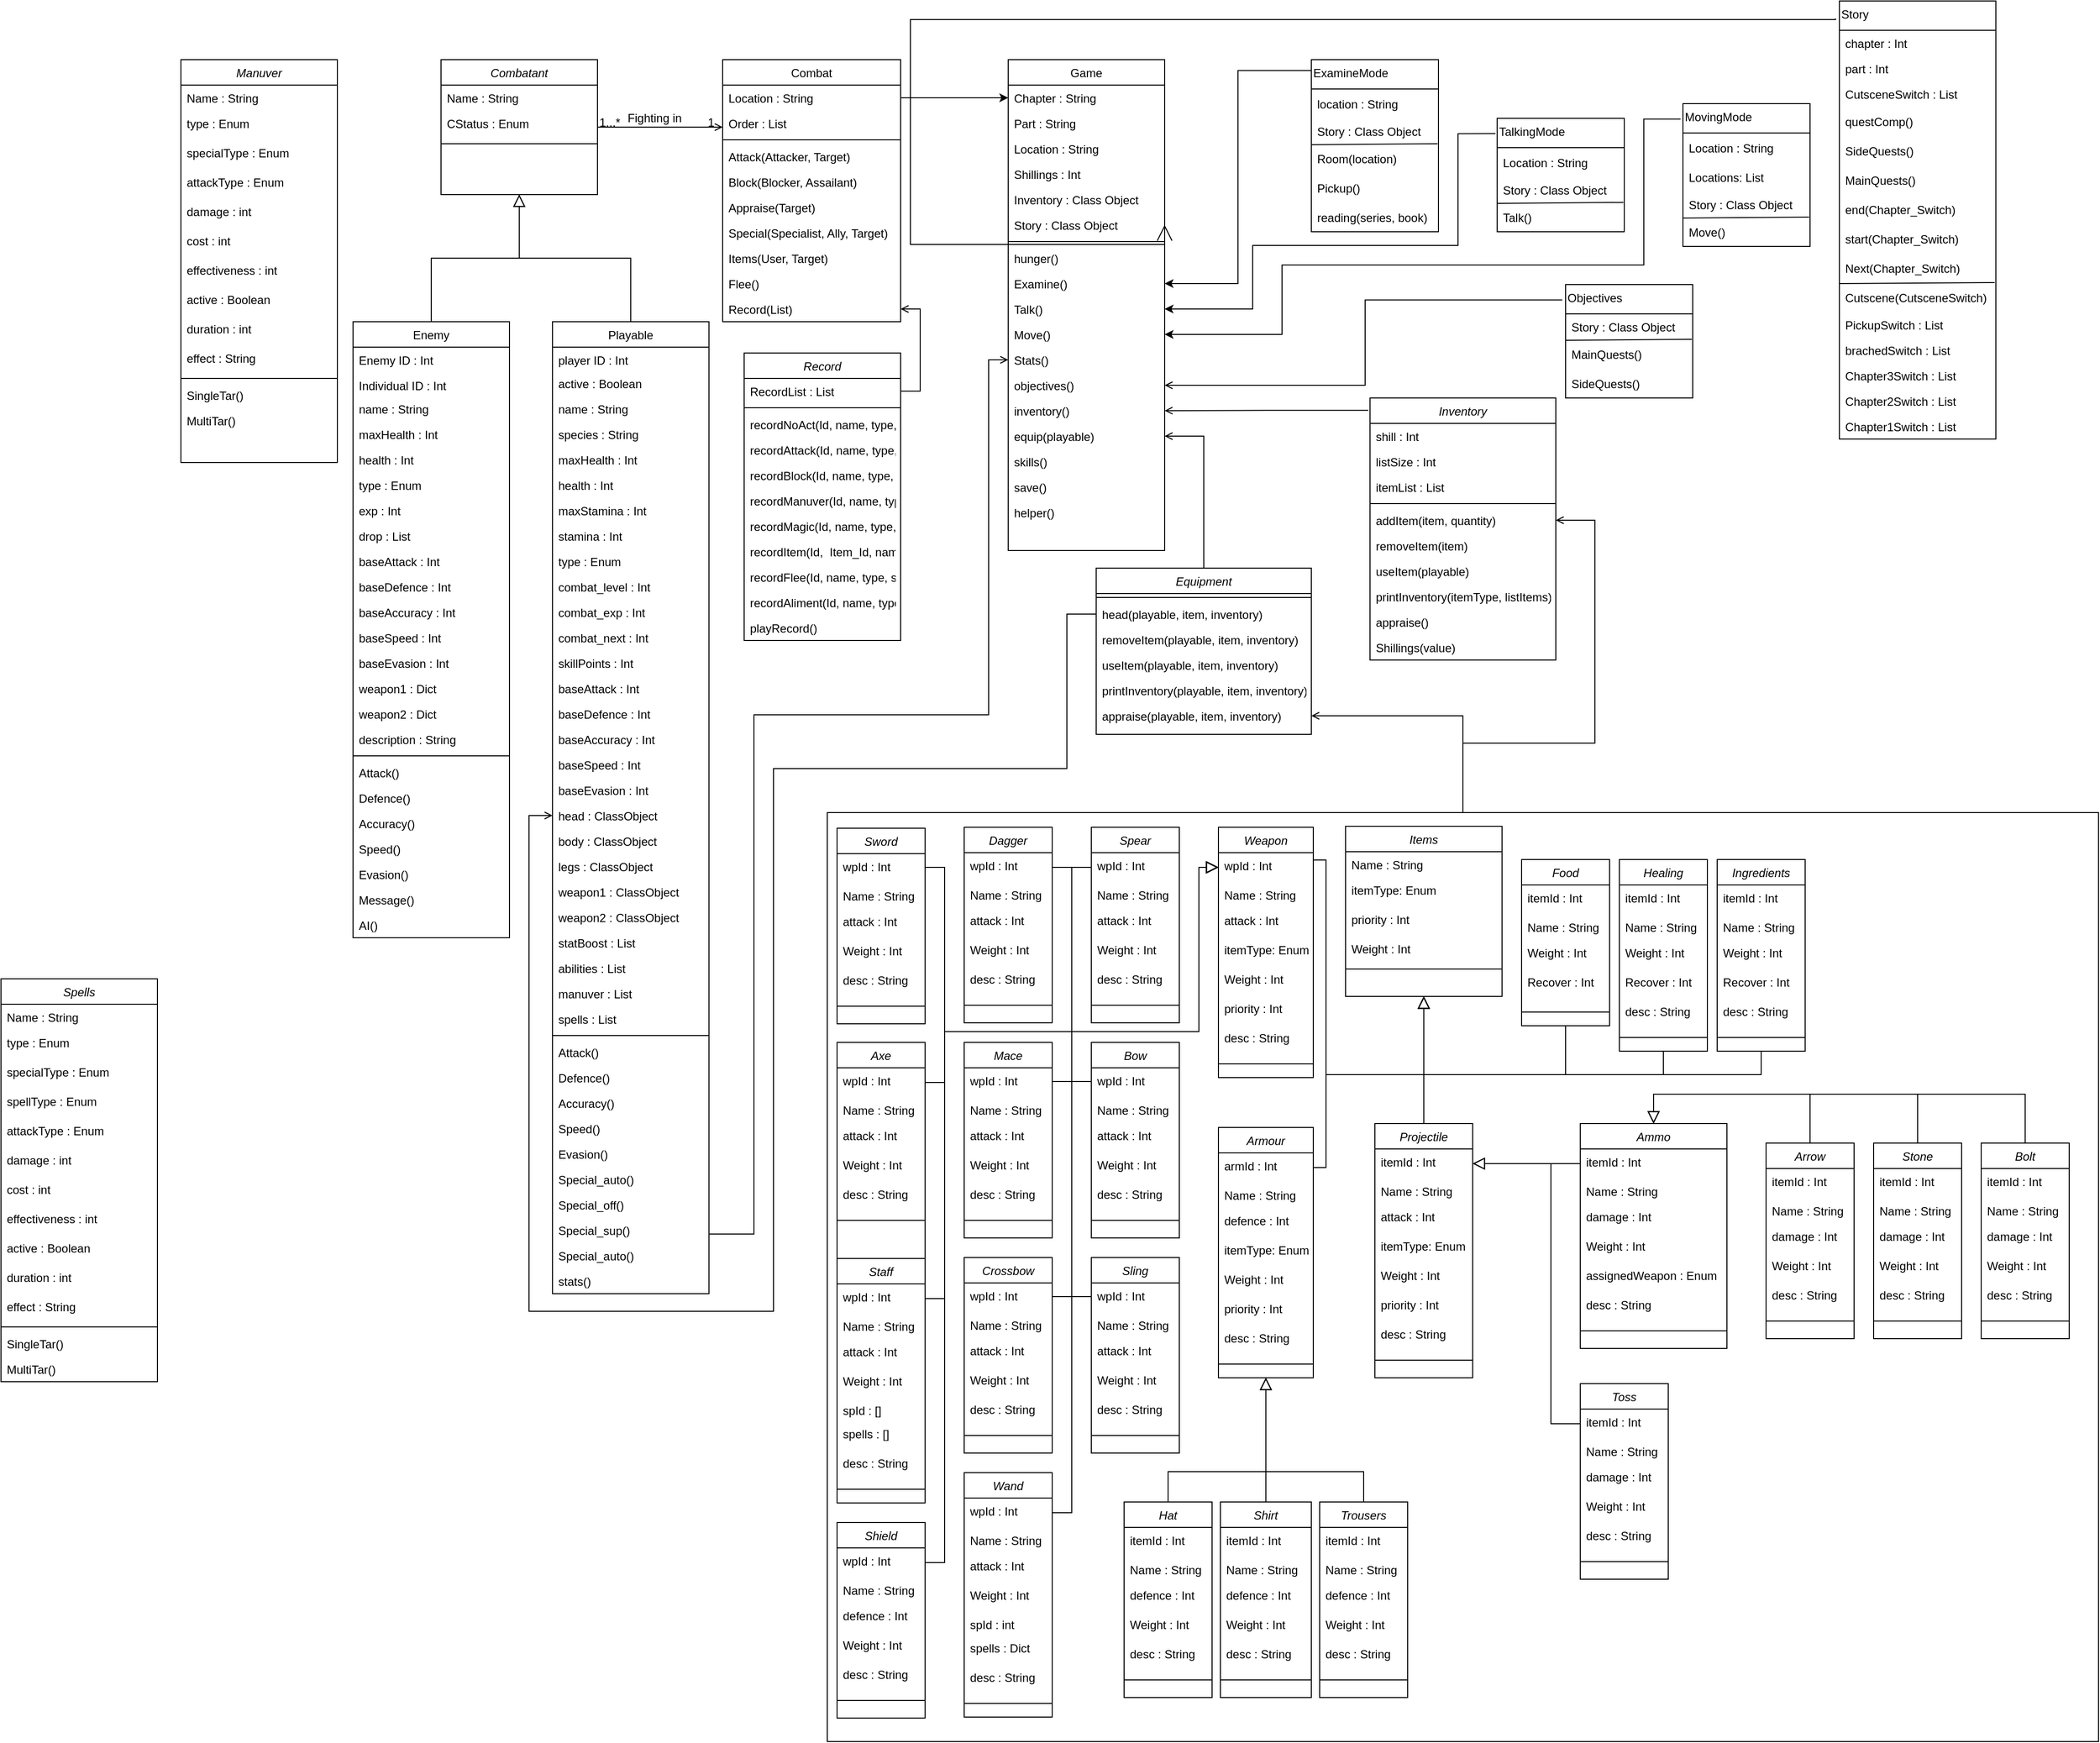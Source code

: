 <mxfile version="16.5.3" type="github">
  <diagram id="C5RBs43oDa-KdzZeNtuy" name="Page-1">
    <mxGraphModel dx="2289" dy="1318" grid="1" gridSize="10" guides="1" tooltips="1" connect="1" arrows="1" fold="1" page="1" pageScale="1" pageWidth="827" pageHeight="1169" math="0" shadow="0">
      <root>
        <mxCell id="WIyWlLk6GJQsqaUBKTNV-0" />
        <mxCell id="WIyWlLk6GJQsqaUBKTNV-1" parent="WIyWlLk6GJQsqaUBKTNV-0" />
        <mxCell id="zkfFHV4jXpPFQw0GAbJ--0" value="Combatant" style="swimlane;fontStyle=2;align=center;verticalAlign=top;childLayout=stackLayout;horizontal=1;startSize=26;horizontalStack=0;resizeParent=1;resizeLast=0;collapsible=1;marginBottom=0;rounded=0;shadow=0;strokeWidth=1;" parent="WIyWlLk6GJQsqaUBKTNV-1" vertex="1">
          <mxGeometry x="520" y="100" width="160" height="138" as="geometry">
            <mxRectangle x="230" y="140" width="160" height="26" as="alternateBounds" />
          </mxGeometry>
        </mxCell>
        <mxCell id="zkfFHV4jXpPFQw0GAbJ--1" value="Name : String" style="text;align=left;verticalAlign=top;spacingLeft=4;spacingRight=4;overflow=hidden;rotatable=0;points=[[0,0.5],[1,0.5]];portConstraint=eastwest;" parent="zkfFHV4jXpPFQw0GAbJ--0" vertex="1">
          <mxGeometry y="26" width="160" height="26" as="geometry" />
        </mxCell>
        <mxCell id="W3pktpJ0qgTOmIyloTbi-0" value="CStatus : Enum" style="text;strokeColor=none;fillColor=none;align=left;verticalAlign=top;rounded=0;spacingLeft=4;spacingRight=4;" parent="zkfFHV4jXpPFQw0GAbJ--0" vertex="1">
          <mxGeometry y="52" width="160" height="30" as="geometry" />
        </mxCell>
        <mxCell id="zkfFHV4jXpPFQw0GAbJ--4" value="" style="line;html=1;strokeWidth=1;align=left;verticalAlign=middle;spacingTop=-1;spacingLeft=3;spacingRight=3;rotatable=0;labelPosition=right;points=[];portConstraint=eastwest;" parent="zkfFHV4jXpPFQw0GAbJ--0" vertex="1">
          <mxGeometry y="82" width="160" height="8" as="geometry" />
        </mxCell>
        <mxCell id="zkfFHV4jXpPFQw0GAbJ--6" value="Playable" style="swimlane;fontStyle=0;align=center;verticalAlign=top;childLayout=stackLayout;horizontal=1;startSize=26;horizontalStack=0;resizeParent=1;resizeLast=0;collapsible=1;marginBottom=0;rounded=0;shadow=0;strokeWidth=1;" parent="WIyWlLk6GJQsqaUBKTNV-1" vertex="1">
          <mxGeometry x="634" y="368" width="160" height="994" as="geometry">
            <mxRectangle x="130" y="380" width="160" height="26" as="alternateBounds" />
          </mxGeometry>
        </mxCell>
        <mxCell id="zkfFHV4jXpPFQw0GAbJ--7" value="player ID : Int" style="text;align=left;verticalAlign=top;spacingLeft=4;spacingRight=4;overflow=hidden;rotatable=0;points=[[0,0.5],[1,0.5]];portConstraint=eastwest;" parent="zkfFHV4jXpPFQw0GAbJ--6" vertex="1">
          <mxGeometry y="26" width="160" height="24" as="geometry" />
        </mxCell>
        <mxCell id="DISkeAy-tZt9b_RBgKUR-3" value="active : Boolean" style="text;align=left;verticalAlign=top;spacingLeft=4;spacingRight=4;overflow=hidden;rotatable=0;points=[[0,0.5],[1,0.5]];portConstraint=eastwest;rounded=0;shadow=0;html=0;" parent="zkfFHV4jXpPFQw0GAbJ--6" vertex="1">
          <mxGeometry y="50" width="160" height="26" as="geometry" />
        </mxCell>
        <mxCell id="zkfFHV4jXpPFQw0GAbJ--8" value="name : String" style="text;align=left;verticalAlign=top;spacingLeft=4;spacingRight=4;overflow=hidden;rotatable=0;points=[[0,0.5],[1,0.5]];portConstraint=eastwest;rounded=0;shadow=0;html=0;" parent="zkfFHV4jXpPFQw0GAbJ--6" vertex="1">
          <mxGeometry y="76" width="160" height="26" as="geometry" />
        </mxCell>
        <mxCell id="DISkeAy-tZt9b_RBgKUR-4" value="species : String" style="text;align=left;verticalAlign=top;spacingLeft=4;spacingRight=4;overflow=hidden;rotatable=0;points=[[0,0.5],[1,0.5]];portConstraint=eastwest;rounded=0;shadow=0;html=0;" parent="zkfFHV4jXpPFQw0GAbJ--6" vertex="1">
          <mxGeometry y="102" width="160" height="26" as="geometry" />
        </mxCell>
        <mxCell id="DISkeAy-tZt9b_RBgKUR-5" value="maxHealth : Int" style="text;align=left;verticalAlign=top;spacingLeft=4;spacingRight=4;overflow=hidden;rotatable=0;points=[[0,0.5],[1,0.5]];portConstraint=eastwest;rounded=0;shadow=0;html=0;" parent="zkfFHV4jXpPFQw0GAbJ--6" vertex="1">
          <mxGeometry y="128" width="160" height="26" as="geometry" />
        </mxCell>
        <mxCell id="DISkeAy-tZt9b_RBgKUR-6" value="health : Int" style="text;align=left;verticalAlign=top;spacingLeft=4;spacingRight=4;overflow=hidden;rotatable=0;points=[[0,0.5],[1,0.5]];portConstraint=eastwest;rounded=0;shadow=0;html=0;" parent="zkfFHV4jXpPFQw0GAbJ--6" vertex="1">
          <mxGeometry y="154" width="160" height="26" as="geometry" />
        </mxCell>
        <mxCell id="DISkeAy-tZt9b_RBgKUR-7" value="maxStamina : Int" style="text;align=left;verticalAlign=top;spacingLeft=4;spacingRight=4;overflow=hidden;rotatable=0;points=[[0,0.5],[1,0.5]];portConstraint=eastwest;rounded=0;shadow=0;html=0;" parent="zkfFHV4jXpPFQw0GAbJ--6" vertex="1">
          <mxGeometry y="180" width="160" height="26" as="geometry" />
        </mxCell>
        <mxCell id="DISkeAy-tZt9b_RBgKUR-8" value="stamina : Int" style="text;align=left;verticalAlign=top;spacingLeft=4;spacingRight=4;overflow=hidden;rotatable=0;points=[[0,0.5],[1,0.5]];portConstraint=eastwest;rounded=0;shadow=0;html=0;" parent="zkfFHV4jXpPFQw0GAbJ--6" vertex="1">
          <mxGeometry y="206" width="160" height="26" as="geometry" />
        </mxCell>
        <mxCell id="DISkeAy-tZt9b_RBgKUR-10" value="type : Enum" style="text;align=left;verticalAlign=top;spacingLeft=4;spacingRight=4;overflow=hidden;rotatable=0;points=[[0,0.5],[1,0.5]];portConstraint=eastwest;rounded=0;shadow=0;html=0;" parent="zkfFHV4jXpPFQw0GAbJ--6" vertex="1">
          <mxGeometry y="232" width="160" height="26" as="geometry" />
        </mxCell>
        <mxCell id="DISkeAy-tZt9b_RBgKUR-9" value="combat_level : Int" style="text;align=left;verticalAlign=top;spacingLeft=4;spacingRight=4;overflow=hidden;rotatable=0;points=[[0,0.5],[1,0.5]];portConstraint=eastwest;rounded=0;shadow=0;html=0;" parent="zkfFHV4jXpPFQw0GAbJ--6" vertex="1">
          <mxGeometry y="258" width="160" height="26" as="geometry" />
        </mxCell>
        <mxCell id="DISkeAy-tZt9b_RBgKUR-11" value="combat_exp : Int" style="text;align=left;verticalAlign=top;spacingLeft=4;spacingRight=4;overflow=hidden;rotatable=0;points=[[0,0.5],[1,0.5]];portConstraint=eastwest;rounded=0;shadow=0;html=0;" parent="zkfFHV4jXpPFQw0GAbJ--6" vertex="1">
          <mxGeometry y="284" width="160" height="26" as="geometry" />
        </mxCell>
        <mxCell id="DISkeAy-tZt9b_RBgKUR-12" value="combat_next : Int" style="text;align=left;verticalAlign=top;spacingLeft=4;spacingRight=4;overflow=hidden;rotatable=0;points=[[0,0.5],[1,0.5]];portConstraint=eastwest;rounded=0;shadow=0;html=0;" parent="zkfFHV4jXpPFQw0GAbJ--6" vertex="1">
          <mxGeometry y="310" width="160" height="26" as="geometry" />
        </mxCell>
        <mxCell id="DISkeAy-tZt9b_RBgKUR-13" value="skillPoints : Int" style="text;align=left;verticalAlign=top;spacingLeft=4;spacingRight=4;overflow=hidden;rotatable=0;points=[[0,0.5],[1,0.5]];portConstraint=eastwest;rounded=0;shadow=0;html=0;" parent="zkfFHV4jXpPFQw0GAbJ--6" vertex="1">
          <mxGeometry y="336" width="160" height="26" as="geometry" />
        </mxCell>
        <mxCell id="DISkeAy-tZt9b_RBgKUR-14" value="baseAttack : Int" style="text;align=left;verticalAlign=top;spacingLeft=4;spacingRight=4;overflow=hidden;rotatable=0;points=[[0,0.5],[1,0.5]];portConstraint=eastwest;rounded=0;shadow=0;html=0;" parent="zkfFHV4jXpPFQw0GAbJ--6" vertex="1">
          <mxGeometry y="362" width="160" height="26" as="geometry" />
        </mxCell>
        <mxCell id="DISkeAy-tZt9b_RBgKUR-18" value="baseDefence : Int" style="text;align=left;verticalAlign=top;spacingLeft=4;spacingRight=4;overflow=hidden;rotatable=0;points=[[0,0.5],[1,0.5]];portConstraint=eastwest;rounded=0;shadow=0;html=0;" parent="zkfFHV4jXpPFQw0GAbJ--6" vertex="1">
          <mxGeometry y="388" width="160" height="26" as="geometry" />
        </mxCell>
        <mxCell id="DISkeAy-tZt9b_RBgKUR-17" value="baseAccuracy : Int" style="text;align=left;verticalAlign=top;spacingLeft=4;spacingRight=4;overflow=hidden;rotatable=0;points=[[0,0.5],[1,0.5]];portConstraint=eastwest;rounded=0;shadow=0;html=0;" parent="zkfFHV4jXpPFQw0GAbJ--6" vertex="1">
          <mxGeometry y="414" width="160" height="26" as="geometry" />
        </mxCell>
        <mxCell id="DISkeAy-tZt9b_RBgKUR-16" value="baseSpeed : Int" style="text;align=left;verticalAlign=top;spacingLeft=4;spacingRight=4;overflow=hidden;rotatable=0;points=[[0,0.5],[1,0.5]];portConstraint=eastwest;rounded=0;shadow=0;html=0;" parent="zkfFHV4jXpPFQw0GAbJ--6" vertex="1">
          <mxGeometry y="440" width="160" height="26" as="geometry" />
        </mxCell>
        <mxCell id="DISkeAy-tZt9b_RBgKUR-15" value="baseEvasion : Int" style="text;align=left;verticalAlign=top;spacingLeft=4;spacingRight=4;overflow=hidden;rotatable=0;points=[[0,0.5],[1,0.5]];portConstraint=eastwest;rounded=0;shadow=0;html=0;" parent="zkfFHV4jXpPFQw0GAbJ--6" vertex="1">
          <mxGeometry y="466" width="160" height="26" as="geometry" />
        </mxCell>
        <mxCell id="DISkeAy-tZt9b_RBgKUR-19" value="head : ClassObject" style="text;align=left;verticalAlign=top;spacingLeft=4;spacingRight=4;overflow=hidden;rotatable=0;points=[[0,0.5],[1,0.5]];portConstraint=eastwest;rounded=0;shadow=0;html=0;" parent="zkfFHV4jXpPFQw0GAbJ--6" vertex="1">
          <mxGeometry y="492" width="160" height="26" as="geometry" />
        </mxCell>
        <mxCell id="DISkeAy-tZt9b_RBgKUR-20" value="body : ClassObject" style="text;align=left;verticalAlign=top;spacingLeft=4;spacingRight=4;overflow=hidden;rotatable=0;points=[[0,0.5],[1,0.5]];portConstraint=eastwest;rounded=0;shadow=0;html=0;" parent="zkfFHV4jXpPFQw0GAbJ--6" vertex="1">
          <mxGeometry y="518" width="160" height="26" as="geometry" />
        </mxCell>
        <mxCell id="DISkeAy-tZt9b_RBgKUR-22" value="legs : ClassObject" style="text;align=left;verticalAlign=top;spacingLeft=4;spacingRight=4;overflow=hidden;rotatable=0;points=[[0,0.5],[1,0.5]];portConstraint=eastwest;rounded=0;shadow=0;html=0;" parent="zkfFHV4jXpPFQw0GAbJ--6" vertex="1">
          <mxGeometry y="544" width="160" height="26" as="geometry" />
        </mxCell>
        <mxCell id="DISkeAy-tZt9b_RBgKUR-23" value="weapon1 : ClassObject" style="text;align=left;verticalAlign=top;spacingLeft=4;spacingRight=4;overflow=hidden;rotatable=0;points=[[0,0.5],[1,0.5]];portConstraint=eastwest;rounded=0;shadow=0;html=0;" parent="zkfFHV4jXpPFQw0GAbJ--6" vertex="1">
          <mxGeometry y="570" width="160" height="26" as="geometry" />
        </mxCell>
        <mxCell id="DISkeAy-tZt9b_RBgKUR-21" value="weapon2 : ClassObject" style="text;align=left;verticalAlign=top;spacingLeft=4;spacingRight=4;overflow=hidden;rotatable=0;points=[[0,0.5],[1,0.5]];portConstraint=eastwest;rounded=0;shadow=0;html=0;" parent="zkfFHV4jXpPFQw0GAbJ--6" vertex="1">
          <mxGeometry y="596" width="160" height="26" as="geometry" />
        </mxCell>
        <mxCell id="DISkeAy-tZt9b_RBgKUR-24" value="statBoost : List" style="text;align=left;verticalAlign=top;spacingLeft=4;spacingRight=4;overflow=hidden;rotatable=0;points=[[0,0.5],[1,0.5]];portConstraint=eastwest;rounded=0;shadow=0;html=0;" parent="zkfFHV4jXpPFQw0GAbJ--6" vertex="1">
          <mxGeometry y="622" width="160" height="26" as="geometry" />
        </mxCell>
        <mxCell id="DISkeAy-tZt9b_RBgKUR-25" value="abilities : List" style="text;align=left;verticalAlign=top;spacingLeft=4;spacingRight=4;overflow=hidden;rotatable=0;points=[[0,0.5],[1,0.5]];portConstraint=eastwest;rounded=0;shadow=0;html=0;" parent="zkfFHV4jXpPFQw0GAbJ--6" vertex="1">
          <mxGeometry y="648" width="160" height="26" as="geometry" />
        </mxCell>
        <mxCell id="DISkeAy-tZt9b_RBgKUR-27" value="manuver : List" style="text;align=left;verticalAlign=top;spacingLeft=4;spacingRight=4;overflow=hidden;rotatable=0;points=[[0,0.5],[1,0.5]];portConstraint=eastwest;rounded=0;shadow=0;html=0;" parent="zkfFHV4jXpPFQw0GAbJ--6" vertex="1">
          <mxGeometry y="674" width="160" height="26" as="geometry" />
        </mxCell>
        <mxCell id="DISkeAy-tZt9b_RBgKUR-26" value="spells : List" style="text;align=left;verticalAlign=top;spacingLeft=4;spacingRight=4;overflow=hidden;rotatable=0;points=[[0,0.5],[1,0.5]];portConstraint=eastwest;rounded=0;shadow=0;html=0;" parent="zkfFHV4jXpPFQw0GAbJ--6" vertex="1">
          <mxGeometry y="700" width="160" height="26" as="geometry" />
        </mxCell>
        <mxCell id="zkfFHV4jXpPFQw0GAbJ--9" value="" style="line;html=1;strokeWidth=1;align=left;verticalAlign=middle;spacingTop=-1;spacingLeft=3;spacingRight=3;rotatable=0;labelPosition=right;points=[];portConstraint=eastwest;" parent="zkfFHV4jXpPFQw0GAbJ--6" vertex="1">
          <mxGeometry y="726" width="160" height="8" as="geometry" />
        </mxCell>
        <mxCell id="zkfFHV4jXpPFQw0GAbJ--10" value="Attack()" style="text;align=left;verticalAlign=top;spacingLeft=4;spacingRight=4;overflow=hidden;rotatable=0;points=[[0,0.5],[1,0.5]];portConstraint=eastwest;fontStyle=0" parent="zkfFHV4jXpPFQw0GAbJ--6" vertex="1">
          <mxGeometry y="734" width="160" height="26" as="geometry" />
        </mxCell>
        <mxCell id="zkfFHV4jXpPFQw0GAbJ--11" value="Defence()" style="text;align=left;verticalAlign=top;spacingLeft=4;spacingRight=4;overflow=hidden;rotatable=0;points=[[0,0.5],[1,0.5]];portConstraint=eastwest;" parent="zkfFHV4jXpPFQw0GAbJ--6" vertex="1">
          <mxGeometry y="760" width="160" height="26" as="geometry" />
        </mxCell>
        <mxCell id="W3pktpJ0qgTOmIyloTbi-34" value="Accuracy()" style="text;align=left;verticalAlign=top;spacingLeft=4;spacingRight=4;overflow=hidden;rotatable=0;points=[[0,0.5],[1,0.5]];portConstraint=eastwest;" parent="zkfFHV4jXpPFQw0GAbJ--6" vertex="1">
          <mxGeometry y="786" width="160" height="26" as="geometry" />
        </mxCell>
        <mxCell id="W3pktpJ0qgTOmIyloTbi-35" value="Speed()" style="text;align=left;verticalAlign=top;spacingLeft=4;spacingRight=4;overflow=hidden;rotatable=0;points=[[0,0.5],[1,0.5]];portConstraint=eastwest;" parent="zkfFHV4jXpPFQw0GAbJ--6" vertex="1">
          <mxGeometry y="812" width="160" height="26" as="geometry" />
        </mxCell>
        <mxCell id="W3pktpJ0qgTOmIyloTbi-36" value="Evasion()" style="text;align=left;verticalAlign=top;spacingLeft=4;spacingRight=4;overflow=hidden;rotatable=0;points=[[0,0.5],[1,0.5]];portConstraint=eastwest;" parent="zkfFHV4jXpPFQw0GAbJ--6" vertex="1">
          <mxGeometry y="838" width="160" height="26" as="geometry" />
        </mxCell>
        <mxCell id="DISkeAy-tZt9b_RBgKUR-30" value="Special_auto()" style="text;align=left;verticalAlign=top;spacingLeft=4;spacingRight=4;overflow=hidden;rotatable=0;points=[[0,0.5],[1,0.5]];portConstraint=eastwest;" parent="zkfFHV4jXpPFQw0GAbJ--6" vertex="1">
          <mxGeometry y="864" width="160" height="26" as="geometry" />
        </mxCell>
        <mxCell id="DISkeAy-tZt9b_RBgKUR-28" value="Special_off()" style="text;align=left;verticalAlign=top;spacingLeft=4;spacingRight=4;overflow=hidden;rotatable=0;points=[[0,0.5],[1,0.5]];portConstraint=eastwest;" parent="zkfFHV4jXpPFQw0GAbJ--6" vertex="1">
          <mxGeometry y="890" width="160" height="26" as="geometry" />
        </mxCell>
        <mxCell id="DISkeAy-tZt9b_RBgKUR-33" value="Special_sup()" style="text;align=left;verticalAlign=top;spacingLeft=4;spacingRight=4;overflow=hidden;rotatable=0;points=[[0,0.5],[1,0.5]];portConstraint=eastwest;" parent="zkfFHV4jXpPFQw0GAbJ--6" vertex="1">
          <mxGeometry y="916" width="160" height="26" as="geometry" />
        </mxCell>
        <mxCell id="DISkeAy-tZt9b_RBgKUR-31" value="Special_auto()" style="text;align=left;verticalAlign=top;spacingLeft=4;spacingRight=4;overflow=hidden;rotatable=0;points=[[0,0.5],[1,0.5]];portConstraint=eastwest;" parent="zkfFHV4jXpPFQw0GAbJ--6" vertex="1">
          <mxGeometry y="942" width="160" height="26" as="geometry" />
        </mxCell>
        <mxCell id="DISkeAy-tZt9b_RBgKUR-29" value="stats()" style="text;align=left;verticalAlign=top;spacingLeft=4;spacingRight=4;overflow=hidden;rotatable=0;points=[[0,0.5],[1,0.5]];portConstraint=eastwest;" parent="zkfFHV4jXpPFQw0GAbJ--6" vertex="1">
          <mxGeometry y="968" width="160" height="26" as="geometry" />
        </mxCell>
        <mxCell id="zkfFHV4jXpPFQw0GAbJ--12" value="" style="endArrow=block;endSize=10;endFill=0;shadow=0;strokeWidth=1;rounded=0;edgeStyle=elbowEdgeStyle;elbow=vertical;" parent="WIyWlLk6GJQsqaUBKTNV-1" source="zkfFHV4jXpPFQw0GAbJ--6" target="zkfFHV4jXpPFQw0GAbJ--0" edge="1">
          <mxGeometry width="160" relative="1" as="geometry">
            <mxPoint x="500" y="183" as="sourcePoint" />
            <mxPoint x="500" y="183" as="targetPoint" />
          </mxGeometry>
        </mxCell>
        <mxCell id="zkfFHV4jXpPFQw0GAbJ--13" value="Enemy" style="swimlane;fontStyle=0;align=center;verticalAlign=top;childLayout=stackLayout;horizontal=1;startSize=26;horizontalStack=0;resizeParent=1;resizeLast=0;collapsible=1;marginBottom=0;rounded=0;shadow=0;strokeWidth=1;" parent="WIyWlLk6GJQsqaUBKTNV-1" vertex="1">
          <mxGeometry x="430" y="368" width="160" height="630" as="geometry">
            <mxRectangle x="340" y="380" width="170" height="26" as="alternateBounds" />
          </mxGeometry>
        </mxCell>
        <mxCell id="zkfFHV4jXpPFQw0GAbJ--14" value="Enemy ID : Int" style="text;align=left;verticalAlign=top;spacingLeft=4;spacingRight=4;overflow=hidden;rotatable=0;points=[[0,0.5],[1,0.5]];portConstraint=eastwest;" parent="zkfFHV4jXpPFQw0GAbJ--13" vertex="1">
          <mxGeometry y="26" width="160" height="26" as="geometry" />
        </mxCell>
        <mxCell id="W3pktpJ0qgTOmIyloTbi-28" value="Individual ID : Int" style="text;align=left;verticalAlign=top;spacingLeft=4;spacingRight=4;overflow=hidden;rotatable=0;points=[[0,0.5],[1,0.5]];portConstraint=eastwest;" parent="zkfFHV4jXpPFQw0GAbJ--13" vertex="1">
          <mxGeometry y="52" width="160" height="24" as="geometry" />
        </mxCell>
        <mxCell id="4hG3SC_38qsglgomjnN7-12" value="name : String" style="text;align=left;verticalAlign=top;spacingLeft=4;spacingRight=4;overflow=hidden;rotatable=0;points=[[0,0.5],[1,0.5]];portConstraint=eastwest;rounded=0;shadow=0;html=0;" parent="zkfFHV4jXpPFQw0GAbJ--13" vertex="1">
          <mxGeometry y="76" width="160" height="26" as="geometry" />
        </mxCell>
        <mxCell id="4hG3SC_38qsglgomjnN7-13" value="maxHealth : Int" style="text;align=left;verticalAlign=top;spacingLeft=4;spacingRight=4;overflow=hidden;rotatable=0;points=[[0,0.5],[1,0.5]];portConstraint=eastwest;rounded=0;shadow=0;html=0;" parent="zkfFHV4jXpPFQw0GAbJ--13" vertex="1">
          <mxGeometry y="102" width="160" height="26" as="geometry" />
        </mxCell>
        <mxCell id="4hG3SC_38qsglgomjnN7-14" value="health : Int" style="text;align=left;verticalAlign=top;spacingLeft=4;spacingRight=4;overflow=hidden;rotatable=0;points=[[0,0.5],[1,0.5]];portConstraint=eastwest;rounded=0;shadow=0;html=0;" parent="zkfFHV4jXpPFQw0GAbJ--13" vertex="1">
          <mxGeometry y="128" width="160" height="26" as="geometry" />
        </mxCell>
        <mxCell id="4hG3SC_38qsglgomjnN7-15" value="type : Enum" style="text;align=left;verticalAlign=top;spacingLeft=4;spacingRight=4;overflow=hidden;rotatable=0;points=[[0,0.5],[1,0.5]];portConstraint=eastwest;rounded=0;shadow=0;html=0;" parent="zkfFHV4jXpPFQw0GAbJ--13" vertex="1">
          <mxGeometry y="154" width="160" height="26" as="geometry" />
        </mxCell>
        <mxCell id="4hG3SC_38qsglgomjnN7-16" value="exp : Int" style="text;align=left;verticalAlign=top;spacingLeft=4;spacingRight=4;overflow=hidden;rotatable=0;points=[[0,0.5],[1,0.5]];portConstraint=eastwest;rounded=0;shadow=0;html=0;" parent="zkfFHV4jXpPFQw0GAbJ--13" vertex="1">
          <mxGeometry y="180" width="160" height="26" as="geometry" />
        </mxCell>
        <mxCell id="4hG3SC_38qsglgomjnN7-17" value="drop : List" style="text;align=left;verticalAlign=top;spacingLeft=4;spacingRight=4;overflow=hidden;rotatable=0;points=[[0,0.5],[1,0.5]];portConstraint=eastwest;rounded=0;shadow=0;html=0;" parent="zkfFHV4jXpPFQw0GAbJ--13" vertex="1">
          <mxGeometry y="206" width="160" height="26" as="geometry" />
        </mxCell>
        <mxCell id="4hG3SC_38qsglgomjnN7-18" value="baseAttack : Int" style="text;align=left;verticalAlign=top;spacingLeft=4;spacingRight=4;overflow=hidden;rotatable=0;points=[[0,0.5],[1,0.5]];portConstraint=eastwest;rounded=0;shadow=0;html=0;" parent="zkfFHV4jXpPFQw0GAbJ--13" vertex="1">
          <mxGeometry y="232" width="160" height="26" as="geometry" />
        </mxCell>
        <mxCell id="4hG3SC_38qsglgomjnN7-19" value="baseDefence : Int" style="text;align=left;verticalAlign=top;spacingLeft=4;spacingRight=4;overflow=hidden;rotatable=0;points=[[0,0.5],[1,0.5]];portConstraint=eastwest;rounded=0;shadow=0;html=0;" parent="zkfFHV4jXpPFQw0GAbJ--13" vertex="1">
          <mxGeometry y="258" width="160" height="26" as="geometry" />
        </mxCell>
        <mxCell id="4hG3SC_38qsglgomjnN7-20" value="baseAccuracy : Int" style="text;align=left;verticalAlign=top;spacingLeft=4;spacingRight=4;overflow=hidden;rotatable=0;points=[[0,0.5],[1,0.5]];portConstraint=eastwest;rounded=0;shadow=0;html=0;" parent="zkfFHV4jXpPFQw0GAbJ--13" vertex="1">
          <mxGeometry y="284" width="160" height="26" as="geometry" />
        </mxCell>
        <mxCell id="4hG3SC_38qsglgomjnN7-21" value="baseSpeed : Int" style="text;align=left;verticalAlign=top;spacingLeft=4;spacingRight=4;overflow=hidden;rotatable=0;points=[[0,0.5],[1,0.5]];portConstraint=eastwest;rounded=0;shadow=0;html=0;" parent="zkfFHV4jXpPFQw0GAbJ--13" vertex="1">
          <mxGeometry y="310" width="160" height="26" as="geometry" />
        </mxCell>
        <mxCell id="4hG3SC_38qsglgomjnN7-22" value="baseEvasion : Int" style="text;align=left;verticalAlign=top;spacingLeft=4;spacingRight=4;overflow=hidden;rotatable=0;points=[[0,0.5],[1,0.5]];portConstraint=eastwest;rounded=0;shadow=0;html=0;" parent="zkfFHV4jXpPFQw0GAbJ--13" vertex="1">
          <mxGeometry y="336" width="160" height="26" as="geometry" />
        </mxCell>
        <mxCell id="4hG3SC_38qsglgomjnN7-23" value="weapon1 : Dict" style="text;align=left;verticalAlign=top;spacingLeft=4;spacingRight=4;overflow=hidden;rotatable=0;points=[[0,0.5],[1,0.5]];portConstraint=eastwest;rounded=0;shadow=0;html=0;" parent="zkfFHV4jXpPFQw0GAbJ--13" vertex="1">
          <mxGeometry y="362" width="160" height="26" as="geometry" />
        </mxCell>
        <mxCell id="4hG3SC_38qsglgomjnN7-24" value="weapon2 : Dict" style="text;align=left;verticalAlign=top;spacingLeft=4;spacingRight=4;overflow=hidden;rotatable=0;points=[[0,0.5],[1,0.5]];portConstraint=eastwest;rounded=0;shadow=0;html=0;" parent="zkfFHV4jXpPFQw0GAbJ--13" vertex="1">
          <mxGeometry y="388" width="160" height="26" as="geometry" />
        </mxCell>
        <mxCell id="4hG3SC_38qsglgomjnN7-25" value="description : String" style="text;align=left;verticalAlign=top;spacingLeft=4;spacingRight=4;overflow=hidden;rotatable=0;points=[[0,0.5],[1,0.5]];portConstraint=eastwest;rounded=0;shadow=0;html=0;" parent="zkfFHV4jXpPFQw0GAbJ--13" vertex="1">
          <mxGeometry y="414" width="160" height="26" as="geometry" />
        </mxCell>
        <mxCell id="zkfFHV4jXpPFQw0GAbJ--15" value="" style="line;html=1;strokeWidth=1;align=left;verticalAlign=middle;spacingTop=-1;spacingLeft=3;spacingRight=3;rotatable=0;labelPosition=right;points=[];portConstraint=eastwest;" parent="zkfFHV4jXpPFQw0GAbJ--13" vertex="1">
          <mxGeometry y="440" width="160" height="8" as="geometry" />
        </mxCell>
        <mxCell id="W3pktpJ0qgTOmIyloTbi-39" value="Attack()" style="text;align=left;verticalAlign=top;spacingLeft=4;spacingRight=4;overflow=hidden;rotatable=0;points=[[0,0.5],[1,0.5]];portConstraint=eastwest;" parent="zkfFHV4jXpPFQw0GAbJ--13" vertex="1">
          <mxGeometry y="448" width="160" height="26" as="geometry" />
        </mxCell>
        <mxCell id="W3pktpJ0qgTOmIyloTbi-38" value="Defence()" style="text;align=left;verticalAlign=top;spacingLeft=4;spacingRight=4;overflow=hidden;rotatable=0;points=[[0,0.5],[1,0.5]];portConstraint=eastwest;" parent="zkfFHV4jXpPFQw0GAbJ--13" vertex="1">
          <mxGeometry y="474" width="160" height="26" as="geometry" />
        </mxCell>
        <mxCell id="W3pktpJ0qgTOmIyloTbi-40" value="Accuracy()" style="text;align=left;verticalAlign=top;spacingLeft=4;spacingRight=4;overflow=hidden;rotatable=0;points=[[0,0.5],[1,0.5]];portConstraint=eastwest;" parent="zkfFHV4jXpPFQw0GAbJ--13" vertex="1">
          <mxGeometry y="500" width="160" height="26" as="geometry" />
        </mxCell>
        <mxCell id="W3pktpJ0qgTOmIyloTbi-41" value="Speed()" style="text;align=left;verticalAlign=top;spacingLeft=4;spacingRight=4;overflow=hidden;rotatable=0;points=[[0,0.5],[1,0.5]];portConstraint=eastwest;" parent="zkfFHV4jXpPFQw0GAbJ--13" vertex="1">
          <mxGeometry y="526" width="160" height="26" as="geometry" />
        </mxCell>
        <mxCell id="W3pktpJ0qgTOmIyloTbi-37" value="Evasion()" style="text;align=left;verticalAlign=top;spacingLeft=4;spacingRight=4;overflow=hidden;rotatable=0;points=[[0,0.5],[1,0.5]];portConstraint=eastwest;" parent="zkfFHV4jXpPFQw0GAbJ--13" vertex="1">
          <mxGeometry y="552" width="160" height="26" as="geometry" />
        </mxCell>
        <mxCell id="W3pktpJ0qgTOmIyloTbi-42" value="Message()" style="text;align=left;verticalAlign=top;spacingLeft=4;spacingRight=4;overflow=hidden;rotatable=0;points=[[0,0.5],[1,0.5]];portConstraint=eastwest;" parent="zkfFHV4jXpPFQw0GAbJ--13" vertex="1">
          <mxGeometry y="578" width="160" height="26" as="geometry" />
        </mxCell>
        <mxCell id="W3pktpJ0qgTOmIyloTbi-23" value="AI()" style="text;align=left;verticalAlign=top;spacingLeft=4;spacingRight=4;overflow=hidden;rotatable=0;points=[[0,0.5],[1,0.5]];portConstraint=eastwest;" parent="zkfFHV4jXpPFQw0GAbJ--13" vertex="1">
          <mxGeometry y="604" width="160" height="26" as="geometry" />
        </mxCell>
        <mxCell id="zkfFHV4jXpPFQw0GAbJ--16" value="" style="endArrow=block;endSize=10;endFill=0;shadow=0;strokeWidth=1;rounded=0;edgeStyle=elbowEdgeStyle;elbow=vertical;" parent="WIyWlLk6GJQsqaUBKTNV-1" source="zkfFHV4jXpPFQw0GAbJ--13" target="zkfFHV4jXpPFQw0GAbJ--0" edge="1">
          <mxGeometry width="160" relative="1" as="geometry">
            <mxPoint x="510" y="353" as="sourcePoint" />
            <mxPoint x="610" y="251" as="targetPoint" />
          </mxGeometry>
        </mxCell>
        <mxCell id="zkfFHV4jXpPFQw0GAbJ--17" value="Combat" style="swimlane;fontStyle=0;align=center;verticalAlign=top;childLayout=stackLayout;horizontal=1;startSize=26;horizontalStack=0;resizeParent=1;resizeLast=0;collapsible=1;marginBottom=0;rounded=0;shadow=0;strokeWidth=1;" parent="WIyWlLk6GJQsqaUBKTNV-1" vertex="1">
          <mxGeometry x="808" y="100" width="182" height="268" as="geometry">
            <mxRectangle x="550" y="140" width="160" height="26" as="alternateBounds" />
          </mxGeometry>
        </mxCell>
        <mxCell id="zkfFHV4jXpPFQw0GAbJ--18" value="Location : String" style="text;align=left;verticalAlign=top;spacingLeft=4;spacingRight=4;overflow=hidden;rotatable=0;points=[[0,0.5],[1,0.5]];portConstraint=eastwest;" parent="zkfFHV4jXpPFQw0GAbJ--17" vertex="1">
          <mxGeometry y="26" width="182" height="26" as="geometry" />
        </mxCell>
        <mxCell id="W3pktpJ0qgTOmIyloTbi-2" value="Order : List" style="text;align=left;verticalAlign=top;spacingLeft=4;spacingRight=4;overflow=hidden;rotatable=0;points=[[0,0.5],[1,0.5]];portConstraint=eastwest;" parent="zkfFHV4jXpPFQw0GAbJ--17" vertex="1">
          <mxGeometry y="52" width="182" height="26" as="geometry" />
        </mxCell>
        <mxCell id="zkfFHV4jXpPFQw0GAbJ--23" value="" style="line;html=1;strokeWidth=1;align=left;verticalAlign=middle;spacingTop=-1;spacingLeft=3;spacingRight=3;rotatable=0;labelPosition=right;points=[];portConstraint=eastwest;" parent="zkfFHV4jXpPFQw0GAbJ--17" vertex="1">
          <mxGeometry y="78" width="182" height="8" as="geometry" />
        </mxCell>
        <mxCell id="zkfFHV4jXpPFQw0GAbJ--24" value="Attack(Attacker, Target)" style="text;align=left;verticalAlign=top;spacingLeft=4;spacingRight=4;overflow=hidden;rotatable=0;points=[[0,0.5],[1,0.5]];portConstraint=eastwest;" parent="zkfFHV4jXpPFQw0GAbJ--17" vertex="1">
          <mxGeometry y="86" width="182" height="26" as="geometry" />
        </mxCell>
        <mxCell id="zkfFHV4jXpPFQw0GAbJ--25" value="Block(Blocker, Assailant)" style="text;align=left;verticalAlign=top;spacingLeft=4;spacingRight=4;overflow=hidden;rotatable=0;points=[[0,0.5],[1,0.5]];portConstraint=eastwest;" parent="zkfFHV4jXpPFQw0GAbJ--17" vertex="1">
          <mxGeometry y="112" width="182" height="26" as="geometry" />
        </mxCell>
        <mxCell id="W3pktpJ0qgTOmIyloTbi-3" value="Appraise(Target)" style="text;align=left;verticalAlign=top;spacingLeft=4;spacingRight=4;overflow=hidden;rotatable=0;points=[[0,0.5],[1,0.5]];portConstraint=eastwest;" parent="zkfFHV4jXpPFQw0GAbJ--17" vertex="1">
          <mxGeometry y="138" width="182" height="26" as="geometry" />
        </mxCell>
        <mxCell id="W3pktpJ0qgTOmIyloTbi-20" value="Special(Specialist, Ally, Target)" style="text;align=left;verticalAlign=top;spacingLeft=4;spacingRight=4;overflow=hidden;rotatable=0;points=[[0,0.5],[1,0.5]];portConstraint=eastwest;" parent="zkfFHV4jXpPFQw0GAbJ--17" vertex="1">
          <mxGeometry y="164" width="182" height="26" as="geometry" />
        </mxCell>
        <mxCell id="W3pktpJ0qgTOmIyloTbi-21" value="Items(User, Target)" style="text;align=left;verticalAlign=top;spacingLeft=4;spacingRight=4;overflow=hidden;rotatable=0;points=[[0,0.5],[1,0.5]];portConstraint=eastwest;" parent="zkfFHV4jXpPFQw0GAbJ--17" vertex="1">
          <mxGeometry y="190" width="182" height="26" as="geometry" />
        </mxCell>
        <mxCell id="W3pktpJ0qgTOmIyloTbi-22" value="Flee()" style="text;align=left;verticalAlign=top;spacingLeft=4;spacingRight=4;overflow=hidden;rotatable=0;points=[[0,0.5],[1,0.5]];portConstraint=eastwest;" parent="zkfFHV4jXpPFQw0GAbJ--17" vertex="1">
          <mxGeometry y="216" width="182" height="26" as="geometry" />
        </mxCell>
        <mxCell id="W3pktpJ0qgTOmIyloTbi-58" value="Record(List)" style="text;align=left;verticalAlign=top;spacingLeft=4;spacingRight=4;overflow=hidden;rotatable=0;points=[[0,0.5],[1,0.5]];portConstraint=eastwest;" parent="zkfFHV4jXpPFQw0GAbJ--17" vertex="1">
          <mxGeometry y="242" width="182" height="26" as="geometry" />
        </mxCell>
        <mxCell id="zkfFHV4jXpPFQw0GAbJ--26" value="" style="endArrow=open;shadow=0;strokeWidth=1;rounded=0;endFill=1;edgeStyle=elbowEdgeStyle;elbow=vertical;" parent="WIyWlLk6GJQsqaUBKTNV-1" source="zkfFHV4jXpPFQw0GAbJ--0" target="zkfFHV4jXpPFQw0GAbJ--17" edge="1">
          <mxGeometry x="0.5" y="41" relative="1" as="geometry">
            <mxPoint x="680" y="172" as="sourcePoint" />
            <mxPoint x="840" y="172" as="targetPoint" />
            <mxPoint x="-40" y="32" as="offset" />
          </mxGeometry>
        </mxCell>
        <mxCell id="zkfFHV4jXpPFQw0GAbJ--27" value="1...*" style="resizable=0;align=left;verticalAlign=bottom;labelBackgroundColor=none;fontSize=12;" parent="zkfFHV4jXpPFQw0GAbJ--26" connectable="0" vertex="1">
          <mxGeometry x="-1" relative="1" as="geometry">
            <mxPoint y="4" as="offset" />
          </mxGeometry>
        </mxCell>
        <mxCell id="zkfFHV4jXpPFQw0GAbJ--28" value="1" style="resizable=0;align=right;verticalAlign=bottom;labelBackgroundColor=none;fontSize=12;" parent="zkfFHV4jXpPFQw0GAbJ--26" connectable="0" vertex="1">
          <mxGeometry x="1" relative="1" as="geometry">
            <mxPoint x="-7" y="4" as="offset" />
          </mxGeometry>
        </mxCell>
        <mxCell id="zkfFHV4jXpPFQw0GAbJ--29" value="Fighting in" style="text;html=1;resizable=0;points=[];;align=center;verticalAlign=middle;labelBackgroundColor=none;rounded=0;shadow=0;strokeWidth=1;fontSize=12;" parent="zkfFHV4jXpPFQw0GAbJ--26" vertex="1" connectable="0">
          <mxGeometry x="0.5" y="49" relative="1" as="geometry">
            <mxPoint x="-38" y="40" as="offset" />
          </mxGeometry>
        </mxCell>
        <mxCell id="W3pktpJ0qgTOmIyloTbi-4" value="Game" style="swimlane;fontStyle=0;align=center;verticalAlign=top;childLayout=stackLayout;horizontal=1;startSize=26;horizontalStack=0;resizeParent=1;resizeLast=0;collapsible=1;marginBottom=0;rounded=0;shadow=0;strokeWidth=1;" parent="WIyWlLk6GJQsqaUBKTNV-1" vertex="1">
          <mxGeometry x="1100" y="100" width="160" height="502" as="geometry">
            <mxRectangle x="550" y="140" width="160" height="26" as="alternateBounds" />
          </mxGeometry>
        </mxCell>
        <mxCell id="W3pktpJ0qgTOmIyloTbi-46" value="Chapter : String" style="text;align=left;verticalAlign=top;spacingLeft=4;spacingRight=4;overflow=hidden;rotatable=0;points=[[0,0.5],[1,0.5]];portConstraint=eastwest;" parent="W3pktpJ0qgTOmIyloTbi-4" vertex="1">
          <mxGeometry y="26" width="160" height="26" as="geometry" />
        </mxCell>
        <mxCell id="W3pktpJ0qgTOmIyloTbi-47" value="Part : String" style="text;align=left;verticalAlign=top;spacingLeft=4;spacingRight=4;overflow=hidden;rotatable=0;points=[[0,0.5],[1,0.5]];portConstraint=eastwest;" parent="W3pktpJ0qgTOmIyloTbi-4" vertex="1">
          <mxGeometry y="52" width="160" height="26" as="geometry" />
        </mxCell>
        <mxCell id="W3pktpJ0qgTOmIyloTbi-5" value="Location : String" style="text;align=left;verticalAlign=top;spacingLeft=4;spacingRight=4;overflow=hidden;rotatable=0;points=[[0,0.5],[1,0.5]];portConstraint=eastwest;" parent="W3pktpJ0qgTOmIyloTbi-4" vertex="1">
          <mxGeometry y="78" width="160" height="26" as="geometry" />
        </mxCell>
        <mxCell id="W3pktpJ0qgTOmIyloTbi-6" value="Shillings : Int" style="text;align=left;verticalAlign=top;spacingLeft=4;spacingRight=4;overflow=hidden;rotatable=0;points=[[0,0.5],[1,0.5]];portConstraint=eastwest;" parent="W3pktpJ0qgTOmIyloTbi-4" vertex="1">
          <mxGeometry y="104" width="160" height="26" as="geometry" />
        </mxCell>
        <mxCell id="W3pktpJ0qgTOmIyloTbi-7" value="Inventory : Class Object" style="text;align=left;verticalAlign=top;spacingLeft=4;spacingRight=4;overflow=hidden;rotatable=0;points=[[0,0.5],[1,0.5]];portConstraint=eastwest;" parent="W3pktpJ0qgTOmIyloTbi-4" vertex="1">
          <mxGeometry y="130" width="160" height="26" as="geometry" />
        </mxCell>
        <mxCell id="4hG3SC_38qsglgomjnN7-49" value="Story : Class Object" style="text;align=left;verticalAlign=top;spacingLeft=4;spacingRight=4;overflow=hidden;rotatable=0;points=[[0,0.5],[1,0.5]];portConstraint=eastwest;" parent="W3pktpJ0qgTOmIyloTbi-4" vertex="1">
          <mxGeometry y="156" width="160" height="26" as="geometry" />
        </mxCell>
        <mxCell id="W3pktpJ0qgTOmIyloTbi-8" value="" style="line;html=1;strokeWidth=1;align=left;verticalAlign=middle;spacingTop=-1;spacingLeft=3;spacingRight=3;rotatable=0;labelPosition=right;points=[];portConstraint=eastwest;" parent="W3pktpJ0qgTOmIyloTbi-4" vertex="1">
          <mxGeometry y="182" width="160" height="8" as="geometry" />
        </mxCell>
        <mxCell id="4hG3SC_38qsglgomjnN7-95" value="hunger()" style="text;align=left;verticalAlign=top;spacingLeft=4;spacingRight=4;overflow=hidden;rotatable=0;points=[[0,0.5],[1,0.5]];portConstraint=eastwest;" parent="W3pktpJ0qgTOmIyloTbi-4" vertex="1">
          <mxGeometry y="190" width="160" height="26" as="geometry" />
        </mxCell>
        <mxCell id="W3pktpJ0qgTOmIyloTbi-9" value="Examine()" style="text;align=left;verticalAlign=top;spacingLeft=4;spacingRight=4;overflow=hidden;rotatable=0;points=[[0,0.5],[1,0.5]];portConstraint=eastwest;" parent="W3pktpJ0qgTOmIyloTbi-4" vertex="1">
          <mxGeometry y="216" width="160" height="26" as="geometry" />
        </mxCell>
        <mxCell id="W3pktpJ0qgTOmIyloTbi-10" value="Talk()" style="text;align=left;verticalAlign=top;spacingLeft=4;spacingRight=4;overflow=hidden;rotatable=0;points=[[0,0.5],[1,0.5]];portConstraint=eastwest;" parent="W3pktpJ0qgTOmIyloTbi-4" vertex="1">
          <mxGeometry y="242" width="160" height="26" as="geometry" />
        </mxCell>
        <mxCell id="W3pktpJ0qgTOmIyloTbi-11" value="Move()" style="text;align=left;verticalAlign=top;spacingLeft=4;spacingRight=4;overflow=hidden;rotatable=0;points=[[0,0.5],[1,0.5]];portConstraint=eastwest;" parent="W3pktpJ0qgTOmIyloTbi-4" vertex="1">
          <mxGeometry y="268" width="160" height="26" as="geometry" />
        </mxCell>
        <mxCell id="4hG3SC_38qsglgomjnN7-109" value="Stats()" style="text;align=left;verticalAlign=top;spacingLeft=4;spacingRight=4;overflow=hidden;rotatable=0;points=[[0,0.5],[1,0.5]];portConstraint=eastwest;" parent="W3pktpJ0qgTOmIyloTbi-4" vertex="1">
          <mxGeometry y="294" width="160" height="26" as="geometry" />
        </mxCell>
        <mxCell id="4hG3SC_38qsglgomjnN7-107" value="objectives()" style="text;align=left;verticalAlign=top;spacingLeft=4;spacingRight=4;overflow=hidden;rotatable=0;points=[[0,0.5],[1,0.5]];portConstraint=eastwest;" parent="W3pktpJ0qgTOmIyloTbi-4" vertex="1">
          <mxGeometry y="320" width="160" height="26" as="geometry" />
        </mxCell>
        <mxCell id="4hG3SC_38qsglgomjnN7-110" value="inventory()" style="text;align=left;verticalAlign=top;spacingLeft=4;spacingRight=4;overflow=hidden;rotatable=0;points=[[0,0.5],[1,0.5]];portConstraint=eastwest;" parent="W3pktpJ0qgTOmIyloTbi-4" vertex="1">
          <mxGeometry y="346" width="160" height="26" as="geometry" />
        </mxCell>
        <mxCell id="4hG3SC_38qsglgomjnN7-111" value="equip(playable)" style="text;align=left;verticalAlign=top;spacingLeft=4;spacingRight=4;overflow=hidden;rotatable=0;points=[[0,0.5],[1,0.5]];portConstraint=eastwest;" parent="W3pktpJ0qgTOmIyloTbi-4" vertex="1">
          <mxGeometry y="372" width="160" height="26" as="geometry" />
        </mxCell>
        <mxCell id="4hG3SC_38qsglgomjnN7-112" value="skills()" style="text;align=left;verticalAlign=top;spacingLeft=4;spacingRight=4;overflow=hidden;rotatable=0;points=[[0,0.5],[1,0.5]];portConstraint=eastwest;" parent="W3pktpJ0qgTOmIyloTbi-4" vertex="1">
          <mxGeometry y="398" width="160" height="26" as="geometry" />
        </mxCell>
        <mxCell id="4hG3SC_38qsglgomjnN7-113" value="save()" style="text;align=left;verticalAlign=top;spacingLeft=4;spacingRight=4;overflow=hidden;rotatable=0;points=[[0,0.5],[1,0.5]];portConstraint=eastwest;" parent="W3pktpJ0qgTOmIyloTbi-4" vertex="1">
          <mxGeometry y="424" width="160" height="26" as="geometry" />
        </mxCell>
        <mxCell id="4hG3SC_38qsglgomjnN7-108" value="helper()" style="text;align=left;verticalAlign=top;spacingLeft=4;spacingRight=4;overflow=hidden;rotatable=0;points=[[0,0.5],[1,0.5]];portConstraint=eastwest;" parent="W3pktpJ0qgTOmIyloTbi-4" vertex="1">
          <mxGeometry y="450" width="160" height="26" as="geometry" />
        </mxCell>
        <mxCell id="W3pktpJ0qgTOmIyloTbi-25" style="edgeStyle=orthogonalEdgeStyle;rounded=0;orthogonalLoop=1;jettySize=auto;html=1;entryX=0;entryY=0.5;entryDx=0;entryDy=0;" parent="WIyWlLk6GJQsqaUBKTNV-1" source="zkfFHV4jXpPFQw0GAbJ--18" target="W3pktpJ0qgTOmIyloTbi-46" edge="1">
          <mxGeometry relative="1" as="geometry" />
        </mxCell>
        <mxCell id="W3pktpJ0qgTOmIyloTbi-29" value="ExamineMode" style="swimlane;fontStyle=0;childLayout=stackLayout;horizontal=1;startSize=30;horizontalStack=0;resizeParent=1;resizeParentMax=0;resizeLast=0;collapsible=1;marginBottom=0;align=left;verticalAlign=top;html=0;" parent="WIyWlLk6GJQsqaUBKTNV-1" vertex="1">
          <mxGeometry x="1410" y="100" width="130" height="176" as="geometry">
            <mxRectangle x="1110" y="120" width="110" height="30" as="alternateBounds" />
          </mxGeometry>
        </mxCell>
        <mxCell id="W3pktpJ0qgTOmIyloTbi-30" value="location : String" style="text;strokeColor=none;fillColor=none;align=left;verticalAlign=middle;spacingLeft=4;spacingRight=4;overflow=hidden;points=[[0,0.5],[1,0.5]];portConstraint=eastwest;rotatable=0;html=0;" parent="W3pktpJ0qgTOmIyloTbi-29" vertex="1">
          <mxGeometry y="30" width="130" height="30" as="geometry" />
        </mxCell>
        <mxCell id="4hG3SC_38qsglgomjnN7-46" value="Story : Class Object" style="text;align=left;verticalAlign=top;spacingLeft=4;spacingRight=4;overflow=hidden;rotatable=0;points=[[0,0.5],[1,0.5]];portConstraint=eastwest;" parent="W3pktpJ0qgTOmIyloTbi-29" vertex="1">
          <mxGeometry y="60" width="130" height="26" as="geometry" />
        </mxCell>
        <mxCell id="W3pktpJ0qgTOmIyloTbi-53" value="Room(location)" style="text;strokeColor=none;fillColor=none;align=left;verticalAlign=middle;spacingLeft=4;spacingRight=4;overflow=hidden;points=[[0,0.5],[1,0.5]];portConstraint=eastwest;rotatable=0;html=0;" parent="W3pktpJ0qgTOmIyloTbi-29" vertex="1">
          <mxGeometry y="86" width="130" height="30" as="geometry" />
        </mxCell>
        <mxCell id="W3pktpJ0qgTOmIyloTbi-54" value="" style="endArrow=none;html=1;rounded=0;entryX=0;entryY=0.033;entryDx=0;entryDy=0;entryPerimeter=0;exitX=0.993;exitY=0;exitDx=0;exitDy=0;exitPerimeter=0;" parent="W3pktpJ0qgTOmIyloTbi-29" source="W3pktpJ0qgTOmIyloTbi-53" target="W3pktpJ0qgTOmIyloTbi-53" edge="1">
          <mxGeometry width="50" height="50" relative="1" as="geometry">
            <mxPoint x="310" y="169" as="sourcePoint" />
            <mxPoint x="1220" y="287" as="targetPoint" />
            <Array as="points" />
          </mxGeometry>
        </mxCell>
        <mxCell id="4hG3SC_38qsglgomjnN7-47" value="Pickup()" style="text;strokeColor=none;fillColor=none;align=left;verticalAlign=middle;spacingLeft=4;spacingRight=4;overflow=hidden;points=[[0,0.5],[1,0.5]];portConstraint=eastwest;rotatable=0;html=0;" parent="W3pktpJ0qgTOmIyloTbi-29" vertex="1">
          <mxGeometry y="116" width="130" height="30" as="geometry" />
        </mxCell>
        <mxCell id="4hG3SC_38qsglgomjnN7-96" value="reading(series, book)" style="text;strokeColor=none;fillColor=none;align=left;verticalAlign=middle;spacingLeft=4;spacingRight=4;overflow=hidden;points=[[0,0.5],[1,0.5]];portConstraint=eastwest;rotatable=0;html=0;" parent="W3pktpJ0qgTOmIyloTbi-29" vertex="1">
          <mxGeometry y="146" width="130" height="30" as="geometry" />
        </mxCell>
        <mxCell id="W3pktpJ0qgTOmIyloTbi-57" style="edgeStyle=orthogonalEdgeStyle;rounded=0;orthogonalLoop=1;jettySize=auto;html=1;entryX=1;entryY=0.5;entryDx=0;entryDy=0;exitX=0;exitY=0.063;exitDx=0;exitDy=0;exitPerimeter=0;" parent="WIyWlLk6GJQsqaUBKTNV-1" source="W3pktpJ0qgTOmIyloTbi-29" target="W3pktpJ0qgTOmIyloTbi-9" edge="1">
          <mxGeometry relative="1" as="geometry" />
        </mxCell>
        <mxCell id="eRDqk77Hg42XvIJXzPui-4" value="Record" style="swimlane;fontStyle=2;align=center;verticalAlign=top;childLayout=stackLayout;horizontal=1;startSize=26;horizontalStack=0;resizeParent=1;resizeLast=0;collapsible=1;marginBottom=0;rounded=0;shadow=0;strokeWidth=1;" parent="WIyWlLk6GJQsqaUBKTNV-1" vertex="1">
          <mxGeometry x="830" y="400" width="160" height="294" as="geometry">
            <mxRectangle x="230" y="140" width="160" height="26" as="alternateBounds" />
          </mxGeometry>
        </mxCell>
        <mxCell id="eRDqk77Hg42XvIJXzPui-5" value="RecordList : List" style="text;align=left;verticalAlign=top;spacingLeft=4;spacingRight=4;overflow=hidden;rotatable=0;points=[[0,0.5],[1,0.5]];portConstraint=eastwest;" parent="eRDqk77Hg42XvIJXzPui-4" vertex="1">
          <mxGeometry y="26" width="160" height="26" as="geometry" />
        </mxCell>
        <mxCell id="eRDqk77Hg42XvIJXzPui-7" value="" style="line;html=1;strokeWidth=1;align=left;verticalAlign=middle;spacingTop=-1;spacingLeft=3;spacingRight=3;rotatable=0;labelPosition=right;points=[];portConstraint=eastwest;" parent="eRDqk77Hg42XvIJXzPui-4" vertex="1">
          <mxGeometry y="52" width="160" height="8" as="geometry" />
        </mxCell>
        <mxCell id="ptEhDMpME4YLXCn7Hwwd-0" value="recordNoAct(Id, name, type, status)" style="text;align=left;verticalAlign=top;spacingLeft=4;spacingRight=4;overflow=hidden;rotatable=0;points=[[0,0.5],[1,0.5]];portConstraint=eastwest;" parent="eRDqk77Hg42XvIJXzPui-4" vertex="1">
          <mxGeometry y="60" width="160" height="26" as="geometry" />
        </mxCell>
        <mxCell id="ptEhDMpME4YLXCn7Hwwd-1" value="recordAttack(Id, name, type, status, hit, impact" style="text;align=left;verticalAlign=top;spacingLeft=4;spacingRight=4;overflow=hidden;rotatable=0;points=[[0,0.5],[1,0.5]];portConstraint=eastwest;" parent="eRDqk77Hg42XvIJXzPui-4" vertex="1">
          <mxGeometry y="86" width="160" height="26" as="geometry" />
        </mxCell>
        <mxCell id="ptEhDMpME4YLXCn7Hwwd-2" value="recordBlock(Id, name, type, status)" style="text;align=left;verticalAlign=top;spacingLeft=4;spacingRight=4;overflow=hidden;rotatable=0;points=[[0,0.5],[1,0.5]];portConstraint=eastwest;" parent="eRDqk77Hg42XvIJXzPui-4" vertex="1">
          <mxGeometry y="112" width="160" height="26" as="geometry" />
        </mxCell>
        <mxCell id="ptEhDMpME4YLXCn7Hwwd-3" value="recordManuver(Id, name, type, status, mnvType, manuver)" style="text;align=left;verticalAlign=top;spacingLeft=4;spacingRight=4;overflow=hidden;rotatable=0;points=[[0,0.5],[1,0.5]];portConstraint=eastwest;" parent="eRDqk77Hg42XvIJXzPui-4" vertex="1">
          <mxGeometry y="138" width="160" height="26" as="geometry" />
        </mxCell>
        <mxCell id="ptEhDMpME4YLXCn7Hwwd-7" value="recordMagic(Id, name, type, status, splType, spell)" style="text;align=left;verticalAlign=top;spacingLeft=4;spacingRight=4;overflow=hidden;rotatable=0;points=[[0,0.5],[1,0.5]];portConstraint=eastwest;" parent="eRDqk77Hg42XvIJXzPui-4" vertex="1">
          <mxGeometry y="164" width="160" height="26" as="geometry" />
        </mxCell>
        <mxCell id="ptEhDMpME4YLXCn7Hwwd-6" value="recordItem(Id,  Item_Id, name, iitem_Type, status" style="text;align=left;verticalAlign=top;spacingLeft=4;spacingRight=4;overflow=hidden;rotatable=0;points=[[0,0.5],[1,0.5]];portConstraint=eastwest;" parent="eRDqk77Hg42XvIJXzPui-4" vertex="1">
          <mxGeometry y="190" width="160" height="26" as="geometry" />
        </mxCell>
        <mxCell id="ptEhDMpME4YLXCn7Hwwd-5" value="recordFlee(Id, name, type, status)" style="text;align=left;verticalAlign=top;spacingLeft=4;spacingRight=4;overflow=hidden;rotatable=0;points=[[0,0.5],[1,0.5]];portConstraint=eastwest;" parent="eRDqk77Hg42XvIJXzPui-4" vertex="1">
          <mxGeometry y="216" width="160" height="26" as="geometry" />
        </mxCell>
        <mxCell id="ptEhDMpME4YLXCn7Hwwd-8" value="recordAliment(Id, name, type, status,aliment,damage)" style="text;align=left;verticalAlign=top;spacingLeft=4;spacingRight=4;overflow=hidden;rotatable=0;points=[[0,0.5],[1,0.5]];portConstraint=eastwest;" parent="eRDqk77Hg42XvIJXzPui-4" vertex="1">
          <mxGeometry y="242" width="160" height="26" as="geometry" />
        </mxCell>
        <mxCell id="ptEhDMpME4YLXCn7Hwwd-4" value="playRecord()" style="text;align=left;verticalAlign=top;spacingLeft=4;spacingRight=4;overflow=hidden;rotatable=0;points=[[0,0.5],[1,0.5]];portConstraint=eastwest;" parent="eRDqk77Hg42XvIJXzPui-4" vertex="1">
          <mxGeometry y="268" width="160" height="26" as="geometry" />
        </mxCell>
        <mxCell id="4hG3SC_38qsglgomjnN7-116" style="edgeStyle=orthogonalEdgeStyle;rounded=0;orthogonalLoop=1;jettySize=auto;html=1;entryX=1;entryY=0.5;entryDx=0;entryDy=0;endArrow=open;sourcePerimeterSpacing=8;targetPerimeterSpacing=8;exitX=-0.026;exitY=0.136;exitDx=0;exitDy=0;exitPerimeter=0;" parent="WIyWlLk6GJQsqaUBKTNV-1" source="ptEhDMpME4YLXCn7Hwwd-49" target="4hG3SC_38qsglgomjnN7-107" edge="1">
          <mxGeometry relative="1" as="geometry" />
        </mxCell>
        <mxCell id="ptEhDMpME4YLXCn7Hwwd-49" value="Objectives" style="swimlane;fontStyle=0;childLayout=stackLayout;horizontal=1;startSize=30;horizontalStack=0;resizeParent=1;resizeParentMax=0;resizeLast=0;collapsible=1;marginBottom=0;align=left;verticalAlign=top;html=0;" parent="WIyWlLk6GJQsqaUBKTNV-1" vertex="1">
          <mxGeometry x="1670" y="330" width="130" height="116" as="geometry" />
        </mxCell>
        <mxCell id="4hG3SC_38qsglgomjnN7-44" value="Story : Class Object" style="text;align=left;verticalAlign=top;spacingLeft=4;spacingRight=4;overflow=hidden;rotatable=0;points=[[0,0.5],[1,0.5]];portConstraint=eastwest;" parent="ptEhDMpME4YLXCn7Hwwd-49" vertex="1">
          <mxGeometry y="30" width="130" height="26" as="geometry" />
        </mxCell>
        <mxCell id="ptEhDMpME4YLXCn7Hwwd-56" value="MainQuests()" style="text;strokeColor=none;fillColor=none;align=left;verticalAlign=middle;spacingLeft=4;spacingRight=4;overflow=hidden;points=[[0,0.5],[1,0.5]];portConstraint=eastwest;rotatable=0;html=0;" parent="ptEhDMpME4YLXCn7Hwwd-49" vertex="1">
          <mxGeometry y="56" width="130" height="30" as="geometry" />
        </mxCell>
        <mxCell id="ptEhDMpME4YLXCn7Hwwd-57" value="" style="endArrow=none;html=1;rounded=0;entryX=0;entryY=0.033;entryDx=0;entryDy=0;entryPerimeter=0;exitX=0.993;exitY=0;exitDx=0;exitDy=0;exitPerimeter=0;" parent="ptEhDMpME4YLXCn7Hwwd-49" source="ptEhDMpME4YLXCn7Hwwd-56" target="ptEhDMpME4YLXCn7Hwwd-56" edge="1">
          <mxGeometry width="50" height="50" relative="1" as="geometry">
            <mxPoint x="310" y="169" as="sourcePoint" />
            <mxPoint x="1220" y="287" as="targetPoint" />
            <Array as="points" />
          </mxGeometry>
        </mxCell>
        <mxCell id="4hG3SC_38qsglgomjnN7-0" value="SideQuests()" style="text;strokeColor=none;fillColor=none;align=left;verticalAlign=middle;spacingLeft=4;spacingRight=4;overflow=hidden;points=[[0,0.5],[1,0.5]];portConstraint=eastwest;rotatable=0;html=0;" parent="ptEhDMpME4YLXCn7Hwwd-49" vertex="1">
          <mxGeometry y="86" width="130" height="30" as="geometry" />
        </mxCell>
        <mxCell id="DISkeAy-tZt9b_RBgKUR-37" value="" style="group" parent="WIyWlLk6GJQsqaUBKTNV-1" vertex="1" connectable="0">
          <mxGeometry x="915" y="870" width="1300" height="950" as="geometry" />
        </mxCell>
        <mxCell id="mvmTcCIGMzBXoCQXU83n-237" value="" style="rounded=0;whiteSpace=wrap;html=1;hachureGap=4;" parent="DISkeAy-tZt9b_RBgKUR-37" vertex="1">
          <mxGeometry width="1300" height="950" as="geometry" />
        </mxCell>
        <mxCell id="eRDqk77Hg42XvIJXzPui-11" value="Food" style="swimlane;fontStyle=2;align=center;verticalAlign=top;childLayout=stackLayout;horizontal=1;startSize=26;horizontalStack=0;resizeParent=1;resizeLast=0;collapsible=1;marginBottom=0;rounded=0;shadow=0;strokeWidth=1;" parent="DISkeAy-tZt9b_RBgKUR-37" vertex="1">
          <mxGeometry x="710" y="48" width="90" height="170" as="geometry">
            <mxRectangle x="230" y="140" width="160" height="26" as="alternateBounds" />
          </mxGeometry>
        </mxCell>
        <mxCell id="6xROt9ECHWjZZX5h_peN-2" value="itemId : Int" style="text;strokeColor=none;fillColor=none;align=left;verticalAlign=top;rounded=0;spacingLeft=4;spacingRight=4;" parent="eRDqk77Hg42XvIJXzPui-11" vertex="1">
          <mxGeometry y="26" width="90" height="30" as="geometry" />
        </mxCell>
        <mxCell id="eRDqk77Hg42XvIJXzPui-12" value="Name : String" style="text;align=left;verticalAlign=top;spacingLeft=4;spacingRight=4;overflow=hidden;rotatable=0;points=[[0,0.5],[1,0.5]];portConstraint=eastwest;" parent="eRDqk77Hg42XvIJXzPui-11" vertex="1">
          <mxGeometry y="56" width="90" height="26" as="geometry" />
        </mxCell>
        <mxCell id="eRDqk77Hg42XvIJXzPui-13" value="Weight : Int" style="text;strokeColor=none;fillColor=none;align=left;verticalAlign=top;rounded=0;spacingLeft=4;spacingRight=4;" parent="eRDqk77Hg42XvIJXzPui-11" vertex="1">
          <mxGeometry y="82" width="90" height="30" as="geometry" />
        </mxCell>
        <mxCell id="6xROt9ECHWjZZX5h_peN-1" value="Recover : Int" style="text;strokeColor=none;fillColor=none;align=left;verticalAlign=top;rounded=0;spacingLeft=4;spacingRight=4;" parent="eRDqk77Hg42XvIJXzPui-11" vertex="1">
          <mxGeometry y="112" width="90" height="30" as="geometry" />
        </mxCell>
        <mxCell id="eRDqk77Hg42XvIJXzPui-14" value="" style="line;html=1;strokeWidth=1;align=left;verticalAlign=middle;spacingTop=-1;spacingLeft=3;spacingRight=3;rotatable=0;labelPosition=right;points=[];portConstraint=eastwest;" parent="eRDqk77Hg42XvIJXzPui-11" vertex="1">
          <mxGeometry y="142" width="90" height="28" as="geometry" />
        </mxCell>
        <mxCell id="eRDqk77Hg42XvIJXzPui-15" value="Items" style="swimlane;fontStyle=2;align=center;verticalAlign=top;childLayout=stackLayout;horizontal=1;startSize=26;horizontalStack=0;resizeParent=1;resizeLast=0;collapsible=1;marginBottom=0;rounded=0;shadow=0;strokeWidth=1;" parent="DISkeAy-tZt9b_RBgKUR-37" vertex="1">
          <mxGeometry x="530" y="14" width="160" height="174" as="geometry">
            <mxRectangle x="230" y="140" width="160" height="26" as="alternateBounds" />
          </mxGeometry>
        </mxCell>
        <mxCell id="eRDqk77Hg42XvIJXzPui-16" value="Name : String" style="text;align=left;verticalAlign=top;spacingLeft=4;spacingRight=4;overflow=hidden;rotatable=0;points=[[0,0.5],[1,0.5]];portConstraint=eastwest;" parent="eRDqk77Hg42XvIJXzPui-15" vertex="1">
          <mxGeometry y="26" width="160" height="26" as="geometry" />
        </mxCell>
        <mxCell id="eRDqk77Hg42XvIJXzPui-17" value="itemType: Enum" style="text;strokeColor=none;fillColor=none;align=left;verticalAlign=top;rounded=0;spacingLeft=4;spacingRight=4;" parent="eRDqk77Hg42XvIJXzPui-15" vertex="1">
          <mxGeometry y="52" width="160" height="30" as="geometry" />
        </mxCell>
        <mxCell id="6xROt9ECHWjZZX5h_peN-4" value="priority : Int" style="text;strokeColor=none;fillColor=none;align=left;verticalAlign=top;rounded=0;spacingLeft=4;spacingRight=4;" parent="eRDqk77Hg42XvIJXzPui-15" vertex="1">
          <mxGeometry y="82" width="160" height="30" as="geometry" />
        </mxCell>
        <mxCell id="6xROt9ECHWjZZX5h_peN-3" value="Weight : Int" style="text;strokeColor=none;fillColor=none;align=left;verticalAlign=top;rounded=0;spacingLeft=4;spacingRight=4;" parent="eRDqk77Hg42XvIJXzPui-15" vertex="1">
          <mxGeometry y="112" width="160" height="30" as="geometry" />
        </mxCell>
        <mxCell id="eRDqk77Hg42XvIJXzPui-18" value="" style="line;html=1;strokeWidth=1;align=left;verticalAlign=middle;spacingTop=-1;spacingLeft=3;spacingRight=3;rotatable=0;labelPosition=right;points=[];portConstraint=eastwest;" parent="eRDqk77Hg42XvIJXzPui-15" vertex="1">
          <mxGeometry y="142" width="160" height="8" as="geometry" />
        </mxCell>
        <mxCell id="eRDqk77Hg42XvIJXzPui-24" style="edgeStyle=orthogonalEdgeStyle;rounded=0;orthogonalLoop=1;jettySize=auto;html=1;entryX=0.5;entryY=1;entryDx=0;entryDy=0;endArrow=block;endFill=0;endSize=10;exitX=0.5;exitY=1;exitDx=0;exitDy=0;" parent="DISkeAy-tZt9b_RBgKUR-37" source="eRDqk77Hg42XvIJXzPui-11" target="eRDqk77Hg42XvIJXzPui-15" edge="1">
          <mxGeometry relative="1" as="geometry">
            <mxPoint x="820" y="238" as="sourcePoint" />
            <mxPoint x="590" y="158" as="targetPoint" />
            <Array as="points">
              <mxPoint x="755" y="268" />
              <mxPoint x="610" y="268" />
            </Array>
          </mxGeometry>
        </mxCell>
        <mxCell id="mvmTcCIGMzBXoCQXU83n-0" value="Healing" style="swimlane;fontStyle=2;align=center;verticalAlign=top;childLayout=stackLayout;horizontal=1;startSize=26;horizontalStack=0;resizeParent=1;resizeLast=0;collapsible=1;marginBottom=0;rounded=0;shadow=0;strokeWidth=1;" parent="DISkeAy-tZt9b_RBgKUR-37" vertex="1">
          <mxGeometry x="810" y="48" width="90" height="196" as="geometry">
            <mxRectangle x="230" y="140" width="160" height="26" as="alternateBounds" />
          </mxGeometry>
        </mxCell>
        <mxCell id="mvmTcCIGMzBXoCQXU83n-1" value="itemId : Int" style="text;strokeColor=none;fillColor=none;align=left;verticalAlign=top;rounded=0;spacingLeft=4;spacingRight=4;" parent="mvmTcCIGMzBXoCQXU83n-0" vertex="1">
          <mxGeometry y="26" width="90" height="30" as="geometry" />
        </mxCell>
        <mxCell id="mvmTcCIGMzBXoCQXU83n-2" value="Name : String" style="text;align=left;verticalAlign=top;spacingLeft=4;spacingRight=4;overflow=hidden;rotatable=0;points=[[0,0.5],[1,0.5]];portConstraint=eastwest;" parent="mvmTcCIGMzBXoCQXU83n-0" vertex="1">
          <mxGeometry y="56" width="90" height="26" as="geometry" />
        </mxCell>
        <mxCell id="mvmTcCIGMzBXoCQXU83n-3" value="Weight : Int" style="text;strokeColor=none;fillColor=none;align=left;verticalAlign=top;rounded=0;spacingLeft=4;spacingRight=4;" parent="mvmTcCIGMzBXoCQXU83n-0" vertex="1">
          <mxGeometry y="82" width="90" height="30" as="geometry" />
        </mxCell>
        <mxCell id="mvmTcCIGMzBXoCQXU83n-4" value="Recover : Int" style="text;strokeColor=none;fillColor=none;align=left;verticalAlign=top;rounded=0;spacingLeft=4;spacingRight=4;" parent="mvmTcCIGMzBXoCQXU83n-0" vertex="1">
          <mxGeometry y="112" width="90" height="30" as="geometry" />
        </mxCell>
        <mxCell id="mvmTcCIGMzBXoCQXU83n-29" value="desc : String" style="text;align=left;verticalAlign=top;spacingLeft=4;spacingRight=4;overflow=hidden;rotatable=0;points=[[0,0.5],[1,0.5]];portConstraint=eastwest;" parent="mvmTcCIGMzBXoCQXU83n-0" vertex="1">
          <mxGeometry y="142" width="90" height="26" as="geometry" />
        </mxCell>
        <mxCell id="mvmTcCIGMzBXoCQXU83n-5" value="" style="line;html=1;strokeWidth=1;align=left;verticalAlign=middle;spacingTop=-1;spacingLeft=3;spacingRight=3;rotatable=0;labelPosition=right;points=[];portConstraint=eastwest;" parent="mvmTcCIGMzBXoCQXU83n-0" vertex="1">
          <mxGeometry y="168" width="90" height="28" as="geometry" />
        </mxCell>
        <mxCell id="mvmTcCIGMzBXoCQXU83n-6" value="Weapon" style="swimlane;fontStyle=2;align=center;verticalAlign=top;childLayout=stackLayout;horizontal=1;startSize=26;horizontalStack=0;resizeParent=1;resizeLast=0;collapsible=1;marginBottom=0;rounded=0;shadow=0;strokeWidth=1;" parent="DISkeAy-tZt9b_RBgKUR-37" vertex="1">
          <mxGeometry x="400" y="15" width="97" height="256" as="geometry">
            <mxRectangle x="230" y="140" width="160" height="26" as="alternateBounds" />
          </mxGeometry>
        </mxCell>
        <mxCell id="mvmTcCIGMzBXoCQXU83n-7" value="wpId : Int" style="text;strokeColor=none;fillColor=none;align=left;verticalAlign=top;rounded=0;spacingLeft=4;spacingRight=4;" parent="mvmTcCIGMzBXoCQXU83n-6" vertex="1">
          <mxGeometry y="26" width="97" height="30" as="geometry" />
        </mxCell>
        <mxCell id="mvmTcCIGMzBXoCQXU83n-8" value="Name : String" style="text;align=left;verticalAlign=top;spacingLeft=4;spacingRight=4;overflow=hidden;rotatable=0;points=[[0,0.5],[1,0.5]];portConstraint=eastwest;" parent="mvmTcCIGMzBXoCQXU83n-6" vertex="1">
          <mxGeometry y="56" width="97" height="26" as="geometry" />
        </mxCell>
        <mxCell id="mvmTcCIGMzBXoCQXU83n-36" value="attack : Int" style="text;strokeColor=none;fillColor=none;align=left;verticalAlign=top;rounded=0;spacingLeft=4;spacingRight=4;" parent="mvmTcCIGMzBXoCQXU83n-6" vertex="1">
          <mxGeometry y="82" width="97" height="30" as="geometry" />
        </mxCell>
        <mxCell id="mvmTcCIGMzBXoCQXU83n-33" value="itemType: Enum" style="text;strokeColor=none;fillColor=none;align=left;verticalAlign=top;rounded=0;spacingLeft=4;spacingRight=4;" parent="mvmTcCIGMzBXoCQXU83n-6" vertex="1">
          <mxGeometry y="112" width="97" height="30" as="geometry" />
        </mxCell>
        <mxCell id="mvmTcCIGMzBXoCQXU83n-9" value="Weight : Int" style="text;strokeColor=none;fillColor=none;align=left;verticalAlign=top;rounded=0;spacingLeft=4;spacingRight=4;" parent="mvmTcCIGMzBXoCQXU83n-6" vertex="1">
          <mxGeometry y="142" width="97" height="30" as="geometry" />
        </mxCell>
        <mxCell id="mvmTcCIGMzBXoCQXU83n-12" value="priority : Int" style="text;strokeColor=none;fillColor=none;align=left;verticalAlign=top;rounded=0;spacingLeft=4;spacingRight=4;" parent="mvmTcCIGMzBXoCQXU83n-6" vertex="1">
          <mxGeometry y="172" width="97" height="30" as="geometry" />
        </mxCell>
        <mxCell id="mvmTcCIGMzBXoCQXU83n-32" value="desc : String" style="text;align=left;verticalAlign=top;spacingLeft=4;spacingRight=4;overflow=hidden;rotatable=0;points=[[0,0.5],[1,0.5]];portConstraint=eastwest;" parent="mvmTcCIGMzBXoCQXU83n-6" vertex="1">
          <mxGeometry y="202" width="97" height="26" as="geometry" />
        </mxCell>
        <mxCell id="mvmTcCIGMzBXoCQXU83n-11" value="" style="line;html=1;strokeWidth=1;align=left;verticalAlign=middle;spacingTop=-1;spacingLeft=3;spacingRight=3;rotatable=0;labelPosition=right;points=[];portConstraint=eastwest;" parent="mvmTcCIGMzBXoCQXU83n-6" vertex="1">
          <mxGeometry y="228" width="97" height="28" as="geometry" />
        </mxCell>
        <mxCell id="mvmTcCIGMzBXoCQXU83n-13" value="Armour" style="swimlane;fontStyle=2;align=center;verticalAlign=top;childLayout=stackLayout;horizontal=1;startSize=26;horizontalStack=0;resizeParent=1;resizeLast=0;collapsible=1;marginBottom=0;rounded=0;shadow=0;strokeWidth=1;" parent="DISkeAy-tZt9b_RBgKUR-37" vertex="1">
          <mxGeometry x="400" y="322" width="97" height="256" as="geometry">
            <mxRectangle x="230" y="140" width="160" height="26" as="alternateBounds" />
          </mxGeometry>
        </mxCell>
        <mxCell id="mvmTcCIGMzBXoCQXU83n-14" value="armId : Int" style="text;strokeColor=none;fillColor=none;align=left;verticalAlign=top;rounded=0;spacingLeft=4;spacingRight=4;" parent="mvmTcCIGMzBXoCQXU83n-13" vertex="1">
          <mxGeometry y="26" width="97" height="30" as="geometry" />
        </mxCell>
        <mxCell id="mvmTcCIGMzBXoCQXU83n-15" value="Name : String" style="text;align=left;verticalAlign=top;spacingLeft=4;spacingRight=4;overflow=hidden;rotatable=0;points=[[0,0.5],[1,0.5]];portConstraint=eastwest;" parent="mvmTcCIGMzBXoCQXU83n-13" vertex="1">
          <mxGeometry y="56" width="97" height="26" as="geometry" />
        </mxCell>
        <mxCell id="mvmTcCIGMzBXoCQXU83n-37" value="defence : Int" style="text;strokeColor=none;fillColor=none;align=left;verticalAlign=top;rounded=0;spacingLeft=4;spacingRight=4;" parent="mvmTcCIGMzBXoCQXU83n-13" vertex="1">
          <mxGeometry y="82" width="97" height="30" as="geometry" />
        </mxCell>
        <mxCell id="mvmTcCIGMzBXoCQXU83n-35" value="itemType: Enum" style="text;strokeColor=none;fillColor=none;align=left;verticalAlign=top;rounded=0;spacingLeft=4;spacingRight=4;" parent="mvmTcCIGMzBXoCQXU83n-13" vertex="1">
          <mxGeometry y="112" width="97" height="30" as="geometry" />
        </mxCell>
        <mxCell id="mvmTcCIGMzBXoCQXU83n-16" value="Weight : Int" style="text;strokeColor=none;fillColor=none;align=left;verticalAlign=top;rounded=0;spacingLeft=4;spacingRight=4;" parent="mvmTcCIGMzBXoCQXU83n-13" vertex="1">
          <mxGeometry y="142" width="97" height="30" as="geometry" />
        </mxCell>
        <mxCell id="mvmTcCIGMzBXoCQXU83n-17" value="priority : Int" style="text;strokeColor=none;fillColor=none;align=left;verticalAlign=top;rounded=0;spacingLeft=4;spacingRight=4;" parent="mvmTcCIGMzBXoCQXU83n-13" vertex="1">
          <mxGeometry y="172" width="97" height="30" as="geometry" />
        </mxCell>
        <mxCell id="mvmTcCIGMzBXoCQXU83n-31" value="desc : String" style="text;align=left;verticalAlign=top;spacingLeft=4;spacingRight=4;overflow=hidden;rotatable=0;points=[[0,0.5],[1,0.5]];portConstraint=eastwest;" parent="mvmTcCIGMzBXoCQXU83n-13" vertex="1">
          <mxGeometry y="202" width="97" height="26" as="geometry" />
        </mxCell>
        <mxCell id="mvmTcCIGMzBXoCQXU83n-18" value="" style="line;html=1;strokeWidth=1;align=left;verticalAlign=middle;spacingTop=-1;spacingLeft=3;spacingRight=3;rotatable=0;labelPosition=right;points=[];portConstraint=eastwest;" parent="mvmTcCIGMzBXoCQXU83n-13" vertex="1">
          <mxGeometry y="228" width="97" height="28" as="geometry" />
        </mxCell>
        <mxCell id="mvmTcCIGMzBXoCQXU83n-22" value="Projectile" style="swimlane;fontStyle=2;align=center;verticalAlign=top;childLayout=stackLayout;horizontal=1;startSize=26;horizontalStack=0;resizeParent=1;resizeLast=0;collapsible=1;marginBottom=0;rounded=0;shadow=0;strokeWidth=1;" parent="DISkeAy-tZt9b_RBgKUR-37" vertex="1">
          <mxGeometry x="560" y="318" width="100" height="260" as="geometry">
            <mxRectangle x="230" y="140" width="160" height="26" as="alternateBounds" />
          </mxGeometry>
        </mxCell>
        <mxCell id="mvmTcCIGMzBXoCQXU83n-23" value="itemId : Int" style="text;strokeColor=none;fillColor=none;align=left;verticalAlign=top;rounded=0;spacingLeft=4;spacingRight=4;" parent="mvmTcCIGMzBXoCQXU83n-22" vertex="1">
          <mxGeometry y="26" width="100" height="30" as="geometry" />
        </mxCell>
        <mxCell id="mvmTcCIGMzBXoCQXU83n-24" value="Name : String" style="text;align=left;verticalAlign=top;spacingLeft=4;spacingRight=4;overflow=hidden;rotatable=0;points=[[0,0.5],[1,0.5]];portConstraint=eastwest;" parent="mvmTcCIGMzBXoCQXU83n-22" vertex="1">
          <mxGeometry y="56" width="100" height="26" as="geometry" />
        </mxCell>
        <mxCell id="mvmTcCIGMzBXoCQXU83n-38" value="attack : Int" style="text;strokeColor=none;fillColor=none;align=left;verticalAlign=top;rounded=0;spacingLeft=4;spacingRight=4;" parent="mvmTcCIGMzBXoCQXU83n-22" vertex="1">
          <mxGeometry y="82" width="100" height="30" as="geometry" />
        </mxCell>
        <mxCell id="mvmTcCIGMzBXoCQXU83n-34" value="itemType: Enum" style="text;strokeColor=none;fillColor=none;align=left;verticalAlign=top;rounded=0;spacingLeft=4;spacingRight=4;" parent="mvmTcCIGMzBXoCQXU83n-22" vertex="1">
          <mxGeometry y="112" width="100" height="30" as="geometry" />
        </mxCell>
        <mxCell id="mvmTcCIGMzBXoCQXU83n-25" value="Weight : Int" style="text;strokeColor=none;fillColor=none;align=left;verticalAlign=top;rounded=0;spacingLeft=4;spacingRight=4;" parent="mvmTcCIGMzBXoCQXU83n-22" vertex="1">
          <mxGeometry y="142" width="100" height="30" as="geometry" />
        </mxCell>
        <mxCell id="mvmTcCIGMzBXoCQXU83n-26" value="priority : Int" style="text;strokeColor=none;fillColor=none;align=left;verticalAlign=top;rounded=0;spacingLeft=4;spacingRight=4;" parent="mvmTcCIGMzBXoCQXU83n-22" vertex="1">
          <mxGeometry y="172" width="100" height="30" as="geometry" />
        </mxCell>
        <mxCell id="mvmTcCIGMzBXoCQXU83n-30" value="desc : String" style="text;align=left;verticalAlign=top;spacingLeft=4;spacingRight=4;overflow=hidden;rotatable=0;points=[[0,0.5],[1,0.5]];portConstraint=eastwest;" parent="mvmTcCIGMzBXoCQXU83n-22" vertex="1">
          <mxGeometry y="202" width="100" height="26" as="geometry" />
        </mxCell>
        <mxCell id="mvmTcCIGMzBXoCQXU83n-27" value="" style="line;html=1;strokeWidth=1;align=left;verticalAlign=middle;spacingTop=-1;spacingLeft=3;spacingRight=3;rotatable=0;labelPosition=right;points=[];portConstraint=eastwest;" parent="mvmTcCIGMzBXoCQXU83n-22" vertex="1">
          <mxGeometry y="228" width="100" height="28" as="geometry" />
        </mxCell>
        <mxCell id="mvmTcCIGMzBXoCQXU83n-28" style="edgeStyle=orthogonalEdgeStyle;rounded=0;orthogonalLoop=1;jettySize=auto;html=1;endArrow=block;endFill=0;endSize=10;exitX=0.5;exitY=1;exitDx=0;exitDy=0;" parent="DISkeAy-tZt9b_RBgKUR-37" source="mvmTcCIGMzBXoCQXU83n-0" edge="1">
          <mxGeometry relative="1" as="geometry">
            <mxPoint x="790" y="248" as="sourcePoint" />
            <mxPoint x="610" y="188" as="targetPoint" />
            <Array as="points">
              <mxPoint x="855" y="268" />
              <mxPoint x="610" y="268" />
            </Array>
          </mxGeometry>
        </mxCell>
        <mxCell id="mvmTcCIGMzBXoCQXU83n-39" value="Ammo" style="swimlane;fontStyle=2;align=center;verticalAlign=top;childLayout=stackLayout;horizontal=1;startSize=26;horizontalStack=0;resizeParent=1;resizeLast=0;collapsible=1;marginBottom=0;rounded=0;shadow=0;strokeWidth=1;" parent="DISkeAy-tZt9b_RBgKUR-37" vertex="1">
          <mxGeometry x="770" y="318" width="150" height="230" as="geometry">
            <mxRectangle x="230" y="140" width="160" height="26" as="alternateBounds" />
          </mxGeometry>
        </mxCell>
        <mxCell id="mvmTcCIGMzBXoCQXU83n-40" value="itemId : Int" style="text;strokeColor=none;fillColor=none;align=left;verticalAlign=top;rounded=0;spacingLeft=4;spacingRight=4;" parent="mvmTcCIGMzBXoCQXU83n-39" vertex="1">
          <mxGeometry y="26" width="150" height="30" as="geometry" />
        </mxCell>
        <mxCell id="mvmTcCIGMzBXoCQXU83n-41" value="Name : String" style="text;align=left;verticalAlign=top;spacingLeft=4;spacingRight=4;overflow=hidden;rotatable=0;points=[[0,0.5],[1,0.5]];portConstraint=eastwest;" parent="mvmTcCIGMzBXoCQXU83n-39" vertex="1">
          <mxGeometry y="56" width="150" height="26" as="geometry" />
        </mxCell>
        <mxCell id="mvmTcCIGMzBXoCQXU83n-42" value="damage : Int" style="text;strokeColor=none;fillColor=none;align=left;verticalAlign=top;rounded=0;spacingLeft=4;spacingRight=4;" parent="mvmTcCIGMzBXoCQXU83n-39" vertex="1">
          <mxGeometry y="82" width="150" height="30" as="geometry" />
        </mxCell>
        <mxCell id="mvmTcCIGMzBXoCQXU83n-44" value="Weight : Int" style="text;strokeColor=none;fillColor=none;align=left;verticalAlign=top;rounded=0;spacingLeft=4;spacingRight=4;" parent="mvmTcCIGMzBXoCQXU83n-39" vertex="1">
          <mxGeometry y="112" width="150" height="30" as="geometry" />
        </mxCell>
        <mxCell id="mvmTcCIGMzBXoCQXU83n-45" value="assignedWeapon : Enum" style="text;strokeColor=none;fillColor=none;align=left;verticalAlign=top;rounded=0;spacingLeft=4;spacingRight=4;" parent="mvmTcCIGMzBXoCQXU83n-39" vertex="1">
          <mxGeometry y="142" width="150" height="30" as="geometry" />
        </mxCell>
        <mxCell id="mvmTcCIGMzBXoCQXU83n-46" value="desc : String" style="text;align=left;verticalAlign=top;spacingLeft=4;spacingRight=4;overflow=hidden;rotatable=0;points=[[0,0.5],[1,0.5]];portConstraint=eastwest;" parent="mvmTcCIGMzBXoCQXU83n-39" vertex="1">
          <mxGeometry y="172" width="150" height="26" as="geometry" />
        </mxCell>
        <mxCell id="mvmTcCIGMzBXoCQXU83n-47" value="" style="line;html=1;strokeWidth=1;align=left;verticalAlign=middle;spacingTop=-1;spacingLeft=3;spacingRight=3;rotatable=0;labelPosition=right;points=[];portConstraint=eastwest;" parent="mvmTcCIGMzBXoCQXU83n-39" vertex="1">
          <mxGeometry y="198" width="150" height="28" as="geometry" />
        </mxCell>
        <mxCell id="mvmTcCIGMzBXoCQXU83n-50" value="Arrow" style="swimlane;fontStyle=2;align=center;verticalAlign=top;childLayout=stackLayout;horizontal=1;startSize=26;horizontalStack=0;resizeParent=1;resizeLast=0;collapsible=1;marginBottom=0;rounded=0;shadow=0;strokeWidth=1;" parent="DISkeAy-tZt9b_RBgKUR-37" vertex="1">
          <mxGeometry x="960" y="338" width="90" height="200" as="geometry">
            <mxRectangle x="230" y="140" width="160" height="26" as="alternateBounds" />
          </mxGeometry>
        </mxCell>
        <mxCell id="mvmTcCIGMzBXoCQXU83n-51" value="itemId : Int" style="text;strokeColor=none;fillColor=none;align=left;verticalAlign=top;rounded=0;spacingLeft=4;spacingRight=4;" parent="mvmTcCIGMzBXoCQXU83n-50" vertex="1">
          <mxGeometry y="26" width="90" height="30" as="geometry" />
        </mxCell>
        <mxCell id="mvmTcCIGMzBXoCQXU83n-52" value="Name : String" style="text;align=left;verticalAlign=top;spacingLeft=4;spacingRight=4;overflow=hidden;rotatable=0;points=[[0,0.5],[1,0.5]];portConstraint=eastwest;" parent="mvmTcCIGMzBXoCQXU83n-50" vertex="1">
          <mxGeometry y="56" width="90" height="26" as="geometry" />
        </mxCell>
        <mxCell id="mvmTcCIGMzBXoCQXU83n-53" value="damage : Int" style="text;strokeColor=none;fillColor=none;align=left;verticalAlign=top;rounded=0;spacingLeft=4;spacingRight=4;" parent="mvmTcCIGMzBXoCQXU83n-50" vertex="1">
          <mxGeometry y="82" width="90" height="30" as="geometry" />
        </mxCell>
        <mxCell id="mvmTcCIGMzBXoCQXU83n-54" value="Weight : Int" style="text;strokeColor=none;fillColor=none;align=left;verticalAlign=top;rounded=0;spacingLeft=4;spacingRight=4;" parent="mvmTcCIGMzBXoCQXU83n-50" vertex="1">
          <mxGeometry y="112" width="90" height="30" as="geometry" />
        </mxCell>
        <mxCell id="mvmTcCIGMzBXoCQXU83n-56" value="desc : String" style="text;align=left;verticalAlign=top;spacingLeft=4;spacingRight=4;overflow=hidden;rotatable=0;points=[[0,0.5],[1,0.5]];portConstraint=eastwest;" parent="mvmTcCIGMzBXoCQXU83n-50" vertex="1">
          <mxGeometry y="142" width="90" height="26" as="geometry" />
        </mxCell>
        <mxCell id="mvmTcCIGMzBXoCQXU83n-57" value="" style="line;html=1;strokeWidth=1;align=left;verticalAlign=middle;spacingTop=-1;spacingLeft=3;spacingRight=3;rotatable=0;labelPosition=right;points=[];portConstraint=eastwest;" parent="mvmTcCIGMzBXoCQXU83n-50" vertex="1">
          <mxGeometry y="168" width="90" height="28" as="geometry" />
        </mxCell>
        <mxCell id="mvmTcCIGMzBXoCQXU83n-58" value="Bolt" style="swimlane;fontStyle=2;align=center;verticalAlign=top;childLayout=stackLayout;horizontal=1;startSize=26;horizontalStack=0;resizeParent=1;resizeLast=0;collapsible=1;marginBottom=0;rounded=0;shadow=0;strokeWidth=1;" parent="DISkeAy-tZt9b_RBgKUR-37" vertex="1">
          <mxGeometry x="1180" y="338" width="90" height="200" as="geometry">
            <mxRectangle x="230" y="140" width="160" height="26" as="alternateBounds" />
          </mxGeometry>
        </mxCell>
        <mxCell id="mvmTcCIGMzBXoCQXU83n-59" value="itemId : Int" style="text;strokeColor=none;fillColor=none;align=left;verticalAlign=top;rounded=0;spacingLeft=4;spacingRight=4;" parent="mvmTcCIGMzBXoCQXU83n-58" vertex="1">
          <mxGeometry y="26" width="90" height="30" as="geometry" />
        </mxCell>
        <mxCell id="mvmTcCIGMzBXoCQXU83n-60" value="Name : String" style="text;align=left;verticalAlign=top;spacingLeft=4;spacingRight=4;overflow=hidden;rotatable=0;points=[[0,0.5],[1,0.5]];portConstraint=eastwest;" parent="mvmTcCIGMzBXoCQXU83n-58" vertex="1">
          <mxGeometry y="56" width="90" height="26" as="geometry" />
        </mxCell>
        <mxCell id="mvmTcCIGMzBXoCQXU83n-61" value="damage : Int" style="text;strokeColor=none;fillColor=none;align=left;verticalAlign=top;rounded=0;spacingLeft=4;spacingRight=4;" parent="mvmTcCIGMzBXoCQXU83n-58" vertex="1">
          <mxGeometry y="82" width="90" height="30" as="geometry" />
        </mxCell>
        <mxCell id="mvmTcCIGMzBXoCQXU83n-62" value="Weight : Int" style="text;strokeColor=none;fillColor=none;align=left;verticalAlign=top;rounded=0;spacingLeft=4;spacingRight=4;" parent="mvmTcCIGMzBXoCQXU83n-58" vertex="1">
          <mxGeometry y="112" width="90" height="30" as="geometry" />
        </mxCell>
        <mxCell id="mvmTcCIGMzBXoCQXU83n-63" value="desc : String" style="text;align=left;verticalAlign=top;spacingLeft=4;spacingRight=4;overflow=hidden;rotatable=0;points=[[0,0.5],[1,0.5]];portConstraint=eastwest;" parent="mvmTcCIGMzBXoCQXU83n-58" vertex="1">
          <mxGeometry y="142" width="90" height="26" as="geometry" />
        </mxCell>
        <mxCell id="mvmTcCIGMzBXoCQXU83n-64" value="" style="line;html=1;strokeWidth=1;align=left;verticalAlign=middle;spacingTop=-1;spacingLeft=3;spacingRight=3;rotatable=0;labelPosition=right;points=[];portConstraint=eastwest;" parent="mvmTcCIGMzBXoCQXU83n-58" vertex="1">
          <mxGeometry y="168" width="90" height="28" as="geometry" />
        </mxCell>
        <mxCell id="mvmTcCIGMzBXoCQXU83n-65" value="Stone" style="swimlane;fontStyle=2;align=center;verticalAlign=top;childLayout=stackLayout;horizontal=1;startSize=26;horizontalStack=0;resizeParent=1;resizeLast=0;collapsible=1;marginBottom=0;rounded=0;shadow=0;strokeWidth=1;" parent="DISkeAy-tZt9b_RBgKUR-37" vertex="1">
          <mxGeometry x="1070" y="338" width="90" height="200" as="geometry">
            <mxRectangle x="230" y="140" width="160" height="26" as="alternateBounds" />
          </mxGeometry>
        </mxCell>
        <mxCell id="mvmTcCIGMzBXoCQXU83n-66" value="itemId : Int" style="text;strokeColor=none;fillColor=none;align=left;verticalAlign=top;rounded=0;spacingLeft=4;spacingRight=4;" parent="mvmTcCIGMzBXoCQXU83n-65" vertex="1">
          <mxGeometry y="26" width="90" height="30" as="geometry" />
        </mxCell>
        <mxCell id="mvmTcCIGMzBXoCQXU83n-67" value="Name : String" style="text;align=left;verticalAlign=top;spacingLeft=4;spacingRight=4;overflow=hidden;rotatable=0;points=[[0,0.5],[1,0.5]];portConstraint=eastwest;" parent="mvmTcCIGMzBXoCQXU83n-65" vertex="1">
          <mxGeometry y="56" width="90" height="26" as="geometry" />
        </mxCell>
        <mxCell id="mvmTcCIGMzBXoCQXU83n-68" value="damage : Int" style="text;strokeColor=none;fillColor=none;align=left;verticalAlign=top;rounded=0;spacingLeft=4;spacingRight=4;" parent="mvmTcCIGMzBXoCQXU83n-65" vertex="1">
          <mxGeometry y="82" width="90" height="30" as="geometry" />
        </mxCell>
        <mxCell id="mvmTcCIGMzBXoCQXU83n-69" value="Weight : Int" style="text;strokeColor=none;fillColor=none;align=left;verticalAlign=top;rounded=0;spacingLeft=4;spacingRight=4;" parent="mvmTcCIGMzBXoCQXU83n-65" vertex="1">
          <mxGeometry y="112" width="90" height="30" as="geometry" />
        </mxCell>
        <mxCell id="mvmTcCIGMzBXoCQXU83n-70" value="desc : String" style="text;align=left;verticalAlign=top;spacingLeft=4;spacingRight=4;overflow=hidden;rotatable=0;points=[[0,0.5],[1,0.5]];portConstraint=eastwest;" parent="mvmTcCIGMzBXoCQXU83n-65" vertex="1">
          <mxGeometry y="142" width="90" height="26" as="geometry" />
        </mxCell>
        <mxCell id="mvmTcCIGMzBXoCQXU83n-71" value="" style="line;html=1;strokeWidth=1;align=left;verticalAlign=middle;spacingTop=-1;spacingLeft=3;spacingRight=3;rotatable=0;labelPosition=right;points=[];portConstraint=eastwest;" parent="mvmTcCIGMzBXoCQXU83n-65" vertex="1">
          <mxGeometry y="168" width="90" height="28" as="geometry" />
        </mxCell>
        <mxCell id="mvmTcCIGMzBXoCQXU83n-76" style="edgeStyle=orthogonalEdgeStyle;rounded=0;orthogonalLoop=1;jettySize=auto;html=1;endArrow=block;endFill=0;endSize=10;exitX=0.5;exitY=0;exitDx=0;exitDy=0;entryX=0.5;entryY=0;entryDx=0;entryDy=0;" parent="DISkeAy-tZt9b_RBgKUR-37" source="mvmTcCIGMzBXoCQXU83n-58" target="mvmTcCIGMzBXoCQXU83n-39" edge="1">
          <mxGeometry relative="1" as="geometry">
            <mxPoint x="1350" y="554" as="sourcePoint" />
            <mxPoint x="840" y="324" as="targetPoint" />
            <Array as="points">
              <mxPoint x="1225" y="288" />
              <mxPoint x="845" y="288" />
            </Array>
          </mxGeometry>
        </mxCell>
        <mxCell id="mvmTcCIGMzBXoCQXU83n-77" style="edgeStyle=orthogonalEdgeStyle;rounded=0;orthogonalLoop=1;jettySize=auto;html=1;endArrow=block;endFill=0;endSize=10;exitX=0.5;exitY=0;exitDx=0;exitDy=0;entryX=0.5;entryY=0;entryDx=0;entryDy=0;" parent="DISkeAy-tZt9b_RBgKUR-37" source="mvmTcCIGMzBXoCQXU83n-50" target="mvmTcCIGMzBXoCQXU83n-39" edge="1">
          <mxGeometry relative="1" as="geometry">
            <mxPoint x="1220" y="256" as="sourcePoint" />
            <mxPoint x="850" y="318" as="targetPoint" />
            <Array as="points">
              <mxPoint x="1005" y="288" />
              <mxPoint x="845" y="288" />
            </Array>
          </mxGeometry>
        </mxCell>
        <mxCell id="mvmTcCIGMzBXoCQXU83n-78" style="edgeStyle=orthogonalEdgeStyle;rounded=0;orthogonalLoop=1;jettySize=auto;html=1;endArrow=block;endFill=0;endSize=10;exitX=0.5;exitY=0;exitDx=0;exitDy=0;entryX=0.5;entryY=0;entryDx=0;entryDy=0;" parent="DISkeAy-tZt9b_RBgKUR-37" source="mvmTcCIGMzBXoCQXU83n-65" target="mvmTcCIGMzBXoCQXU83n-39" edge="1">
          <mxGeometry relative="1" as="geometry">
            <mxPoint x="1230" y="266" as="sourcePoint" />
            <mxPoint x="1010" y="298" as="targetPoint" />
            <Array as="points">
              <mxPoint x="1115" y="288" />
              <mxPoint x="845" y="288" />
            </Array>
          </mxGeometry>
        </mxCell>
        <mxCell id="mvmTcCIGMzBXoCQXU83n-79" style="edgeStyle=orthogonalEdgeStyle;rounded=0;orthogonalLoop=1;jettySize=auto;html=1;endArrow=block;endFill=0;endSize=10;exitX=0;exitY=0.5;exitDx=0;exitDy=0;entryX=1;entryY=0.5;entryDx=0;entryDy=0;" parent="DISkeAy-tZt9b_RBgKUR-37" source="mvmTcCIGMzBXoCQXU83n-40" target="mvmTcCIGMzBXoCQXU83n-23" edge="1">
          <mxGeometry relative="1" as="geometry">
            <mxPoint x="1240" y="276" as="sourcePoint" />
            <mxPoint x="982.08" y="327.89" as="targetPoint" />
            <Array as="points">
              <mxPoint x="710" y="359" />
              <mxPoint x="710" y="359" />
            </Array>
          </mxGeometry>
        </mxCell>
        <mxCell id="mvmTcCIGMzBXoCQXU83n-80" style="edgeStyle=orthogonalEdgeStyle;rounded=0;orthogonalLoop=1;jettySize=auto;html=1;endArrow=block;endFill=0;endSize=10;exitX=0.5;exitY=0;exitDx=0;exitDy=0;entryX=0.5;entryY=1;entryDx=0;entryDy=0;" parent="DISkeAy-tZt9b_RBgKUR-37" source="mvmTcCIGMzBXoCQXU83n-22" target="eRDqk77Hg42XvIJXzPui-15" edge="1">
          <mxGeometry relative="1" as="geometry">
            <mxPoint x="580" y="288" as="sourcePoint" />
            <mxPoint x="620" y="188" as="targetPoint" />
            <Array as="points" />
          </mxGeometry>
        </mxCell>
        <mxCell id="mvmTcCIGMzBXoCQXU83n-81" style="edgeStyle=orthogonalEdgeStyle;rounded=0;orthogonalLoop=1;jettySize=auto;html=1;endArrow=block;endFill=0;endSize=10;exitX=1;exitY=0.5;exitDx=0;exitDy=0;entryX=0.5;entryY=1;entryDx=0;entryDy=0;" parent="DISkeAy-tZt9b_RBgKUR-37" source="mvmTcCIGMzBXoCQXU83n-14" target="eRDqk77Hg42XvIJXzPui-15" edge="1">
          <mxGeometry relative="1" as="geometry">
            <mxPoint x="490" y="48" as="sourcePoint" />
            <mxPoint x="680" y="188" as="targetPoint" />
            <Array as="points">
              <mxPoint x="510" y="363" />
              <mxPoint x="510" y="268" />
              <mxPoint x="610" y="268" />
            </Array>
          </mxGeometry>
        </mxCell>
        <mxCell id="mvmTcCIGMzBXoCQXU83n-82" value="Toss" style="swimlane;fontStyle=2;align=center;verticalAlign=top;childLayout=stackLayout;horizontal=1;startSize=26;horizontalStack=0;resizeParent=1;resizeLast=0;collapsible=1;marginBottom=0;rounded=0;shadow=0;strokeWidth=1;" parent="DISkeAy-tZt9b_RBgKUR-37" vertex="1">
          <mxGeometry x="770" y="584" width="90" height="200" as="geometry">
            <mxRectangle x="230" y="140" width="160" height="26" as="alternateBounds" />
          </mxGeometry>
        </mxCell>
        <mxCell id="mvmTcCIGMzBXoCQXU83n-83" value="itemId : Int" style="text;strokeColor=none;fillColor=none;align=left;verticalAlign=top;rounded=0;spacingLeft=4;spacingRight=4;" parent="mvmTcCIGMzBXoCQXU83n-82" vertex="1">
          <mxGeometry y="26" width="90" height="30" as="geometry" />
        </mxCell>
        <mxCell id="mvmTcCIGMzBXoCQXU83n-84" value="Name : String" style="text;align=left;verticalAlign=top;spacingLeft=4;spacingRight=4;overflow=hidden;rotatable=0;points=[[0,0.5],[1,0.5]];portConstraint=eastwest;" parent="mvmTcCIGMzBXoCQXU83n-82" vertex="1">
          <mxGeometry y="56" width="90" height="26" as="geometry" />
        </mxCell>
        <mxCell id="mvmTcCIGMzBXoCQXU83n-85" value="damage : Int" style="text;strokeColor=none;fillColor=none;align=left;verticalAlign=top;rounded=0;spacingLeft=4;spacingRight=4;" parent="mvmTcCIGMzBXoCQXU83n-82" vertex="1">
          <mxGeometry y="82" width="90" height="30" as="geometry" />
        </mxCell>
        <mxCell id="mvmTcCIGMzBXoCQXU83n-86" value="Weight : Int" style="text;strokeColor=none;fillColor=none;align=left;verticalAlign=top;rounded=0;spacingLeft=4;spacingRight=4;" parent="mvmTcCIGMzBXoCQXU83n-82" vertex="1">
          <mxGeometry y="112" width="90" height="30" as="geometry" />
        </mxCell>
        <mxCell id="mvmTcCIGMzBXoCQXU83n-87" value="desc : String" style="text;align=left;verticalAlign=top;spacingLeft=4;spacingRight=4;overflow=hidden;rotatable=0;points=[[0,0.5],[1,0.5]];portConstraint=eastwest;" parent="mvmTcCIGMzBXoCQXU83n-82" vertex="1">
          <mxGeometry y="142" width="90" height="26" as="geometry" />
        </mxCell>
        <mxCell id="mvmTcCIGMzBXoCQXU83n-88" value="" style="line;html=1;strokeWidth=1;align=left;verticalAlign=middle;spacingTop=-1;spacingLeft=3;spacingRight=3;rotatable=0;labelPosition=right;points=[];portConstraint=eastwest;" parent="mvmTcCIGMzBXoCQXU83n-82" vertex="1">
          <mxGeometry y="168" width="90" height="28" as="geometry" />
        </mxCell>
        <mxCell id="mvmTcCIGMzBXoCQXU83n-89" style="edgeStyle=orthogonalEdgeStyle;rounded=0;orthogonalLoop=1;jettySize=auto;html=1;endArrow=block;endFill=0;endSize=10;exitX=0;exitY=0.5;exitDx=0;exitDy=0;entryX=1;entryY=0.5;entryDx=0;entryDy=0;" parent="DISkeAy-tZt9b_RBgKUR-37" source="mvmTcCIGMzBXoCQXU83n-83" target="mvmTcCIGMzBXoCQXU83n-23" edge="1">
          <mxGeometry relative="1" as="geometry">
            <mxPoint x="780" y="369" as="sourcePoint" />
            <mxPoint x="700" y="359" as="targetPoint" />
            <Array as="points">
              <mxPoint x="740" y="625" />
              <mxPoint x="740" y="359" />
            </Array>
          </mxGeometry>
        </mxCell>
        <mxCell id="mvmTcCIGMzBXoCQXU83n-90" value="Hat" style="swimlane;fontStyle=2;align=center;verticalAlign=top;childLayout=stackLayout;horizontal=1;startSize=26;horizontalStack=0;resizeParent=1;resizeLast=0;collapsible=1;marginBottom=0;rounded=0;shadow=0;strokeWidth=1;" parent="DISkeAy-tZt9b_RBgKUR-37" vertex="1">
          <mxGeometry x="303.5" y="705" width="90" height="200" as="geometry">
            <mxRectangle x="230" y="140" width="160" height="26" as="alternateBounds" />
          </mxGeometry>
        </mxCell>
        <mxCell id="mvmTcCIGMzBXoCQXU83n-91" value="itemId : Int" style="text;strokeColor=none;fillColor=none;align=left;verticalAlign=top;rounded=0;spacingLeft=4;spacingRight=4;" parent="mvmTcCIGMzBXoCQXU83n-90" vertex="1">
          <mxGeometry y="26" width="90" height="30" as="geometry" />
        </mxCell>
        <mxCell id="mvmTcCIGMzBXoCQXU83n-92" value="Name : String" style="text;align=left;verticalAlign=top;spacingLeft=4;spacingRight=4;overflow=hidden;rotatable=0;points=[[0,0.5],[1,0.5]];portConstraint=eastwest;" parent="mvmTcCIGMzBXoCQXU83n-90" vertex="1">
          <mxGeometry y="56" width="90" height="26" as="geometry" />
        </mxCell>
        <mxCell id="mvmTcCIGMzBXoCQXU83n-93" value="defence : Int" style="text;strokeColor=none;fillColor=none;align=left;verticalAlign=top;rounded=0;spacingLeft=4;spacingRight=4;" parent="mvmTcCIGMzBXoCQXU83n-90" vertex="1">
          <mxGeometry y="82" width="90" height="30" as="geometry" />
        </mxCell>
        <mxCell id="mvmTcCIGMzBXoCQXU83n-94" value="Weight : Int" style="text;strokeColor=none;fillColor=none;align=left;verticalAlign=top;rounded=0;spacingLeft=4;spacingRight=4;" parent="mvmTcCIGMzBXoCQXU83n-90" vertex="1">
          <mxGeometry y="112" width="90" height="30" as="geometry" />
        </mxCell>
        <mxCell id="mvmTcCIGMzBXoCQXU83n-95" value="desc : String" style="text;align=left;verticalAlign=top;spacingLeft=4;spacingRight=4;overflow=hidden;rotatable=0;points=[[0,0.5],[1,0.5]];portConstraint=eastwest;" parent="mvmTcCIGMzBXoCQXU83n-90" vertex="1">
          <mxGeometry y="142" width="90" height="26" as="geometry" />
        </mxCell>
        <mxCell id="mvmTcCIGMzBXoCQXU83n-96" value="" style="line;html=1;strokeWidth=1;align=left;verticalAlign=middle;spacingTop=-1;spacingLeft=3;spacingRight=3;rotatable=0;labelPosition=right;points=[];portConstraint=eastwest;" parent="mvmTcCIGMzBXoCQXU83n-90" vertex="1">
          <mxGeometry y="168" width="90" height="28" as="geometry" />
        </mxCell>
        <mxCell id="mvmTcCIGMzBXoCQXU83n-97" value="Shirt" style="swimlane;fontStyle=2;align=center;verticalAlign=top;childLayout=stackLayout;horizontal=1;startSize=26;horizontalStack=0;resizeParent=1;resizeLast=0;collapsible=1;marginBottom=0;rounded=0;shadow=0;strokeWidth=1;" parent="DISkeAy-tZt9b_RBgKUR-37" vertex="1">
          <mxGeometry x="402" y="705" width="93" height="200" as="geometry">
            <mxRectangle x="230" y="140" width="160" height="26" as="alternateBounds" />
          </mxGeometry>
        </mxCell>
        <mxCell id="mvmTcCIGMzBXoCQXU83n-98" value="itemId : Int" style="text;strokeColor=none;fillColor=none;align=left;verticalAlign=top;rounded=0;spacingLeft=4;spacingRight=4;" parent="mvmTcCIGMzBXoCQXU83n-97" vertex="1">
          <mxGeometry y="26" width="93" height="30" as="geometry" />
        </mxCell>
        <mxCell id="mvmTcCIGMzBXoCQXU83n-99" value="Name : String" style="text;align=left;verticalAlign=top;spacingLeft=4;spacingRight=4;overflow=hidden;rotatable=0;points=[[0,0.5],[1,0.5]];portConstraint=eastwest;" parent="mvmTcCIGMzBXoCQXU83n-97" vertex="1">
          <mxGeometry y="56" width="93" height="26" as="geometry" />
        </mxCell>
        <mxCell id="mvmTcCIGMzBXoCQXU83n-100" value="defence : Int" style="text;strokeColor=none;fillColor=none;align=left;verticalAlign=top;rounded=0;spacingLeft=4;spacingRight=4;" parent="mvmTcCIGMzBXoCQXU83n-97" vertex="1">
          <mxGeometry y="82" width="93" height="30" as="geometry" />
        </mxCell>
        <mxCell id="mvmTcCIGMzBXoCQXU83n-101" value="Weight : Int" style="text;strokeColor=none;fillColor=none;align=left;verticalAlign=top;rounded=0;spacingLeft=4;spacingRight=4;" parent="mvmTcCIGMzBXoCQXU83n-97" vertex="1">
          <mxGeometry y="112" width="93" height="30" as="geometry" />
        </mxCell>
        <mxCell id="mvmTcCIGMzBXoCQXU83n-102" value="desc : String" style="text;align=left;verticalAlign=top;spacingLeft=4;spacingRight=4;overflow=hidden;rotatable=0;points=[[0,0.5],[1,0.5]];portConstraint=eastwest;" parent="mvmTcCIGMzBXoCQXU83n-97" vertex="1">
          <mxGeometry y="142" width="93" height="26" as="geometry" />
        </mxCell>
        <mxCell id="mvmTcCIGMzBXoCQXU83n-103" value="" style="line;html=1;strokeWidth=1;align=left;verticalAlign=middle;spacingTop=-1;spacingLeft=3;spacingRight=3;rotatable=0;labelPosition=right;points=[];portConstraint=eastwest;" parent="mvmTcCIGMzBXoCQXU83n-97" vertex="1">
          <mxGeometry y="168" width="93" height="28" as="geometry" />
        </mxCell>
        <mxCell id="mvmTcCIGMzBXoCQXU83n-104" value="Trousers" style="swimlane;fontStyle=2;align=center;verticalAlign=top;childLayout=stackLayout;horizontal=1;startSize=26;horizontalStack=0;resizeParent=1;resizeLast=0;collapsible=1;marginBottom=0;rounded=0;shadow=0;strokeWidth=1;" parent="DISkeAy-tZt9b_RBgKUR-37" vertex="1">
          <mxGeometry x="503.5" y="705" width="90" height="200" as="geometry">
            <mxRectangle x="230" y="140" width="160" height="26" as="alternateBounds" />
          </mxGeometry>
        </mxCell>
        <mxCell id="mvmTcCIGMzBXoCQXU83n-105" value="itemId : Int" style="text;strokeColor=none;fillColor=none;align=left;verticalAlign=top;rounded=0;spacingLeft=4;spacingRight=4;" parent="mvmTcCIGMzBXoCQXU83n-104" vertex="1">
          <mxGeometry y="26" width="90" height="30" as="geometry" />
        </mxCell>
        <mxCell id="mvmTcCIGMzBXoCQXU83n-106" value="Name : String" style="text;align=left;verticalAlign=top;spacingLeft=4;spacingRight=4;overflow=hidden;rotatable=0;points=[[0,0.5],[1,0.5]];portConstraint=eastwest;" parent="mvmTcCIGMzBXoCQXU83n-104" vertex="1">
          <mxGeometry y="56" width="90" height="26" as="geometry" />
        </mxCell>
        <mxCell id="mvmTcCIGMzBXoCQXU83n-107" value="defence : Int" style="text;strokeColor=none;fillColor=none;align=left;verticalAlign=top;rounded=0;spacingLeft=4;spacingRight=4;" parent="mvmTcCIGMzBXoCQXU83n-104" vertex="1">
          <mxGeometry y="82" width="90" height="30" as="geometry" />
        </mxCell>
        <mxCell id="mvmTcCIGMzBXoCQXU83n-108" value="Weight : Int" style="text;strokeColor=none;fillColor=none;align=left;verticalAlign=top;rounded=0;spacingLeft=4;spacingRight=4;" parent="mvmTcCIGMzBXoCQXU83n-104" vertex="1">
          <mxGeometry y="112" width="90" height="30" as="geometry" />
        </mxCell>
        <mxCell id="mvmTcCIGMzBXoCQXU83n-109" value="desc : String" style="text;align=left;verticalAlign=top;spacingLeft=4;spacingRight=4;overflow=hidden;rotatable=0;points=[[0,0.5],[1,0.5]];portConstraint=eastwest;" parent="mvmTcCIGMzBXoCQXU83n-104" vertex="1">
          <mxGeometry y="142" width="90" height="26" as="geometry" />
        </mxCell>
        <mxCell id="mvmTcCIGMzBXoCQXU83n-110" value="" style="line;html=1;strokeWidth=1;align=left;verticalAlign=middle;spacingTop=-1;spacingLeft=3;spacingRight=3;rotatable=0;labelPosition=right;points=[];portConstraint=eastwest;" parent="mvmTcCIGMzBXoCQXU83n-104" vertex="1">
          <mxGeometry y="168" width="90" height="28" as="geometry" />
        </mxCell>
        <mxCell id="mvmTcCIGMzBXoCQXU83n-111" style="edgeStyle=orthogonalEdgeStyle;rounded=0;orthogonalLoop=1;jettySize=auto;html=1;endArrow=block;endFill=0;endSize=10;exitX=0.5;exitY=0;exitDx=0;exitDy=0;entryX=0.5;entryY=1;entryDx=0;entryDy=0;" parent="DISkeAy-tZt9b_RBgKUR-37" source="mvmTcCIGMzBXoCQXU83n-90" target="mvmTcCIGMzBXoCQXU83n-13" edge="1">
          <mxGeometry relative="1" as="geometry">
            <mxPoint x="200" y="584" as="sourcePoint" />
            <mxPoint x="451.5" y="578" as="targetPoint" />
            <Array as="points">
              <mxPoint x="349" y="674" />
              <mxPoint x="449" y="674" />
            </Array>
          </mxGeometry>
        </mxCell>
        <mxCell id="mvmTcCIGMzBXoCQXU83n-112" style="edgeStyle=orthogonalEdgeStyle;rounded=0;orthogonalLoop=1;jettySize=auto;html=1;endArrow=block;endFill=0;endSize=10;exitX=0.5;exitY=0;exitDx=0;exitDy=0;entryX=0.5;entryY=1;entryDx=0;entryDy=0;" parent="DISkeAy-tZt9b_RBgKUR-37" source="mvmTcCIGMzBXoCQXU83n-104" target="mvmTcCIGMzBXoCQXU83n-13" edge="1">
          <mxGeometry relative="1" as="geometry">
            <mxPoint x="243" y="624" as="sourcePoint" />
            <mxPoint x="452" y="578" as="targetPoint" />
            <Array as="points">
              <mxPoint x="549" y="674" />
              <mxPoint x="449" y="674" />
            </Array>
          </mxGeometry>
        </mxCell>
        <mxCell id="mvmTcCIGMzBXoCQXU83n-113" style="edgeStyle=orthogonalEdgeStyle;rounded=0;orthogonalLoop=1;jettySize=auto;html=1;endArrow=block;endFill=0;endSize=10;exitX=0.5;exitY=0;exitDx=0;exitDy=0;entryX=0.5;entryY=1;entryDx=0;entryDy=0;" parent="DISkeAy-tZt9b_RBgKUR-37" source="mvmTcCIGMzBXoCQXU83n-97" target="mvmTcCIGMzBXoCQXU83n-13" edge="1">
          <mxGeometry relative="1" as="geometry">
            <mxPoint x="433.5" y="614" as="sourcePoint" />
            <mxPoint x="451" y="584" as="targetPoint" />
            <Array as="points" />
          </mxGeometry>
        </mxCell>
        <mxCell id="mvmTcCIGMzBXoCQXU83n-114" value="Spear" style="swimlane;fontStyle=2;align=center;verticalAlign=top;childLayout=stackLayout;horizontal=1;startSize=26;horizontalStack=0;resizeParent=1;resizeLast=0;collapsible=1;marginBottom=0;rounded=0;shadow=0;strokeWidth=1;" parent="DISkeAy-tZt9b_RBgKUR-37" vertex="1">
          <mxGeometry x="270" y="15" width="90" height="200" as="geometry">
            <mxRectangle x="230" y="140" width="160" height="26" as="alternateBounds" />
          </mxGeometry>
        </mxCell>
        <mxCell id="mvmTcCIGMzBXoCQXU83n-115" value="wpId : Int" style="text;strokeColor=none;fillColor=none;align=left;verticalAlign=top;rounded=0;spacingLeft=4;spacingRight=4;" parent="mvmTcCIGMzBXoCQXU83n-114" vertex="1">
          <mxGeometry y="26" width="90" height="30" as="geometry" />
        </mxCell>
        <mxCell id="mvmTcCIGMzBXoCQXU83n-116" value="Name : String" style="text;align=left;verticalAlign=top;spacingLeft=4;spacingRight=4;overflow=hidden;rotatable=0;points=[[0,0.5],[1,0.5]];portConstraint=eastwest;" parent="mvmTcCIGMzBXoCQXU83n-114" vertex="1">
          <mxGeometry y="56" width="90" height="26" as="geometry" />
        </mxCell>
        <mxCell id="mvmTcCIGMzBXoCQXU83n-117" value="attack : Int" style="text;strokeColor=none;fillColor=none;align=left;verticalAlign=top;rounded=0;spacingLeft=4;spacingRight=4;" parent="mvmTcCIGMzBXoCQXU83n-114" vertex="1">
          <mxGeometry y="82" width="90" height="30" as="geometry" />
        </mxCell>
        <mxCell id="mvmTcCIGMzBXoCQXU83n-118" value="Weight : Int" style="text;strokeColor=none;fillColor=none;align=left;verticalAlign=top;rounded=0;spacingLeft=4;spacingRight=4;" parent="mvmTcCIGMzBXoCQXU83n-114" vertex="1">
          <mxGeometry y="112" width="90" height="30" as="geometry" />
        </mxCell>
        <mxCell id="mvmTcCIGMzBXoCQXU83n-119" value="desc : String" style="text;align=left;verticalAlign=top;spacingLeft=4;spacingRight=4;overflow=hidden;rotatable=0;points=[[0,0.5],[1,0.5]];portConstraint=eastwest;" parent="mvmTcCIGMzBXoCQXU83n-114" vertex="1">
          <mxGeometry y="142" width="90" height="26" as="geometry" />
        </mxCell>
        <mxCell id="mvmTcCIGMzBXoCQXU83n-120" value="" style="line;html=1;strokeWidth=1;align=left;verticalAlign=middle;spacingTop=-1;spacingLeft=3;spacingRight=3;rotatable=0;labelPosition=right;points=[];portConstraint=eastwest;" parent="mvmTcCIGMzBXoCQXU83n-114" vertex="1">
          <mxGeometry y="168" width="90" height="28" as="geometry" />
        </mxCell>
        <mxCell id="mvmTcCIGMzBXoCQXU83n-129" value="Sling" style="swimlane;fontStyle=2;align=center;verticalAlign=top;childLayout=stackLayout;horizontal=1;startSize=26;horizontalStack=0;resizeParent=1;resizeLast=0;collapsible=1;marginBottom=0;rounded=0;shadow=0;strokeWidth=1;" parent="DISkeAy-tZt9b_RBgKUR-37" vertex="1">
          <mxGeometry x="270" y="455" width="90" height="200" as="geometry">
            <mxRectangle x="230" y="140" width="160" height="26" as="alternateBounds" />
          </mxGeometry>
        </mxCell>
        <mxCell id="mvmTcCIGMzBXoCQXU83n-130" value="wpId : Int" style="text;strokeColor=none;fillColor=none;align=left;verticalAlign=top;rounded=0;spacingLeft=4;spacingRight=4;" parent="mvmTcCIGMzBXoCQXU83n-129" vertex="1">
          <mxGeometry y="26" width="90" height="30" as="geometry" />
        </mxCell>
        <mxCell id="mvmTcCIGMzBXoCQXU83n-131" value="Name : String" style="text;align=left;verticalAlign=top;spacingLeft=4;spacingRight=4;overflow=hidden;rotatable=0;points=[[0,0.5],[1,0.5]];portConstraint=eastwest;" parent="mvmTcCIGMzBXoCQXU83n-129" vertex="1">
          <mxGeometry y="56" width="90" height="26" as="geometry" />
        </mxCell>
        <mxCell id="mvmTcCIGMzBXoCQXU83n-132" value="attack : Int" style="text;strokeColor=none;fillColor=none;align=left;verticalAlign=top;rounded=0;spacingLeft=4;spacingRight=4;" parent="mvmTcCIGMzBXoCQXU83n-129" vertex="1">
          <mxGeometry y="82" width="90" height="30" as="geometry" />
        </mxCell>
        <mxCell id="mvmTcCIGMzBXoCQXU83n-133" value="Weight : Int" style="text;strokeColor=none;fillColor=none;align=left;verticalAlign=top;rounded=0;spacingLeft=4;spacingRight=4;" parent="mvmTcCIGMzBXoCQXU83n-129" vertex="1">
          <mxGeometry y="112" width="90" height="30" as="geometry" />
        </mxCell>
        <mxCell id="mvmTcCIGMzBXoCQXU83n-134" value="desc : String" style="text;align=left;verticalAlign=top;spacingLeft=4;spacingRight=4;overflow=hidden;rotatable=0;points=[[0,0.5],[1,0.5]];portConstraint=eastwest;" parent="mvmTcCIGMzBXoCQXU83n-129" vertex="1">
          <mxGeometry y="142" width="90" height="26" as="geometry" />
        </mxCell>
        <mxCell id="mvmTcCIGMzBXoCQXU83n-135" value="" style="line;html=1;strokeWidth=1;align=left;verticalAlign=middle;spacingTop=-1;spacingLeft=3;spacingRight=3;rotatable=0;labelPosition=right;points=[];portConstraint=eastwest;" parent="mvmTcCIGMzBXoCQXU83n-129" vertex="1">
          <mxGeometry y="168" width="90" height="28" as="geometry" />
        </mxCell>
        <mxCell id="mvmTcCIGMzBXoCQXU83n-136" value="Dagger" style="swimlane;fontStyle=2;align=center;verticalAlign=top;childLayout=stackLayout;horizontal=1;startSize=26;horizontalStack=0;resizeParent=1;resizeLast=0;collapsible=1;marginBottom=0;rounded=0;shadow=0;strokeWidth=1;" parent="DISkeAy-tZt9b_RBgKUR-37" vertex="1">
          <mxGeometry x="140" y="15" width="90" height="200" as="geometry">
            <mxRectangle x="230" y="140" width="160" height="26" as="alternateBounds" />
          </mxGeometry>
        </mxCell>
        <mxCell id="mvmTcCIGMzBXoCQXU83n-137" value="wpId : Int" style="text;strokeColor=none;fillColor=none;align=left;verticalAlign=top;rounded=0;spacingLeft=4;spacingRight=4;" parent="mvmTcCIGMzBXoCQXU83n-136" vertex="1">
          <mxGeometry y="26" width="90" height="30" as="geometry" />
        </mxCell>
        <mxCell id="mvmTcCIGMzBXoCQXU83n-138" value="Name : String" style="text;align=left;verticalAlign=top;spacingLeft=4;spacingRight=4;overflow=hidden;rotatable=0;points=[[0,0.5],[1,0.5]];portConstraint=eastwest;" parent="mvmTcCIGMzBXoCQXU83n-136" vertex="1">
          <mxGeometry y="56" width="90" height="26" as="geometry" />
        </mxCell>
        <mxCell id="mvmTcCIGMzBXoCQXU83n-139" value="attack : Int" style="text;strokeColor=none;fillColor=none;align=left;verticalAlign=top;rounded=0;spacingLeft=4;spacingRight=4;" parent="mvmTcCIGMzBXoCQXU83n-136" vertex="1">
          <mxGeometry y="82" width="90" height="30" as="geometry" />
        </mxCell>
        <mxCell id="mvmTcCIGMzBXoCQXU83n-140" value="Weight : Int" style="text;strokeColor=none;fillColor=none;align=left;verticalAlign=top;rounded=0;spacingLeft=4;spacingRight=4;" parent="mvmTcCIGMzBXoCQXU83n-136" vertex="1">
          <mxGeometry y="112" width="90" height="30" as="geometry" />
        </mxCell>
        <mxCell id="mvmTcCIGMzBXoCQXU83n-141" value="desc : String" style="text;align=left;verticalAlign=top;spacingLeft=4;spacingRight=4;overflow=hidden;rotatable=0;points=[[0,0.5],[1,0.5]];portConstraint=eastwest;" parent="mvmTcCIGMzBXoCQXU83n-136" vertex="1">
          <mxGeometry y="142" width="90" height="26" as="geometry" />
        </mxCell>
        <mxCell id="mvmTcCIGMzBXoCQXU83n-142" value="" style="line;html=1;strokeWidth=1;align=left;verticalAlign=middle;spacingTop=-1;spacingLeft=3;spacingRight=3;rotatable=0;labelPosition=right;points=[];portConstraint=eastwest;" parent="mvmTcCIGMzBXoCQXU83n-136" vertex="1">
          <mxGeometry y="168" width="90" height="28" as="geometry" />
        </mxCell>
        <mxCell id="mvmTcCIGMzBXoCQXU83n-143" value="Mace" style="swimlane;fontStyle=2;align=center;verticalAlign=top;childLayout=stackLayout;horizontal=1;startSize=26;horizontalStack=0;resizeParent=1;resizeLast=0;collapsible=1;marginBottom=0;rounded=0;shadow=0;strokeWidth=1;" parent="DISkeAy-tZt9b_RBgKUR-37" vertex="1">
          <mxGeometry x="140" y="235" width="90" height="200" as="geometry">
            <mxRectangle x="230" y="140" width="160" height="26" as="alternateBounds" />
          </mxGeometry>
        </mxCell>
        <mxCell id="mvmTcCIGMzBXoCQXU83n-144" value="wpId : Int" style="text;strokeColor=none;fillColor=none;align=left;verticalAlign=top;rounded=0;spacingLeft=4;spacingRight=4;" parent="mvmTcCIGMzBXoCQXU83n-143" vertex="1">
          <mxGeometry y="26" width="90" height="30" as="geometry" />
        </mxCell>
        <mxCell id="mvmTcCIGMzBXoCQXU83n-145" value="Name : String" style="text;align=left;verticalAlign=top;spacingLeft=4;spacingRight=4;overflow=hidden;rotatable=0;points=[[0,0.5],[1,0.5]];portConstraint=eastwest;" parent="mvmTcCIGMzBXoCQXU83n-143" vertex="1">
          <mxGeometry y="56" width="90" height="26" as="geometry" />
        </mxCell>
        <mxCell id="mvmTcCIGMzBXoCQXU83n-146" value="attack : Int" style="text;strokeColor=none;fillColor=none;align=left;verticalAlign=top;rounded=0;spacingLeft=4;spacingRight=4;" parent="mvmTcCIGMzBXoCQXU83n-143" vertex="1">
          <mxGeometry y="82" width="90" height="30" as="geometry" />
        </mxCell>
        <mxCell id="mvmTcCIGMzBXoCQXU83n-147" value="Weight : Int" style="text;strokeColor=none;fillColor=none;align=left;verticalAlign=top;rounded=0;spacingLeft=4;spacingRight=4;" parent="mvmTcCIGMzBXoCQXU83n-143" vertex="1">
          <mxGeometry y="112" width="90" height="30" as="geometry" />
        </mxCell>
        <mxCell id="mvmTcCIGMzBXoCQXU83n-148" value="desc : String" style="text;align=left;verticalAlign=top;spacingLeft=4;spacingRight=4;overflow=hidden;rotatable=0;points=[[0,0.5],[1,0.5]];portConstraint=eastwest;" parent="mvmTcCIGMzBXoCQXU83n-143" vertex="1">
          <mxGeometry y="142" width="90" height="26" as="geometry" />
        </mxCell>
        <mxCell id="mvmTcCIGMzBXoCQXU83n-149" value="" style="line;html=1;strokeWidth=1;align=left;verticalAlign=middle;spacingTop=-1;spacingLeft=3;spacingRight=3;rotatable=0;labelPosition=right;points=[];portConstraint=eastwest;" parent="mvmTcCIGMzBXoCQXU83n-143" vertex="1">
          <mxGeometry y="168" width="90" height="28" as="geometry" />
        </mxCell>
        <mxCell id="mvmTcCIGMzBXoCQXU83n-150" value="Crossbow" style="swimlane;fontStyle=2;align=center;verticalAlign=top;childLayout=stackLayout;horizontal=1;startSize=26;horizontalStack=0;resizeParent=1;resizeLast=0;collapsible=1;marginBottom=0;rounded=0;shadow=0;strokeWidth=1;" parent="DISkeAy-tZt9b_RBgKUR-37" vertex="1">
          <mxGeometry x="140" y="455" width="90" height="200" as="geometry">
            <mxRectangle x="230" y="140" width="160" height="26" as="alternateBounds" />
          </mxGeometry>
        </mxCell>
        <mxCell id="mvmTcCIGMzBXoCQXU83n-151" value="wpId : Int" style="text;strokeColor=none;fillColor=none;align=left;verticalAlign=top;rounded=0;spacingLeft=4;spacingRight=4;" parent="mvmTcCIGMzBXoCQXU83n-150" vertex="1">
          <mxGeometry y="26" width="90" height="30" as="geometry" />
        </mxCell>
        <mxCell id="mvmTcCIGMzBXoCQXU83n-152" value="Name : String" style="text;align=left;verticalAlign=top;spacingLeft=4;spacingRight=4;overflow=hidden;rotatable=0;points=[[0,0.5],[1,0.5]];portConstraint=eastwest;" parent="mvmTcCIGMzBXoCQXU83n-150" vertex="1">
          <mxGeometry y="56" width="90" height="26" as="geometry" />
        </mxCell>
        <mxCell id="mvmTcCIGMzBXoCQXU83n-153" value="attack : Int" style="text;strokeColor=none;fillColor=none;align=left;verticalAlign=top;rounded=0;spacingLeft=4;spacingRight=4;" parent="mvmTcCIGMzBXoCQXU83n-150" vertex="1">
          <mxGeometry y="82" width="90" height="30" as="geometry" />
        </mxCell>
        <mxCell id="mvmTcCIGMzBXoCQXU83n-154" value="Weight : Int" style="text;strokeColor=none;fillColor=none;align=left;verticalAlign=top;rounded=0;spacingLeft=4;spacingRight=4;" parent="mvmTcCIGMzBXoCQXU83n-150" vertex="1">
          <mxGeometry y="112" width="90" height="30" as="geometry" />
        </mxCell>
        <mxCell id="mvmTcCIGMzBXoCQXU83n-155" value="desc : String" style="text;align=left;verticalAlign=top;spacingLeft=4;spacingRight=4;overflow=hidden;rotatable=0;points=[[0,0.5],[1,0.5]];portConstraint=eastwest;" parent="mvmTcCIGMzBXoCQXU83n-150" vertex="1">
          <mxGeometry y="142" width="90" height="26" as="geometry" />
        </mxCell>
        <mxCell id="mvmTcCIGMzBXoCQXU83n-156" value="" style="line;html=1;strokeWidth=1;align=left;verticalAlign=middle;spacingTop=-1;spacingLeft=3;spacingRight=3;rotatable=0;labelPosition=right;points=[];portConstraint=eastwest;" parent="mvmTcCIGMzBXoCQXU83n-150" vertex="1">
          <mxGeometry y="168" width="90" height="28" as="geometry" />
        </mxCell>
        <mxCell id="mvmTcCIGMzBXoCQXU83n-157" value="Sword" style="swimlane;fontStyle=2;align=center;verticalAlign=top;childLayout=stackLayout;horizontal=1;startSize=26;horizontalStack=0;resizeParent=1;resizeLast=0;collapsible=1;marginBottom=0;rounded=0;shadow=0;strokeWidth=1;" parent="DISkeAy-tZt9b_RBgKUR-37" vertex="1">
          <mxGeometry x="10" y="16" width="90" height="200" as="geometry">
            <mxRectangle x="230" y="140" width="160" height="26" as="alternateBounds" />
          </mxGeometry>
        </mxCell>
        <mxCell id="mvmTcCIGMzBXoCQXU83n-158" value="wpId : Int" style="text;strokeColor=none;fillColor=none;align=left;verticalAlign=top;rounded=0;spacingLeft=4;spacingRight=4;" parent="mvmTcCIGMzBXoCQXU83n-157" vertex="1">
          <mxGeometry y="26" width="90" height="30" as="geometry" />
        </mxCell>
        <mxCell id="mvmTcCIGMzBXoCQXU83n-159" value="Name : String" style="text;align=left;verticalAlign=top;spacingLeft=4;spacingRight=4;overflow=hidden;rotatable=0;points=[[0,0.5],[1,0.5]];portConstraint=eastwest;" parent="mvmTcCIGMzBXoCQXU83n-157" vertex="1">
          <mxGeometry y="56" width="90" height="26" as="geometry" />
        </mxCell>
        <mxCell id="mvmTcCIGMzBXoCQXU83n-160" value="attack : Int" style="text;strokeColor=none;fillColor=none;align=left;verticalAlign=top;rounded=0;spacingLeft=4;spacingRight=4;" parent="mvmTcCIGMzBXoCQXU83n-157" vertex="1">
          <mxGeometry y="82" width="90" height="30" as="geometry" />
        </mxCell>
        <mxCell id="mvmTcCIGMzBXoCQXU83n-161" value="Weight : Int" style="text;strokeColor=none;fillColor=none;align=left;verticalAlign=top;rounded=0;spacingLeft=4;spacingRight=4;" parent="mvmTcCIGMzBXoCQXU83n-157" vertex="1">
          <mxGeometry y="112" width="90" height="30" as="geometry" />
        </mxCell>
        <mxCell id="mvmTcCIGMzBXoCQXU83n-162" value="desc : String" style="text;align=left;verticalAlign=top;spacingLeft=4;spacingRight=4;overflow=hidden;rotatable=0;points=[[0,0.5],[1,0.5]];portConstraint=eastwest;" parent="mvmTcCIGMzBXoCQXU83n-157" vertex="1">
          <mxGeometry y="142" width="90" height="26" as="geometry" />
        </mxCell>
        <mxCell id="mvmTcCIGMzBXoCQXU83n-163" value="" style="line;html=1;strokeWidth=1;align=left;verticalAlign=middle;spacingTop=-1;spacingLeft=3;spacingRight=3;rotatable=0;labelPosition=right;points=[];portConstraint=eastwest;" parent="mvmTcCIGMzBXoCQXU83n-157" vertex="1">
          <mxGeometry y="168" width="90" height="28" as="geometry" />
        </mxCell>
        <mxCell id="mvmTcCIGMzBXoCQXU83n-164" value="Axe" style="swimlane;fontStyle=2;align=center;verticalAlign=top;childLayout=stackLayout;horizontal=1;startSize=26;horizontalStack=0;resizeParent=1;resizeLast=0;collapsible=1;marginBottom=0;rounded=0;shadow=0;strokeWidth=1;" parent="DISkeAy-tZt9b_RBgKUR-37" vertex="1">
          <mxGeometry x="10" y="235" width="90" height="226" as="geometry">
            <mxRectangle x="230" y="140" width="160" height="26" as="alternateBounds" />
          </mxGeometry>
        </mxCell>
        <mxCell id="mvmTcCIGMzBXoCQXU83n-165" value="wpId : Int" style="text;strokeColor=none;fillColor=none;align=left;verticalAlign=top;rounded=0;spacingLeft=4;spacingRight=4;" parent="mvmTcCIGMzBXoCQXU83n-164" vertex="1">
          <mxGeometry y="26" width="90" height="30" as="geometry" />
        </mxCell>
        <mxCell id="mvmTcCIGMzBXoCQXU83n-166" value="Name : String" style="text;align=left;verticalAlign=top;spacingLeft=4;spacingRight=4;overflow=hidden;rotatable=0;points=[[0,0.5],[1,0.5]];portConstraint=eastwest;" parent="mvmTcCIGMzBXoCQXU83n-164" vertex="1">
          <mxGeometry y="56" width="90" height="26" as="geometry" />
        </mxCell>
        <mxCell id="mvmTcCIGMzBXoCQXU83n-167" value="attack : Int" style="text;strokeColor=none;fillColor=none;align=left;verticalAlign=top;rounded=0;spacingLeft=4;spacingRight=4;" parent="mvmTcCIGMzBXoCQXU83n-164" vertex="1">
          <mxGeometry y="82" width="90" height="30" as="geometry" />
        </mxCell>
        <mxCell id="mvmTcCIGMzBXoCQXU83n-168" value="Weight : Int" style="text;strokeColor=none;fillColor=none;align=left;verticalAlign=top;rounded=0;spacingLeft=4;spacingRight=4;" parent="mvmTcCIGMzBXoCQXU83n-164" vertex="1">
          <mxGeometry y="112" width="90" height="30" as="geometry" />
        </mxCell>
        <mxCell id="mvmTcCIGMzBXoCQXU83n-169" value="desc : String" style="text;align=left;verticalAlign=top;spacingLeft=4;spacingRight=4;overflow=hidden;rotatable=0;points=[[0,0.5],[1,0.5]];portConstraint=eastwest;" parent="mvmTcCIGMzBXoCQXU83n-164" vertex="1">
          <mxGeometry y="142" width="90" height="26" as="geometry" />
        </mxCell>
        <mxCell id="mvmTcCIGMzBXoCQXU83n-170" value="" style="line;html=1;strokeWidth=1;align=left;verticalAlign=middle;spacingTop=-1;spacingLeft=3;spacingRight=3;rotatable=0;labelPosition=right;points=[];portConstraint=eastwest;" parent="mvmTcCIGMzBXoCQXU83n-164" vertex="1">
          <mxGeometry y="168" width="90" height="28" as="geometry" />
        </mxCell>
        <mxCell id="mvmTcCIGMzBXoCQXU83n-171" value="Bow" style="swimlane;fontStyle=2;align=center;verticalAlign=top;childLayout=stackLayout;horizontal=1;startSize=26;horizontalStack=0;resizeParent=1;resizeLast=0;collapsible=1;marginBottom=0;rounded=0;shadow=0;strokeWidth=1;" parent="DISkeAy-tZt9b_RBgKUR-37" vertex="1">
          <mxGeometry x="270" y="235" width="90" height="200" as="geometry">
            <mxRectangle x="230" y="140" width="160" height="26" as="alternateBounds" />
          </mxGeometry>
        </mxCell>
        <mxCell id="mvmTcCIGMzBXoCQXU83n-172" value="wpId : Int" style="text;strokeColor=none;fillColor=none;align=left;verticalAlign=top;rounded=0;spacingLeft=4;spacingRight=4;" parent="mvmTcCIGMzBXoCQXU83n-171" vertex="1">
          <mxGeometry y="26" width="90" height="30" as="geometry" />
        </mxCell>
        <mxCell id="mvmTcCIGMzBXoCQXU83n-173" value="Name : String" style="text;align=left;verticalAlign=top;spacingLeft=4;spacingRight=4;overflow=hidden;rotatable=0;points=[[0,0.5],[1,0.5]];portConstraint=eastwest;" parent="mvmTcCIGMzBXoCQXU83n-171" vertex="1">
          <mxGeometry y="56" width="90" height="26" as="geometry" />
        </mxCell>
        <mxCell id="mvmTcCIGMzBXoCQXU83n-174" value="attack : Int" style="text;strokeColor=none;fillColor=none;align=left;verticalAlign=top;rounded=0;spacingLeft=4;spacingRight=4;" parent="mvmTcCIGMzBXoCQXU83n-171" vertex="1">
          <mxGeometry y="82" width="90" height="30" as="geometry" />
        </mxCell>
        <mxCell id="mvmTcCIGMzBXoCQXU83n-175" value="Weight : Int" style="text;strokeColor=none;fillColor=none;align=left;verticalAlign=top;rounded=0;spacingLeft=4;spacingRight=4;" parent="mvmTcCIGMzBXoCQXU83n-171" vertex="1">
          <mxGeometry y="112" width="90" height="30" as="geometry" />
        </mxCell>
        <mxCell id="mvmTcCIGMzBXoCQXU83n-176" value="desc : String" style="text;align=left;verticalAlign=top;spacingLeft=4;spacingRight=4;overflow=hidden;rotatable=0;points=[[0,0.5],[1,0.5]];portConstraint=eastwest;" parent="mvmTcCIGMzBXoCQXU83n-171" vertex="1">
          <mxGeometry y="142" width="90" height="26" as="geometry" />
        </mxCell>
        <mxCell id="mvmTcCIGMzBXoCQXU83n-177" value="" style="line;html=1;strokeWidth=1;align=left;verticalAlign=middle;spacingTop=-1;spacingLeft=3;spacingRight=3;rotatable=0;labelPosition=right;points=[];portConstraint=eastwest;" parent="mvmTcCIGMzBXoCQXU83n-171" vertex="1">
          <mxGeometry y="168" width="90" height="28" as="geometry" />
        </mxCell>
        <mxCell id="mvmTcCIGMzBXoCQXU83n-122" value="Staff" style="swimlane;fontStyle=2;align=center;verticalAlign=top;childLayout=stackLayout;horizontal=1;startSize=26;horizontalStack=0;resizeParent=1;resizeLast=0;collapsible=1;marginBottom=0;rounded=0;shadow=0;strokeWidth=1;" parent="DISkeAy-tZt9b_RBgKUR-37" vertex="1">
          <mxGeometry x="10" y="456" width="90" height="250" as="geometry">
            <mxRectangle x="230" y="140" width="160" height="26" as="alternateBounds" />
          </mxGeometry>
        </mxCell>
        <mxCell id="mvmTcCIGMzBXoCQXU83n-123" value="wpId : Int" style="text;strokeColor=none;fillColor=none;align=left;verticalAlign=top;rounded=0;spacingLeft=4;spacingRight=4;" parent="mvmTcCIGMzBXoCQXU83n-122" vertex="1">
          <mxGeometry y="26" width="90" height="30" as="geometry" />
        </mxCell>
        <mxCell id="mvmTcCIGMzBXoCQXU83n-124" value="Name : String" style="text;align=left;verticalAlign=top;spacingLeft=4;spacingRight=4;overflow=hidden;rotatable=0;points=[[0,0.5],[1,0.5]];portConstraint=eastwest;" parent="mvmTcCIGMzBXoCQXU83n-122" vertex="1">
          <mxGeometry y="56" width="90" height="26" as="geometry" />
        </mxCell>
        <mxCell id="mvmTcCIGMzBXoCQXU83n-125" value="attack : Int" style="text;strokeColor=none;fillColor=none;align=left;verticalAlign=top;rounded=0;spacingLeft=4;spacingRight=4;" parent="mvmTcCIGMzBXoCQXU83n-122" vertex="1">
          <mxGeometry y="82" width="90" height="30" as="geometry" />
        </mxCell>
        <mxCell id="mvmTcCIGMzBXoCQXU83n-126" value="Weight : Int" style="text;strokeColor=none;fillColor=none;align=left;verticalAlign=top;rounded=0;spacingLeft=4;spacingRight=4;" parent="mvmTcCIGMzBXoCQXU83n-122" vertex="1">
          <mxGeometry y="112" width="90" height="30" as="geometry" />
        </mxCell>
        <mxCell id="mvmTcCIGMzBXoCQXU83n-180" value="spId : []" style="text;strokeColor=none;fillColor=none;align=left;verticalAlign=top;rounded=0;spacingLeft=4;spacingRight=4;" parent="mvmTcCIGMzBXoCQXU83n-122" vertex="1">
          <mxGeometry y="142" width="90" height="24" as="geometry" />
        </mxCell>
        <mxCell id="mvmTcCIGMzBXoCQXU83n-181" value="spells : []" style="text;strokeColor=none;fillColor=none;align=left;verticalAlign=top;rounded=0;spacingLeft=4;spacingRight=4;" parent="mvmTcCIGMzBXoCQXU83n-122" vertex="1">
          <mxGeometry y="166" width="90" height="30" as="geometry" />
        </mxCell>
        <mxCell id="mvmTcCIGMzBXoCQXU83n-127" value="desc : String" style="text;align=left;verticalAlign=top;spacingLeft=4;spacingRight=4;overflow=hidden;rotatable=0;points=[[0,0.5],[1,0.5]];portConstraint=eastwest;" parent="mvmTcCIGMzBXoCQXU83n-122" vertex="1">
          <mxGeometry y="196" width="90" height="26" as="geometry" />
        </mxCell>
        <mxCell id="mvmTcCIGMzBXoCQXU83n-128" value="" style="line;html=1;strokeWidth=1;align=left;verticalAlign=middle;spacingTop=-1;spacingLeft=3;spacingRight=3;rotatable=0;labelPosition=right;points=[];portConstraint=eastwest;" parent="mvmTcCIGMzBXoCQXU83n-122" vertex="1">
          <mxGeometry y="222" width="90" height="28" as="geometry" />
        </mxCell>
        <mxCell id="mvmTcCIGMzBXoCQXU83n-182" value="Wand" style="swimlane;fontStyle=2;align=center;verticalAlign=top;childLayout=stackLayout;horizontal=1;startSize=26;horizontalStack=0;resizeParent=1;resizeLast=0;collapsible=1;marginBottom=0;rounded=0;shadow=0;strokeWidth=1;" parent="DISkeAy-tZt9b_RBgKUR-37" vertex="1">
          <mxGeometry x="140" y="675" width="90" height="250" as="geometry">
            <mxRectangle x="230" y="140" width="160" height="26" as="alternateBounds" />
          </mxGeometry>
        </mxCell>
        <mxCell id="mvmTcCIGMzBXoCQXU83n-183" value="wpId : Int" style="text;strokeColor=none;fillColor=none;align=left;verticalAlign=top;rounded=0;spacingLeft=4;spacingRight=4;" parent="mvmTcCIGMzBXoCQXU83n-182" vertex="1">
          <mxGeometry y="26" width="90" height="30" as="geometry" />
        </mxCell>
        <mxCell id="mvmTcCIGMzBXoCQXU83n-184" value="Name : String" style="text;align=left;verticalAlign=top;spacingLeft=4;spacingRight=4;overflow=hidden;rotatable=0;points=[[0,0.5],[1,0.5]];portConstraint=eastwest;" parent="mvmTcCIGMzBXoCQXU83n-182" vertex="1">
          <mxGeometry y="56" width="90" height="26" as="geometry" />
        </mxCell>
        <mxCell id="mvmTcCIGMzBXoCQXU83n-185" value="attack : Int" style="text;strokeColor=none;fillColor=none;align=left;verticalAlign=top;rounded=0;spacingLeft=4;spacingRight=4;" parent="mvmTcCIGMzBXoCQXU83n-182" vertex="1">
          <mxGeometry y="82" width="90" height="30" as="geometry" />
        </mxCell>
        <mxCell id="mvmTcCIGMzBXoCQXU83n-186" value="Weight : Int" style="text;strokeColor=none;fillColor=none;align=left;verticalAlign=top;rounded=0;spacingLeft=4;spacingRight=4;" parent="mvmTcCIGMzBXoCQXU83n-182" vertex="1">
          <mxGeometry y="112" width="90" height="30" as="geometry" />
        </mxCell>
        <mxCell id="mvmTcCIGMzBXoCQXU83n-188" value="spId : int" style="text;strokeColor=none;fillColor=none;align=left;verticalAlign=top;rounded=0;spacingLeft=4;spacingRight=4;" parent="mvmTcCIGMzBXoCQXU83n-182" vertex="1">
          <mxGeometry y="142" width="90" height="24" as="geometry" />
        </mxCell>
        <mxCell id="mvmTcCIGMzBXoCQXU83n-189" value="spells : Dict" style="text;strokeColor=none;fillColor=none;align=left;verticalAlign=top;rounded=0;spacingLeft=4;spacingRight=4;" parent="mvmTcCIGMzBXoCQXU83n-182" vertex="1">
          <mxGeometry y="166" width="90" height="30" as="geometry" />
        </mxCell>
        <mxCell id="mvmTcCIGMzBXoCQXU83n-187" value="desc : String" style="text;align=left;verticalAlign=top;spacingLeft=4;spacingRight=4;overflow=hidden;rotatable=0;points=[[0,0.5],[1,0.5]];portConstraint=eastwest;" parent="mvmTcCIGMzBXoCQXU83n-182" vertex="1">
          <mxGeometry y="196" width="90" height="26" as="geometry" />
        </mxCell>
        <mxCell id="mvmTcCIGMzBXoCQXU83n-190" value="" style="line;html=1;strokeWidth=1;align=left;verticalAlign=middle;spacingTop=-1;spacingLeft=3;spacingRight=3;rotatable=0;labelPosition=right;points=[];portConstraint=eastwest;" parent="mvmTcCIGMzBXoCQXU83n-182" vertex="1">
          <mxGeometry y="222" width="90" height="28" as="geometry" />
        </mxCell>
        <mxCell id="mvmTcCIGMzBXoCQXU83n-191" value="Shield" style="swimlane;fontStyle=2;align=center;verticalAlign=top;childLayout=stackLayout;horizontal=1;startSize=26;horizontalStack=0;resizeParent=1;resizeLast=0;collapsible=1;marginBottom=0;rounded=0;shadow=0;strokeWidth=1;" parent="DISkeAy-tZt9b_RBgKUR-37" vertex="1">
          <mxGeometry x="10" y="726" width="90" height="200" as="geometry">
            <mxRectangle x="230" y="140" width="160" height="26" as="alternateBounds" />
          </mxGeometry>
        </mxCell>
        <mxCell id="mvmTcCIGMzBXoCQXU83n-192" value="wpId : Int" style="text;strokeColor=none;fillColor=none;align=left;verticalAlign=top;rounded=0;spacingLeft=4;spacingRight=4;" parent="mvmTcCIGMzBXoCQXU83n-191" vertex="1">
          <mxGeometry y="26" width="90" height="30" as="geometry" />
        </mxCell>
        <mxCell id="mvmTcCIGMzBXoCQXU83n-193" value="Name : String" style="text;align=left;verticalAlign=top;spacingLeft=4;spacingRight=4;overflow=hidden;rotatable=0;points=[[0,0.5],[1,0.5]];portConstraint=eastwest;" parent="mvmTcCIGMzBXoCQXU83n-191" vertex="1">
          <mxGeometry y="56" width="90" height="26" as="geometry" />
        </mxCell>
        <mxCell id="mvmTcCIGMzBXoCQXU83n-194" value="defence : Int" style="text;strokeColor=none;fillColor=none;align=left;verticalAlign=top;rounded=0;spacingLeft=4;spacingRight=4;" parent="mvmTcCIGMzBXoCQXU83n-191" vertex="1">
          <mxGeometry y="82" width="90" height="30" as="geometry" />
        </mxCell>
        <mxCell id="mvmTcCIGMzBXoCQXU83n-195" value="Weight : Int" style="text;strokeColor=none;fillColor=none;align=left;verticalAlign=top;rounded=0;spacingLeft=4;spacingRight=4;" parent="mvmTcCIGMzBXoCQXU83n-191" vertex="1">
          <mxGeometry y="112" width="90" height="30" as="geometry" />
        </mxCell>
        <mxCell id="mvmTcCIGMzBXoCQXU83n-196" value="desc : String" style="text;align=left;verticalAlign=top;spacingLeft=4;spacingRight=4;overflow=hidden;rotatable=0;points=[[0,0.5],[1,0.5]];portConstraint=eastwest;" parent="mvmTcCIGMzBXoCQXU83n-191" vertex="1">
          <mxGeometry y="142" width="90" height="26" as="geometry" />
        </mxCell>
        <mxCell id="mvmTcCIGMzBXoCQXU83n-197" value="" style="line;html=1;strokeWidth=1;align=left;verticalAlign=middle;spacingTop=-1;spacingLeft=3;spacingRight=3;rotatable=0;labelPosition=right;points=[];portConstraint=eastwest;" parent="mvmTcCIGMzBXoCQXU83n-191" vertex="1">
          <mxGeometry y="168" width="90" height="28" as="geometry" />
        </mxCell>
        <mxCell id="mvmTcCIGMzBXoCQXU83n-198" style="edgeStyle=orthogonalEdgeStyle;rounded=0;orthogonalLoop=1;jettySize=auto;html=1;endArrow=block;endFill=0;endSize=10;entryX=0;entryY=0.5;entryDx=0;entryDy=0;exitX=0;exitY=0.5;exitDx=0;exitDy=0;" parent="DISkeAy-tZt9b_RBgKUR-37" source="mvmTcCIGMzBXoCQXU83n-172" target="mvmTcCIGMzBXoCQXU83n-7" edge="1">
          <mxGeometry relative="1" as="geometry">
            <mxPoint x="137" y="274" as="sourcePoint" />
            <mxPoint x="323.5" y="124" as="targetPoint" />
            <Array as="points">
              <mxPoint x="270" y="275" />
              <mxPoint x="250" y="275" />
              <mxPoint x="250" y="224" />
              <mxPoint x="380" y="224" />
              <mxPoint x="380" y="56" />
            </Array>
          </mxGeometry>
        </mxCell>
        <mxCell id="mvmTcCIGMzBXoCQXU83n-199" style="edgeStyle=orthogonalEdgeStyle;rounded=0;orthogonalLoop=1;jettySize=auto;html=1;endArrow=block;endFill=0;endSize=10;entryX=0;entryY=0.5;entryDx=0;entryDy=0;exitX=0;exitY=0.5;exitDx=0;exitDy=0;" parent="DISkeAy-tZt9b_RBgKUR-37" source="mvmTcCIGMzBXoCQXU83n-130" target="mvmTcCIGMzBXoCQXU83n-7" edge="1">
          <mxGeometry relative="1" as="geometry">
            <mxPoint x="140" y="285" as="sourcePoint" />
            <mxPoint x="347" y="66" as="targetPoint" />
            <Array as="points">
              <mxPoint x="270" y="495" />
              <mxPoint x="250" y="495" />
              <mxPoint x="250" y="224" />
              <mxPoint x="380" y="224" />
              <mxPoint x="380" y="56" />
            </Array>
          </mxGeometry>
        </mxCell>
        <mxCell id="mvmTcCIGMzBXoCQXU83n-201" style="edgeStyle=orthogonalEdgeStyle;rounded=0;orthogonalLoop=1;jettySize=auto;html=1;endArrow=block;endFill=0;endSize=10;entryX=0;entryY=0.5;entryDx=0;entryDy=0;exitX=0;exitY=0.5;exitDx=0;exitDy=0;" parent="DISkeAy-tZt9b_RBgKUR-37" source="mvmTcCIGMzBXoCQXU83n-115" target="mvmTcCIGMzBXoCQXU83n-7" edge="1">
          <mxGeometry relative="1" as="geometry">
            <mxPoint x="150" y="295" as="sourcePoint" />
            <mxPoint x="357" y="76" as="targetPoint" />
            <Array as="points">
              <mxPoint x="250" y="56" />
              <mxPoint x="250" y="224" />
              <mxPoint x="380" y="224" />
              <mxPoint x="380" y="56" />
            </Array>
          </mxGeometry>
        </mxCell>
        <mxCell id="mvmTcCIGMzBXoCQXU83n-202" style="edgeStyle=orthogonalEdgeStyle;rounded=0;orthogonalLoop=1;jettySize=auto;html=1;endArrow=block;endFill=0;endSize=10;entryX=0;entryY=0.5;entryDx=0;entryDy=0;exitX=1;exitY=0.5;exitDx=0;exitDy=0;" parent="DISkeAy-tZt9b_RBgKUR-37" source="mvmTcCIGMzBXoCQXU83n-137" target="mvmTcCIGMzBXoCQXU83n-7" edge="1">
          <mxGeometry relative="1" as="geometry">
            <mxPoint x="130" y="55" as="sourcePoint" />
            <mxPoint x="337" y="56" as="targetPoint" />
            <Array as="points">
              <mxPoint x="250" y="56" />
              <mxPoint x="250" y="224" />
              <mxPoint x="380" y="224" />
              <mxPoint x="380" y="56" />
            </Array>
          </mxGeometry>
        </mxCell>
        <mxCell id="mvmTcCIGMzBXoCQXU83n-203" style="edgeStyle=orthogonalEdgeStyle;rounded=0;orthogonalLoop=1;jettySize=auto;html=1;endArrow=block;endFill=0;endSize=10;entryX=0;entryY=0.5;entryDx=0;entryDy=0;exitX=1;exitY=0.5;exitDx=0;exitDy=0;" parent="DISkeAy-tZt9b_RBgKUR-37" source="mvmTcCIGMzBXoCQXU83n-144" target="mvmTcCIGMzBXoCQXU83n-7" edge="1">
          <mxGeometry relative="1" as="geometry">
            <mxPoint x="130" y="55.5" as="sourcePoint" />
            <mxPoint x="337" y="56.5" as="targetPoint" />
            <Array as="points">
              <mxPoint x="230" y="275" />
              <mxPoint x="250" y="275" />
              <mxPoint x="250" y="224" />
              <mxPoint x="380" y="224" />
              <mxPoint x="380" y="56" />
            </Array>
          </mxGeometry>
        </mxCell>
        <mxCell id="mvmTcCIGMzBXoCQXU83n-205" style="edgeStyle=orthogonalEdgeStyle;rounded=0;orthogonalLoop=1;jettySize=auto;html=1;endArrow=block;endFill=0;endSize=10;entryX=0;entryY=0.5;entryDx=0;entryDy=0;exitX=1;exitY=0.5;exitDx=0;exitDy=0;" parent="DISkeAy-tZt9b_RBgKUR-37" source="mvmTcCIGMzBXoCQXU83n-151" target="mvmTcCIGMzBXoCQXU83n-7" edge="1">
          <mxGeometry relative="1" as="geometry">
            <mxPoint x="130" y="495" as="sourcePoint" />
            <mxPoint x="337" y="56" as="targetPoint" />
            <Array as="points">
              <mxPoint x="230" y="495" />
              <mxPoint x="250" y="495" />
              <mxPoint x="250" y="224" />
              <mxPoint x="380" y="224" />
              <mxPoint x="380" y="56" />
            </Array>
          </mxGeometry>
        </mxCell>
        <mxCell id="mvmTcCIGMzBXoCQXU83n-206" style="edgeStyle=orthogonalEdgeStyle;rounded=0;orthogonalLoop=1;jettySize=auto;html=1;endArrow=block;endFill=0;endSize=10;entryX=0;entryY=0.5;entryDx=0;entryDy=0;exitX=1;exitY=0.5;exitDx=0;exitDy=0;" parent="DISkeAy-tZt9b_RBgKUR-37" source="mvmTcCIGMzBXoCQXU83n-183" target="mvmTcCIGMzBXoCQXU83n-7" edge="1">
          <mxGeometry relative="1" as="geometry">
            <mxPoint x="100" y="596" as="sourcePoint" />
            <mxPoint x="357" y="76" as="targetPoint" />
            <Array as="points">
              <mxPoint x="250" y="716" />
              <mxPoint x="250" y="224" />
              <mxPoint x="380" y="224" />
              <mxPoint x="380" y="56" />
            </Array>
          </mxGeometry>
        </mxCell>
        <mxCell id="mvmTcCIGMzBXoCQXU83n-207" style="edgeStyle=orthogonalEdgeStyle;rounded=0;orthogonalLoop=1;jettySize=auto;html=1;endArrow=block;endFill=0;endSize=10;entryX=0;entryY=0.5;entryDx=0;entryDy=0;exitX=1;exitY=0.5;exitDx=0;exitDy=0;" parent="DISkeAy-tZt9b_RBgKUR-37" source="mvmTcCIGMzBXoCQXU83n-158" target="mvmTcCIGMzBXoCQXU83n-7" edge="1">
          <mxGeometry relative="1" as="geometry">
            <mxPoint x="100" y="84" as="sourcePoint" />
            <mxPoint x="337" y="56.5" as="targetPoint" />
            <Array as="points">
              <mxPoint x="100" y="56" />
              <mxPoint x="120" y="56" />
              <mxPoint x="120" y="224" />
              <mxPoint x="380" y="224" />
              <mxPoint x="380" y="56" />
            </Array>
          </mxGeometry>
        </mxCell>
        <mxCell id="mvmTcCIGMzBXoCQXU83n-210" style="edgeStyle=orthogonalEdgeStyle;rounded=0;orthogonalLoop=1;jettySize=auto;html=1;endArrow=block;endFill=0;endSize=10;entryX=0;entryY=0.5;entryDx=0;entryDy=0;exitX=1;exitY=0.5;exitDx=0;exitDy=0;" parent="DISkeAy-tZt9b_RBgKUR-37" source="mvmTcCIGMzBXoCQXU83n-165" target="mvmTcCIGMzBXoCQXU83n-7" edge="1">
          <mxGeometry relative="1" as="geometry">
            <mxPoint x="90" y="275" as="sourcePoint" />
            <mxPoint x="337" y="56" as="targetPoint" />
            <Array as="points">
              <mxPoint x="120" y="276" />
              <mxPoint x="120" y="224" />
              <mxPoint x="380" y="224" />
              <mxPoint x="380" y="56" />
            </Array>
          </mxGeometry>
        </mxCell>
        <mxCell id="mvmTcCIGMzBXoCQXU83n-212" style="edgeStyle=orthogonalEdgeStyle;rounded=0;orthogonalLoop=1;jettySize=auto;html=1;endArrow=block;endFill=0;endSize=10;entryX=0;entryY=0.5;entryDx=0;entryDy=0;exitX=1;exitY=0.5;exitDx=0;exitDy=0;" parent="DISkeAy-tZt9b_RBgKUR-37" source="mvmTcCIGMzBXoCQXU83n-123" target="mvmTcCIGMzBXoCQXU83n-7" edge="1">
          <mxGeometry relative="1" as="geometry">
            <mxPoint x="-110" y="275" as="sourcePoint" />
            <mxPoint x="337" y="56" as="targetPoint" />
            <Array as="points">
              <mxPoint x="120" y="497" />
              <mxPoint x="120" y="224" />
              <mxPoint x="380" y="224" />
              <mxPoint x="380" y="56" />
            </Array>
          </mxGeometry>
        </mxCell>
        <mxCell id="mvmTcCIGMzBXoCQXU83n-213" style="edgeStyle=orthogonalEdgeStyle;rounded=0;orthogonalLoop=1;jettySize=auto;html=1;endArrow=block;endFill=0;endSize=10;entryX=0;entryY=0.5;entryDx=0;entryDy=0;exitX=1;exitY=0.5;exitDx=0;exitDy=0;" parent="DISkeAy-tZt9b_RBgKUR-37" source="mvmTcCIGMzBXoCQXU83n-192" target="mvmTcCIGMzBXoCQXU83n-7" edge="1">
          <mxGeometry relative="1" as="geometry">
            <mxPoint x="-110" y="275" as="sourcePoint" />
            <mxPoint x="337" y="56" as="targetPoint" />
            <Array as="points">
              <mxPoint x="120" y="767" />
              <mxPoint x="120" y="224" />
              <mxPoint x="380" y="224" />
              <mxPoint x="380" y="56" />
            </Array>
          </mxGeometry>
        </mxCell>
        <mxCell id="mvmTcCIGMzBXoCQXU83n-221" value="Ingredients" style="swimlane;fontStyle=2;align=center;verticalAlign=top;childLayout=stackLayout;horizontal=1;startSize=26;horizontalStack=0;resizeParent=1;resizeLast=0;collapsible=1;marginBottom=0;rounded=0;shadow=0;strokeWidth=1;" parent="DISkeAy-tZt9b_RBgKUR-37" vertex="1">
          <mxGeometry x="910" y="48" width="90" height="196" as="geometry">
            <mxRectangle x="230" y="140" width="160" height="26" as="alternateBounds" />
          </mxGeometry>
        </mxCell>
        <mxCell id="mvmTcCIGMzBXoCQXU83n-222" value="itemId : Int" style="text;strokeColor=none;fillColor=none;align=left;verticalAlign=top;rounded=0;spacingLeft=4;spacingRight=4;" parent="mvmTcCIGMzBXoCQXU83n-221" vertex="1">
          <mxGeometry y="26" width="90" height="30" as="geometry" />
        </mxCell>
        <mxCell id="mvmTcCIGMzBXoCQXU83n-223" value="Name : String" style="text;align=left;verticalAlign=top;spacingLeft=4;spacingRight=4;overflow=hidden;rotatable=0;points=[[0,0.5],[1,0.5]];portConstraint=eastwest;" parent="mvmTcCIGMzBXoCQXU83n-221" vertex="1">
          <mxGeometry y="56" width="90" height="26" as="geometry" />
        </mxCell>
        <mxCell id="mvmTcCIGMzBXoCQXU83n-224" value="Weight : Int" style="text;strokeColor=none;fillColor=none;align=left;verticalAlign=top;rounded=0;spacingLeft=4;spacingRight=4;" parent="mvmTcCIGMzBXoCQXU83n-221" vertex="1">
          <mxGeometry y="82" width="90" height="30" as="geometry" />
        </mxCell>
        <mxCell id="mvmTcCIGMzBXoCQXU83n-225" value="Recover : Int" style="text;strokeColor=none;fillColor=none;align=left;verticalAlign=top;rounded=0;spacingLeft=4;spacingRight=4;" parent="mvmTcCIGMzBXoCQXU83n-221" vertex="1">
          <mxGeometry y="112" width="90" height="30" as="geometry" />
        </mxCell>
        <mxCell id="mvmTcCIGMzBXoCQXU83n-226" value="desc : String" style="text;align=left;verticalAlign=top;spacingLeft=4;spacingRight=4;overflow=hidden;rotatable=0;points=[[0,0.5],[1,0.5]];portConstraint=eastwest;" parent="mvmTcCIGMzBXoCQXU83n-221" vertex="1">
          <mxGeometry y="142" width="90" height="26" as="geometry" />
        </mxCell>
        <mxCell id="mvmTcCIGMzBXoCQXU83n-227" value="" style="line;html=1;strokeWidth=1;align=left;verticalAlign=middle;spacingTop=-1;spacingLeft=3;spacingRight=3;rotatable=0;labelPosition=right;points=[];portConstraint=eastwest;" parent="mvmTcCIGMzBXoCQXU83n-221" vertex="1">
          <mxGeometry y="168" width="90" height="28" as="geometry" />
        </mxCell>
        <mxCell id="mvmTcCIGMzBXoCQXU83n-235" style="edgeStyle=orthogonalEdgeStyle;rounded=0;orthogonalLoop=1;jettySize=auto;html=1;endArrow=block;endFill=0;endSize=10;entryX=0.5;entryY=1;entryDx=0;entryDy=0;exitX=0.5;exitY=1;exitDx=0;exitDy=0;" parent="DISkeAy-tZt9b_RBgKUR-37" source="mvmTcCIGMzBXoCQXU83n-221" target="eRDqk77Hg42XvIJXzPui-15" edge="1">
          <mxGeometry relative="1" as="geometry">
            <mxPoint x="955" y="244" as="sourcePoint" />
            <mxPoint x="580" y="214" as="targetPoint" />
            <Array as="points">
              <mxPoint x="955" y="268" />
              <mxPoint x="610" y="268" />
            </Array>
          </mxGeometry>
        </mxCell>
        <mxCell id="mvmTcCIGMzBXoCQXU83n-236" style="edgeStyle=orthogonalEdgeStyle;rounded=0;orthogonalLoop=1;jettySize=auto;html=1;endArrow=block;endFill=0;endSize=10;exitX=1;exitY=0.25;exitDx=0;exitDy=0;entryX=0.5;entryY=1;entryDx=0;entryDy=0;" parent="DISkeAy-tZt9b_RBgKUR-37" source="mvmTcCIGMzBXoCQXU83n-7" target="eRDqk77Hg42XvIJXzPui-15" edge="1">
          <mxGeometry relative="1" as="geometry">
            <mxPoint x="497" y="50" as="sourcePoint" />
            <mxPoint x="570" y="204" as="targetPoint" />
            <Array as="points">
              <mxPoint x="510" y="49" />
              <mxPoint x="510" y="268" />
              <mxPoint x="610" y="268" />
            </Array>
          </mxGeometry>
        </mxCell>
        <mxCell id="4hG3SC_38qsglgomjnN7-1" value="Story" style="swimlane;fontStyle=0;childLayout=stackLayout;horizontal=1;startSize=30;horizontalStack=0;resizeParent=1;resizeParentMax=0;resizeLast=0;collapsible=1;marginBottom=0;align=left;verticalAlign=top;html=0;" parent="WIyWlLk6GJQsqaUBKTNV-1" vertex="1">
          <mxGeometry x="1950" y="40" width="160" height="448" as="geometry" />
        </mxCell>
        <mxCell id="rHrgiocmOpxzzuL1oXrV-1" value="chapter : Int" style="text;align=left;verticalAlign=top;spacingLeft=4;spacingRight=4;overflow=hidden;rotatable=0;points=[[0,0.5],[1,0.5]];portConstraint=eastwest;" parent="4hG3SC_38qsglgomjnN7-1" vertex="1">
          <mxGeometry y="30" width="160" height="26" as="geometry" />
        </mxCell>
        <mxCell id="4hG3SC_38qsglgomjnN7-33" value="part : Int" style="text;align=left;verticalAlign=top;spacingLeft=4;spacingRight=4;overflow=hidden;rotatable=0;points=[[0,0.5],[1,0.5]];portConstraint=eastwest;" parent="4hG3SC_38qsglgomjnN7-1" vertex="1">
          <mxGeometry y="56" width="160" height="26" as="geometry" />
        </mxCell>
        <mxCell id="4hG3SC_38qsglgomjnN7-27" value="CutsceneSwitch : List" style="text;align=left;verticalAlign=top;spacingLeft=4;spacingRight=4;overflow=hidden;rotatable=0;points=[[0,0.5],[1,0.5]];portConstraint=eastwest;" parent="4hG3SC_38qsglgomjnN7-1" vertex="1">
          <mxGeometry y="82" width="160" height="26" as="geometry" />
        </mxCell>
        <mxCell id="4hG3SC_38qsglgomjnN7-8" value="" style="endArrow=none;html=1;rounded=0;entryX=0;entryY=0.033;entryDx=0;entryDy=0;entryPerimeter=0;exitX=0.993;exitY=0;exitDx=0;exitDy=0;exitPerimeter=0;" parent="4hG3SC_38qsglgomjnN7-1" source="4hG3SC_38qsglgomjnN7-7" target="4hG3SC_38qsglgomjnN7-7" edge="1">
          <mxGeometry width="50" height="50" relative="1" as="geometry">
            <mxPoint x="610" y="149" as="sourcePoint" />
            <mxPoint x="1520" y="267" as="targetPoint" />
            <Array as="points" />
          </mxGeometry>
        </mxCell>
        <mxCell id="4hG3SC_38qsglgomjnN7-94" value="questComp()" style="text;strokeColor=none;fillColor=none;align=left;verticalAlign=middle;spacingLeft=4;spacingRight=4;overflow=hidden;points=[[0,0.5],[1,0.5]];portConstraint=eastwest;rotatable=0;html=0;" parent="4hG3SC_38qsglgomjnN7-1" vertex="1">
          <mxGeometry y="108" width="160" height="30" as="geometry" />
        </mxCell>
        <mxCell id="4hG3SC_38qsglgomjnN7-9" value="SideQuests()" style="text;strokeColor=none;fillColor=none;align=left;verticalAlign=middle;spacingLeft=4;spacingRight=4;overflow=hidden;points=[[0,0.5],[1,0.5]];portConstraint=eastwest;rotatable=0;html=0;" parent="4hG3SC_38qsglgomjnN7-1" vertex="1">
          <mxGeometry y="138" width="160" height="30" as="geometry" />
        </mxCell>
        <mxCell id="4hG3SC_38qsglgomjnN7-31" value="MainQuests()" style="text;strokeColor=none;fillColor=none;align=left;verticalAlign=middle;spacingLeft=4;spacingRight=4;overflow=hidden;points=[[0,0.5],[1,0.5]];portConstraint=eastwest;rotatable=0;html=0;" parent="4hG3SC_38qsglgomjnN7-1" vertex="1">
          <mxGeometry y="168" width="160" height="30" as="geometry" />
        </mxCell>
        <mxCell id="4hG3SC_38qsglgomjnN7-134" value="end(Chapter_Switch)" style="text;strokeColor=none;fillColor=none;align=left;verticalAlign=middle;spacingLeft=4;spacingRight=4;overflow=hidden;points=[[0,0.5],[1,0.5]];portConstraint=eastwest;rotatable=0;html=0;" parent="4hG3SC_38qsglgomjnN7-1" vertex="1">
          <mxGeometry y="198" width="160" height="30" as="geometry" />
        </mxCell>
        <mxCell id="4hG3SC_38qsglgomjnN7-135" value="start(Chapter_Switch)" style="text;strokeColor=none;fillColor=none;align=left;verticalAlign=middle;spacingLeft=4;spacingRight=4;overflow=hidden;points=[[0,0.5],[1,0.5]];portConstraint=eastwest;rotatable=0;html=0;" parent="4hG3SC_38qsglgomjnN7-1" vertex="1">
          <mxGeometry y="228" width="160" height="30" as="geometry" />
        </mxCell>
        <mxCell id="4hG3SC_38qsglgomjnN7-133" value="Next(Chapter_Switch)" style="text;strokeColor=none;fillColor=none;align=left;verticalAlign=middle;spacingLeft=4;spacingRight=4;overflow=hidden;points=[[0,0.5],[1,0.5]];portConstraint=eastwest;rotatable=0;html=0;" parent="4hG3SC_38qsglgomjnN7-1" vertex="1">
          <mxGeometry y="258" width="160" height="30" as="geometry" />
        </mxCell>
        <mxCell id="4hG3SC_38qsglgomjnN7-7" value="Cutscene(CutsceneSwitch)" style="text;strokeColor=none;fillColor=none;align=left;verticalAlign=middle;spacingLeft=4;spacingRight=4;overflow=hidden;points=[[0,0.5],[1,0.5]];portConstraint=eastwest;rotatable=0;html=0;" parent="4hG3SC_38qsglgomjnN7-1" vertex="1">
          <mxGeometry y="288" width="160" height="30" as="geometry" />
        </mxCell>
        <mxCell id="4hG3SC_38qsglgomjnN7-10" value="PickupSwitch : List" style="text;align=left;verticalAlign=top;spacingLeft=4;spacingRight=4;overflow=hidden;rotatable=0;points=[[0,0.5],[1,0.5]];portConstraint=eastwest;" parent="4hG3SC_38qsglgomjnN7-1" vertex="1">
          <mxGeometry y="318" width="160" height="26" as="geometry" />
        </mxCell>
        <mxCell id="4hG3SC_38qsglgomjnN7-28" value="brachedSwitch : List" style="text;align=left;verticalAlign=top;spacingLeft=4;spacingRight=4;overflow=hidden;rotatable=0;points=[[0,0.5],[1,0.5]];portConstraint=eastwest;" parent="4hG3SC_38qsglgomjnN7-1" vertex="1">
          <mxGeometry y="344" width="160" height="26" as="geometry" />
        </mxCell>
        <mxCell id="4hG3SC_38qsglgomjnN7-6" value="Chapter3Switch : List" style="text;align=left;verticalAlign=top;spacingLeft=4;spacingRight=4;overflow=hidden;rotatable=0;points=[[0,0.5],[1,0.5]];portConstraint=eastwest;" parent="4hG3SC_38qsglgomjnN7-1" vertex="1">
          <mxGeometry y="370" width="160" height="26" as="geometry" />
        </mxCell>
        <mxCell id="4hG3SC_38qsglgomjnN7-5" value="Chapter2Switch : List" style="text;align=left;verticalAlign=top;spacingLeft=4;spacingRight=4;overflow=hidden;rotatable=0;points=[[0,0.5],[1,0.5]];portConstraint=eastwest;" parent="4hG3SC_38qsglgomjnN7-1" vertex="1">
          <mxGeometry y="396" width="160" height="26" as="geometry" />
        </mxCell>
        <mxCell id="4hG3SC_38qsglgomjnN7-4" value="Chapter1Switch : List" style="text;align=left;verticalAlign=top;spacingLeft=4;spacingRight=4;overflow=hidden;rotatable=0;points=[[0,0.5],[1,0.5]];portConstraint=eastwest;" parent="4hG3SC_38qsglgomjnN7-1" vertex="1">
          <mxGeometry y="422" width="160" height="26" as="geometry" />
        </mxCell>
        <mxCell id="4hG3SC_38qsglgomjnN7-34" value="MovingMode" style="swimlane;fontStyle=0;childLayout=stackLayout;horizontal=1;startSize=30;horizontalStack=0;resizeParent=1;resizeParentMax=0;resizeLast=0;collapsible=1;marginBottom=0;align=left;verticalAlign=top;html=0;" parent="WIyWlLk6GJQsqaUBKTNV-1" vertex="1">
          <mxGeometry x="1790" y="145" width="130" height="146" as="geometry" />
        </mxCell>
        <mxCell id="4hG3SC_38qsglgomjnN7-41" value="Location : String" style="text;strokeColor=none;fillColor=none;align=left;verticalAlign=middle;spacingLeft=4;spacingRight=4;overflow=hidden;points=[[0,0.5],[1,0.5]];portConstraint=eastwest;rotatable=0;html=0;" parent="4hG3SC_38qsglgomjnN7-34" vertex="1">
          <mxGeometry y="30" width="130" height="30" as="geometry" />
        </mxCell>
        <mxCell id="4hG3SC_38qsglgomjnN7-42" value="Locations: List" style="text;strokeColor=none;fillColor=none;align=left;verticalAlign=middle;spacingLeft=4;spacingRight=4;overflow=hidden;points=[[0,0.5],[1,0.5]];portConstraint=eastwest;rotatable=0;html=0;" parent="4hG3SC_38qsglgomjnN7-34" vertex="1">
          <mxGeometry y="60" width="130" height="30" as="geometry" />
        </mxCell>
        <mxCell id="4hG3SC_38qsglgomjnN7-35" value="Story : Class Object" style="text;align=left;verticalAlign=top;spacingLeft=4;spacingRight=4;overflow=hidden;rotatable=0;points=[[0,0.5],[1,0.5]];portConstraint=eastwest;" parent="4hG3SC_38qsglgomjnN7-34" vertex="1">
          <mxGeometry y="90" width="130" height="26" as="geometry" />
        </mxCell>
        <mxCell id="4hG3SC_38qsglgomjnN7-38" value="Move()" style="text;strokeColor=none;fillColor=none;align=left;verticalAlign=middle;spacingLeft=4;spacingRight=4;overflow=hidden;points=[[0,0.5],[1,0.5]];portConstraint=eastwest;rotatable=0;html=0;" parent="4hG3SC_38qsglgomjnN7-34" vertex="1">
          <mxGeometry y="116" width="130" height="30" as="geometry" />
        </mxCell>
        <mxCell id="4hG3SC_38qsglgomjnN7-39" value="" style="endArrow=none;html=1;rounded=0;entryX=0;entryY=0.033;entryDx=0;entryDy=0;entryPerimeter=0;exitX=0.993;exitY=0;exitDx=0;exitDy=0;exitPerimeter=0;" parent="4hG3SC_38qsglgomjnN7-34" source="4hG3SC_38qsglgomjnN7-38" target="4hG3SC_38qsglgomjnN7-38" edge="1">
          <mxGeometry width="50" height="50" relative="1" as="geometry">
            <mxPoint x="310" y="169" as="sourcePoint" />
            <mxPoint x="1220" y="287" as="targetPoint" />
            <Array as="points" />
          </mxGeometry>
        </mxCell>
        <mxCell id="4hG3SC_38qsglgomjnN7-50" value="Inventory" style="swimlane;fontStyle=2;align=center;verticalAlign=top;childLayout=stackLayout;horizontal=1;startSize=26;horizontalStack=0;resizeParent=1;resizeLast=0;collapsible=1;marginBottom=0;rounded=0;shadow=0;strokeWidth=1;" parent="WIyWlLk6GJQsqaUBKTNV-1" vertex="1">
          <mxGeometry x="1470" y="446" width="190" height="268" as="geometry">
            <mxRectangle x="230" y="140" width="160" height="26" as="alternateBounds" />
          </mxGeometry>
        </mxCell>
        <mxCell id="4hG3SC_38qsglgomjnN7-51" value="shill : Int" style="text;align=left;verticalAlign=top;spacingLeft=4;spacingRight=4;overflow=hidden;rotatable=0;points=[[0,0.5],[1,0.5]];portConstraint=eastwest;" parent="4hG3SC_38qsglgomjnN7-50" vertex="1">
          <mxGeometry y="26" width="190" height="26" as="geometry" />
        </mxCell>
        <mxCell id="4hG3SC_38qsglgomjnN7-55" value="listSize : Int" style="text;align=left;verticalAlign=top;spacingLeft=4;spacingRight=4;overflow=hidden;rotatable=0;points=[[0,0.5],[1,0.5]];portConstraint=eastwest;" parent="4hG3SC_38qsglgomjnN7-50" vertex="1">
          <mxGeometry y="52" width="190" height="26" as="geometry" />
        </mxCell>
        <mxCell id="4hG3SC_38qsglgomjnN7-54" value="itemList : List" style="text;align=left;verticalAlign=top;spacingLeft=4;spacingRight=4;overflow=hidden;rotatable=0;points=[[0,0.5],[1,0.5]];portConstraint=eastwest;" parent="4hG3SC_38qsglgomjnN7-50" vertex="1">
          <mxGeometry y="78" width="190" height="26" as="geometry" />
        </mxCell>
        <mxCell id="4hG3SC_38qsglgomjnN7-53" value="" style="line;html=1;strokeWidth=1;align=left;verticalAlign=middle;spacingTop=-1;spacingLeft=3;spacingRight=3;rotatable=0;labelPosition=right;points=[];portConstraint=eastwest;" parent="4hG3SC_38qsglgomjnN7-50" vertex="1">
          <mxGeometry y="104" width="190" height="8" as="geometry" />
        </mxCell>
        <mxCell id="4hG3SC_38qsglgomjnN7-57" value="addItem(item, quantity)" style="text;align=left;verticalAlign=top;spacingLeft=4;spacingRight=4;overflow=hidden;rotatable=0;points=[[0,0.5],[1,0.5]];portConstraint=eastwest;" parent="4hG3SC_38qsglgomjnN7-50" vertex="1">
          <mxGeometry y="112" width="190" height="26" as="geometry" />
        </mxCell>
        <mxCell id="4hG3SC_38qsglgomjnN7-56" value="removeItem(item)" style="text;align=left;verticalAlign=top;spacingLeft=4;spacingRight=4;overflow=hidden;rotatable=0;points=[[0,0.5],[1,0.5]];portConstraint=eastwest;" parent="4hG3SC_38qsglgomjnN7-50" vertex="1">
          <mxGeometry y="138" width="190" height="26" as="geometry" />
        </mxCell>
        <mxCell id="4hG3SC_38qsglgomjnN7-58" value="useItem(playable)" style="text;align=left;verticalAlign=top;spacingLeft=4;spacingRight=4;overflow=hidden;rotatable=0;points=[[0,0.5],[1,0.5]];portConstraint=eastwest;" parent="4hG3SC_38qsglgomjnN7-50" vertex="1">
          <mxGeometry y="164" width="190" height="26" as="geometry" />
        </mxCell>
        <mxCell id="4hG3SC_38qsglgomjnN7-59" value="printInventory(itemType, listItems)" style="text;align=left;verticalAlign=top;spacingLeft=4;spacingRight=4;overflow=hidden;rotatable=0;points=[[0,0.5],[1,0.5]];portConstraint=eastwest;" parent="4hG3SC_38qsglgomjnN7-50" vertex="1">
          <mxGeometry y="190" width="190" height="26" as="geometry" />
        </mxCell>
        <mxCell id="4hG3SC_38qsglgomjnN7-60" value="appraise()" style="text;align=left;verticalAlign=top;spacingLeft=4;spacingRight=4;overflow=hidden;rotatable=0;points=[[0,0.5],[1,0.5]];portConstraint=eastwest;" parent="4hG3SC_38qsglgomjnN7-50" vertex="1">
          <mxGeometry y="216" width="190" height="26" as="geometry" />
        </mxCell>
        <mxCell id="4hG3SC_38qsglgomjnN7-61" value="Shillings(value)" style="text;align=left;verticalAlign=top;spacingLeft=4;spacingRight=4;overflow=hidden;rotatable=0;points=[[0,0.5],[1,0.5]];portConstraint=eastwest;" parent="4hG3SC_38qsglgomjnN7-50" vertex="1">
          <mxGeometry y="242" width="190" height="26" as="geometry" />
        </mxCell>
        <mxCell id="4hG3SC_38qsglgomjnN7-76" style="edgeStyle=orthogonalEdgeStyle;rounded=0;orthogonalLoop=1;jettySize=auto;html=1;endArrow=open;sourcePerimeterSpacing=8;targetPerimeterSpacing=8;exitX=0.5;exitY=0;exitDx=0;exitDy=0;entryX=1;entryY=0.5;entryDx=0;entryDy=0;" parent="WIyWlLk6GJQsqaUBKTNV-1" source="mvmTcCIGMzBXoCQXU83n-237" target="4hG3SC_38qsglgomjnN7-57" edge="1">
          <mxGeometry relative="1" as="geometry">
            <mxPoint x="1440" y="870" as="sourcePoint" />
            <mxPoint x="1660" y="460" as="targetPoint" />
            <Array as="points">
              <mxPoint x="1565" y="799" />
              <mxPoint x="1700" y="799" />
              <mxPoint x="1700" y="571" />
            </Array>
          </mxGeometry>
        </mxCell>
        <mxCell id="4hG3SC_38qsglgomjnN7-80" style="edgeStyle=orthogonalEdgeStyle;rounded=0;orthogonalLoop=1;jettySize=auto;html=1;exitX=-0.013;exitY=0.135;exitDx=0;exitDy=0;entryX=1;entryY=0.5;entryDx=0;entryDy=0;exitPerimeter=0;" parent="WIyWlLk6GJQsqaUBKTNV-1" source="4hG3SC_38qsglgomjnN7-99" target="W3pktpJ0qgTOmIyloTbi-10" edge="1">
          <mxGeometry relative="1" as="geometry">
            <mxPoint x="1570" y="60" as="sourcePoint" />
            <mxPoint x="1270" y="313" as="targetPoint" />
            <Array as="points">
              <mxPoint x="1560" y="176" />
              <mxPoint x="1560" y="290" />
              <mxPoint x="1350" y="290" />
              <mxPoint x="1350" y="355" />
            </Array>
          </mxGeometry>
        </mxCell>
        <mxCell id="4hG3SC_38qsglgomjnN7-81" style="edgeStyle=orthogonalEdgeStyle;rounded=0;orthogonalLoop=1;jettySize=auto;html=1;exitX=-0.019;exitY=0.108;exitDx=0;exitDy=0;entryX=1;entryY=0.5;entryDx=0;entryDy=0;exitPerimeter=0;" parent="WIyWlLk6GJQsqaUBKTNV-1" source="4hG3SC_38qsglgomjnN7-34" target="W3pktpJ0qgTOmIyloTbi-11" edge="1">
          <mxGeometry relative="1" as="geometry">
            <mxPoint x="1790" y="180" as="sourcePoint" />
            <mxPoint x="1270" y="339" as="targetPoint" />
            <Array as="points">
              <mxPoint x="1750" y="161" />
              <mxPoint x="1750" y="310" />
              <mxPoint x="1380" y="310" />
              <mxPoint x="1380" y="381" />
            </Array>
          </mxGeometry>
        </mxCell>
        <mxCell id="4hG3SC_38qsglgomjnN7-118" style="edgeStyle=orthogonalEdgeStyle;rounded=0;orthogonalLoop=1;jettySize=auto;html=1;entryX=1;entryY=0.5;entryDx=0;entryDy=0;endArrow=open;sourcePerimeterSpacing=8;targetPerimeterSpacing=8;exitX=0.5;exitY=0;exitDx=0;exitDy=0;" parent="WIyWlLk6GJQsqaUBKTNV-1" source="4hG3SC_38qsglgomjnN7-83" target="4hG3SC_38qsglgomjnN7-111" edge="1">
          <mxGeometry relative="1" as="geometry">
            <mxPoint x="1360" y="610" as="sourcePoint" />
          </mxGeometry>
        </mxCell>
        <mxCell id="4hG3SC_38qsglgomjnN7-129" style="edgeStyle=orthogonalEdgeStyle;rounded=0;orthogonalLoop=1;jettySize=auto;html=1;entryX=0;entryY=0.5;entryDx=0;entryDy=0;endArrow=open;sourcePerimeterSpacing=8;targetPerimeterSpacing=8;exitX=0;exitY=0.5;exitDx=0;exitDy=0;" parent="WIyWlLk6GJQsqaUBKTNV-1" source="4hG3SC_38qsglgomjnN7-88" target="DISkeAy-tZt9b_RBgKUR-19" edge="1">
          <mxGeometry relative="1" as="geometry">
            <Array as="points">
              <mxPoint x="1160" y="667" />
              <mxPoint x="1160" y="825" />
              <mxPoint x="860" y="825" />
              <mxPoint x="860" y="1380" />
              <mxPoint x="610" y="1380" />
              <mxPoint x="610" y="873" />
            </Array>
          </mxGeometry>
        </mxCell>
        <mxCell id="4hG3SC_38qsglgomjnN7-83" value="Equipment" style="swimlane;fontStyle=2;align=center;verticalAlign=top;childLayout=stackLayout;horizontal=1;startSize=26;horizontalStack=0;resizeParent=1;resizeLast=0;collapsible=1;marginBottom=0;rounded=0;shadow=0;strokeWidth=1;" parent="WIyWlLk6GJQsqaUBKTNV-1" vertex="1">
          <mxGeometry x="1190" y="620" width="220" height="170" as="geometry">
            <mxRectangle x="230" y="140" width="160" height="26" as="alternateBounds" />
          </mxGeometry>
        </mxCell>
        <mxCell id="4hG3SC_38qsglgomjnN7-87" value="" style="line;html=1;strokeWidth=1;align=left;verticalAlign=middle;spacingTop=-1;spacingLeft=3;spacingRight=3;rotatable=0;labelPosition=right;points=[];portConstraint=eastwest;" parent="4hG3SC_38qsglgomjnN7-83" vertex="1">
          <mxGeometry y="26" width="220" height="8" as="geometry" />
        </mxCell>
        <mxCell id="4hG3SC_38qsglgomjnN7-88" value="head(playable, item, inventory)" style="text;align=left;verticalAlign=top;spacingLeft=4;spacingRight=4;overflow=hidden;rotatable=0;points=[[0,0.5],[1,0.5]];portConstraint=eastwest;" parent="4hG3SC_38qsglgomjnN7-83" vertex="1">
          <mxGeometry y="34" width="220" height="26" as="geometry" />
        </mxCell>
        <mxCell id="4hG3SC_38qsglgomjnN7-89" value="removeItem(playable, item, inventory)" style="text;align=left;verticalAlign=top;spacingLeft=4;spacingRight=4;overflow=hidden;rotatable=0;points=[[0,0.5],[1,0.5]];portConstraint=eastwest;" parent="4hG3SC_38qsglgomjnN7-83" vertex="1">
          <mxGeometry y="60" width="220" height="26" as="geometry" />
        </mxCell>
        <mxCell id="4hG3SC_38qsglgomjnN7-90" value="useItem(playable, item, inventory)" style="text;align=left;verticalAlign=top;spacingLeft=4;spacingRight=4;overflow=hidden;rotatable=0;points=[[0,0.5],[1,0.5]];portConstraint=eastwest;" parent="4hG3SC_38qsglgomjnN7-83" vertex="1">
          <mxGeometry y="86" width="220" height="26" as="geometry" />
        </mxCell>
        <mxCell id="4hG3SC_38qsglgomjnN7-91" value="printInventory(playable, item, inventory)" style="text;align=left;verticalAlign=top;spacingLeft=4;spacingRight=4;overflow=hidden;rotatable=0;points=[[0,0.5],[1,0.5]];portConstraint=eastwest;" parent="4hG3SC_38qsglgomjnN7-83" vertex="1">
          <mxGeometry y="112" width="220" height="26" as="geometry" />
        </mxCell>
        <mxCell id="4hG3SC_38qsglgomjnN7-92" value="appraise(playable, item, inventory)" style="text;align=left;verticalAlign=top;spacingLeft=4;spacingRight=4;overflow=hidden;rotatable=0;points=[[0,0.5],[1,0.5]];portConstraint=eastwest;" parent="4hG3SC_38qsglgomjnN7-83" vertex="1">
          <mxGeometry y="138" width="220" height="26" as="geometry" />
        </mxCell>
        <mxCell id="4hG3SC_38qsglgomjnN7-99" value="TalkingMode" style="swimlane;fontStyle=0;childLayout=stackLayout;horizontal=1;startSize=30;horizontalStack=0;resizeParent=1;resizeParentMax=0;resizeLast=0;collapsible=1;marginBottom=0;align=left;verticalAlign=top;html=0;" parent="WIyWlLk6GJQsqaUBKTNV-1" vertex="1">
          <mxGeometry x="1600" y="160" width="130" height="116" as="geometry" />
        </mxCell>
        <mxCell id="4hG3SC_38qsglgomjnN7-100" value="Location : String" style="text;strokeColor=none;fillColor=none;align=left;verticalAlign=middle;spacingLeft=4;spacingRight=4;overflow=hidden;points=[[0,0.5],[1,0.5]];portConstraint=eastwest;rotatable=0;html=0;" parent="4hG3SC_38qsglgomjnN7-99" vertex="1">
          <mxGeometry y="30" width="130" height="30" as="geometry" />
        </mxCell>
        <mxCell id="4hG3SC_38qsglgomjnN7-102" value="Story : Class Object" style="text;align=left;verticalAlign=top;spacingLeft=4;spacingRight=4;overflow=hidden;rotatable=0;points=[[0,0.5],[1,0.5]];portConstraint=eastwest;" parent="4hG3SC_38qsglgomjnN7-99" vertex="1">
          <mxGeometry y="60" width="130" height="26" as="geometry" />
        </mxCell>
        <mxCell id="4hG3SC_38qsglgomjnN7-103" value="Talk()" style="text;strokeColor=none;fillColor=none;align=left;verticalAlign=middle;spacingLeft=4;spacingRight=4;overflow=hidden;points=[[0,0.5],[1,0.5]];portConstraint=eastwest;rotatable=0;html=0;" parent="4hG3SC_38qsglgomjnN7-99" vertex="1">
          <mxGeometry y="86" width="130" height="30" as="geometry" />
        </mxCell>
        <mxCell id="4hG3SC_38qsglgomjnN7-104" value="" style="endArrow=none;html=1;rounded=0;entryX=0;entryY=0.033;entryDx=0;entryDy=0;entryPerimeter=0;exitX=0.993;exitY=0;exitDx=0;exitDy=0;exitPerimeter=0;" parent="4hG3SC_38qsglgomjnN7-99" source="4hG3SC_38qsglgomjnN7-103" target="4hG3SC_38qsglgomjnN7-103" edge="1">
          <mxGeometry width="50" height="50" relative="1" as="geometry">
            <mxPoint x="310" y="169" as="sourcePoint" />
            <mxPoint x="1220" y="287" as="targetPoint" />
            <Array as="points" />
          </mxGeometry>
        </mxCell>
        <mxCell id="4hG3SC_38qsglgomjnN7-115" style="edgeStyle=orthogonalEdgeStyle;rounded=0;orthogonalLoop=1;jettySize=auto;html=1;exitX=1;exitY=0.5;exitDx=0;exitDy=0;entryX=0;entryY=0.5;entryDx=0;entryDy=0;endArrow=open;sourcePerimeterSpacing=8;targetPerimeterSpacing=8;" parent="WIyWlLk6GJQsqaUBKTNV-1" source="DISkeAy-tZt9b_RBgKUR-29" target="4hG3SC_38qsglgomjnN7-109" edge="1">
          <mxGeometry relative="1" as="geometry">
            <Array as="points">
              <mxPoint x="794" y="1301" />
              <mxPoint x="840" y="1301" />
              <mxPoint x="840" y="770" />
              <mxPoint x="1080" y="770" />
              <mxPoint x="1080" y="407" />
            </Array>
          </mxGeometry>
        </mxCell>
        <mxCell id="4hG3SC_38qsglgomjnN7-117" style="edgeStyle=orthogonalEdgeStyle;rounded=0;orthogonalLoop=1;jettySize=auto;html=1;endArrow=open;sourcePerimeterSpacing=8;targetPerimeterSpacing=8;entryX=1;entryY=0.5;entryDx=0;entryDy=0;exitX=-0.009;exitY=0.047;exitDx=0;exitDy=0;exitPerimeter=0;" parent="WIyWlLk6GJQsqaUBKTNV-1" source="4hG3SC_38qsglgomjnN7-50" target="4hG3SC_38qsglgomjnN7-110" edge="1">
          <mxGeometry relative="1" as="geometry" />
        </mxCell>
        <mxCell id="4hG3SC_38qsglgomjnN7-131" value="" style="edgeStyle=orthogonalEdgeStyle;rounded=0;orthogonalLoop=1;jettySize=auto;html=1;endArrow=open;sourcePerimeterSpacing=8;targetPerimeterSpacing=8;entryX=1;entryY=0.5;entryDx=0;entryDy=0;" parent="WIyWlLk6GJQsqaUBKTNV-1" source="mvmTcCIGMzBXoCQXU83n-237" target="4hG3SC_38qsglgomjnN7-92" edge="1">
          <mxGeometry relative="1" as="geometry">
            <mxPoint x="1580" y="760" as="targetPoint" />
          </mxGeometry>
        </mxCell>
        <mxCell id="4hG3SC_38qsglgomjnN7-136" value="" style="edgeStyle=orthogonalEdgeStyle;rounded=0;orthogonalLoop=1;jettySize=auto;html=1;endArrow=open;sourcePerimeterSpacing=8;targetPerimeterSpacing=8;entryX=1;entryY=0.5;entryDx=0;entryDy=0;exitX=1;exitY=0.5;exitDx=0;exitDy=0;" parent="WIyWlLk6GJQsqaUBKTNV-1" source="eRDqk77Hg42XvIJXzPui-5" target="W3pktpJ0qgTOmIyloTbi-58" edge="1">
          <mxGeometry relative="1" as="geometry">
            <mxPoint x="1050" y="510" as="sourcePoint" />
          </mxGeometry>
        </mxCell>
        <mxCell id="rHrgiocmOpxzzuL1oXrV-2" style="rounded=0;orthogonalLoop=1;jettySize=auto;html=1;entryX=1;entryY=0.5;entryDx=0;entryDy=0;endArrow=open;startSize=14;endSize=14;sourcePerimeterSpacing=8;targetPerimeterSpacing=8;exitX=-0.025;exitY=0.04;exitDx=0;exitDy=0;exitPerimeter=0;edgeStyle=orthogonalEdgeStyle;" parent="WIyWlLk6GJQsqaUBKTNV-1" source="4hG3SC_38qsglgomjnN7-1" target="4hG3SC_38qsglgomjnN7-49" edge="1">
          <mxGeometry relative="1" as="geometry">
            <Array as="points">
              <mxPoint x="1000" y="59" />
              <mxPoint x="1000" y="289" />
            </Array>
          </mxGeometry>
        </mxCell>
        <mxCell id="rHrgiocmOpxzzuL1oXrV-3" value="Spells" style="swimlane;fontStyle=2;align=center;verticalAlign=top;childLayout=stackLayout;horizontal=1;startSize=26;horizontalStack=0;resizeParent=1;resizeLast=0;collapsible=1;marginBottom=0;rounded=0;shadow=0;strokeWidth=1;" parent="WIyWlLk6GJQsqaUBKTNV-1" vertex="1">
          <mxGeometry x="70" y="1040" width="160" height="412" as="geometry">
            <mxRectangle x="230" y="140" width="160" height="26" as="alternateBounds" />
          </mxGeometry>
        </mxCell>
        <mxCell id="rHrgiocmOpxzzuL1oXrV-4" value="Name : String" style="text;align=left;verticalAlign=top;spacingLeft=4;spacingRight=4;overflow=hidden;rotatable=0;points=[[0,0.5],[1,0.5]];portConstraint=eastwest;" parent="rHrgiocmOpxzzuL1oXrV-3" vertex="1">
          <mxGeometry y="26" width="160" height="26" as="geometry" />
        </mxCell>
        <mxCell id="rHrgiocmOpxzzuL1oXrV-5" value="type : Enum" style="text;strokeColor=none;fillColor=none;align=left;verticalAlign=top;rounded=0;spacingLeft=4;spacingRight=4;" parent="rHrgiocmOpxzzuL1oXrV-3" vertex="1">
          <mxGeometry y="52" width="160" height="30" as="geometry" />
        </mxCell>
        <mxCell id="rHrgiocmOpxzzuL1oXrV-9" value="specialType : Enum" style="text;strokeColor=none;fillColor=none;align=left;verticalAlign=top;rounded=0;spacingLeft=4;spacingRight=4;" parent="rHrgiocmOpxzzuL1oXrV-3" vertex="1">
          <mxGeometry y="82" width="160" height="30" as="geometry" />
        </mxCell>
        <mxCell id="rHrgiocmOpxzzuL1oXrV-10" value="spellType : Enum" style="text;strokeColor=none;fillColor=none;align=left;verticalAlign=top;rounded=0;spacingLeft=4;spacingRight=4;" parent="rHrgiocmOpxzzuL1oXrV-3" vertex="1">
          <mxGeometry y="112" width="160" height="30" as="geometry" />
        </mxCell>
        <mxCell id="rHrgiocmOpxzzuL1oXrV-11" value="attackType : Enum" style="text;strokeColor=none;fillColor=none;align=left;verticalAlign=top;rounded=0;spacingLeft=4;spacingRight=4;" parent="rHrgiocmOpxzzuL1oXrV-3" vertex="1">
          <mxGeometry y="142" width="160" height="30" as="geometry" />
        </mxCell>
        <mxCell id="rHrgiocmOpxzzuL1oXrV-12" value="damage : int" style="text;strokeColor=none;fillColor=none;align=left;verticalAlign=top;rounded=0;spacingLeft=4;spacingRight=4;" parent="rHrgiocmOpxzzuL1oXrV-3" vertex="1">
          <mxGeometry y="172" width="160" height="30" as="geometry" />
        </mxCell>
        <mxCell id="rHrgiocmOpxzzuL1oXrV-13" value="cost : int" style="text;strokeColor=none;fillColor=none;align=left;verticalAlign=top;rounded=0;spacingLeft=4;spacingRight=4;" parent="rHrgiocmOpxzzuL1oXrV-3" vertex="1">
          <mxGeometry y="202" width="160" height="30" as="geometry" />
        </mxCell>
        <mxCell id="rHrgiocmOpxzzuL1oXrV-14" value="effectiveness : int" style="text;strokeColor=none;fillColor=none;align=left;verticalAlign=top;rounded=0;spacingLeft=4;spacingRight=4;" parent="rHrgiocmOpxzzuL1oXrV-3" vertex="1">
          <mxGeometry y="232" width="160" height="30" as="geometry" />
        </mxCell>
        <mxCell id="rHrgiocmOpxzzuL1oXrV-16" value="active : Boolean" style="text;strokeColor=none;fillColor=none;align=left;verticalAlign=top;rounded=0;spacingLeft=4;spacingRight=4;" parent="rHrgiocmOpxzzuL1oXrV-3" vertex="1">
          <mxGeometry y="262" width="160" height="30" as="geometry" />
        </mxCell>
        <mxCell id="rHrgiocmOpxzzuL1oXrV-17" value="duration : int" style="text;strokeColor=none;fillColor=none;align=left;verticalAlign=top;rounded=0;spacingLeft=4;spacingRight=4;" parent="rHrgiocmOpxzzuL1oXrV-3" vertex="1">
          <mxGeometry y="292" width="160" height="30" as="geometry" />
        </mxCell>
        <mxCell id="rHrgiocmOpxzzuL1oXrV-15" value="effect : String" style="text;strokeColor=none;fillColor=none;align=left;verticalAlign=top;rounded=0;spacingLeft=4;spacingRight=4;" parent="rHrgiocmOpxzzuL1oXrV-3" vertex="1">
          <mxGeometry y="322" width="160" height="30" as="geometry" />
        </mxCell>
        <mxCell id="rHrgiocmOpxzzuL1oXrV-6" value="" style="line;html=1;strokeWidth=1;align=left;verticalAlign=middle;spacingTop=-1;spacingLeft=3;spacingRight=3;rotatable=0;labelPosition=right;points=[];portConstraint=eastwest;" parent="rHrgiocmOpxzzuL1oXrV-3" vertex="1">
          <mxGeometry y="352" width="160" height="8" as="geometry" />
        </mxCell>
        <mxCell id="rHrgiocmOpxzzuL1oXrV-7" value="SingleTar()" style="text;align=left;verticalAlign=top;spacingLeft=4;spacingRight=4;overflow=hidden;rotatable=0;points=[[0,0.5],[1,0.5]];portConstraint=eastwest;" parent="rHrgiocmOpxzzuL1oXrV-3" vertex="1">
          <mxGeometry y="360" width="160" height="26" as="geometry" />
        </mxCell>
        <mxCell id="rHrgiocmOpxzzuL1oXrV-8" value="MultiTar()" style="text;align=left;verticalAlign=top;spacingLeft=4;spacingRight=4;overflow=hidden;rotatable=0;points=[[0,0.5],[1,0.5]];portConstraint=eastwest;" parent="rHrgiocmOpxzzuL1oXrV-3" vertex="1">
          <mxGeometry y="386" width="160" height="26" as="geometry" />
        </mxCell>
        <mxCell id="rHrgiocmOpxzzuL1oXrV-18" value="Manuver" style="swimlane;fontStyle=2;align=center;verticalAlign=top;childLayout=stackLayout;horizontal=1;startSize=26;horizontalStack=0;resizeParent=1;resizeLast=0;collapsible=1;marginBottom=0;rounded=0;shadow=0;strokeWidth=1;" parent="WIyWlLk6GJQsqaUBKTNV-1" vertex="1">
          <mxGeometry x="254" y="100" width="160" height="412" as="geometry">
            <mxRectangle x="230" y="140" width="160" height="26" as="alternateBounds" />
          </mxGeometry>
        </mxCell>
        <mxCell id="rHrgiocmOpxzzuL1oXrV-19" value="Name : String" style="text;align=left;verticalAlign=top;spacingLeft=4;spacingRight=4;overflow=hidden;rotatable=0;points=[[0,0.5],[1,0.5]];portConstraint=eastwest;" parent="rHrgiocmOpxzzuL1oXrV-18" vertex="1">
          <mxGeometry y="26" width="160" height="26" as="geometry" />
        </mxCell>
        <mxCell id="rHrgiocmOpxzzuL1oXrV-20" value="type : Enum" style="text;strokeColor=none;fillColor=none;align=left;verticalAlign=top;rounded=0;spacingLeft=4;spacingRight=4;" parent="rHrgiocmOpxzzuL1oXrV-18" vertex="1">
          <mxGeometry y="52" width="160" height="30" as="geometry" />
        </mxCell>
        <mxCell id="rHrgiocmOpxzzuL1oXrV-21" value="specialType : Enum" style="text;strokeColor=none;fillColor=none;align=left;verticalAlign=top;rounded=0;spacingLeft=4;spacingRight=4;" parent="rHrgiocmOpxzzuL1oXrV-18" vertex="1">
          <mxGeometry y="82" width="160" height="30" as="geometry" />
        </mxCell>
        <mxCell id="rHrgiocmOpxzzuL1oXrV-23" value="attackType : Enum" style="text;strokeColor=none;fillColor=none;align=left;verticalAlign=top;rounded=0;spacingLeft=4;spacingRight=4;" parent="rHrgiocmOpxzzuL1oXrV-18" vertex="1">
          <mxGeometry y="112" width="160" height="30" as="geometry" />
        </mxCell>
        <mxCell id="rHrgiocmOpxzzuL1oXrV-24" value="damage : int" style="text;strokeColor=none;fillColor=none;align=left;verticalAlign=top;rounded=0;spacingLeft=4;spacingRight=4;" parent="rHrgiocmOpxzzuL1oXrV-18" vertex="1">
          <mxGeometry y="142" width="160" height="30" as="geometry" />
        </mxCell>
        <mxCell id="rHrgiocmOpxzzuL1oXrV-25" value="cost : int" style="text;strokeColor=none;fillColor=none;align=left;verticalAlign=top;rounded=0;spacingLeft=4;spacingRight=4;" parent="rHrgiocmOpxzzuL1oXrV-18" vertex="1">
          <mxGeometry y="172" width="160" height="30" as="geometry" />
        </mxCell>
        <mxCell id="rHrgiocmOpxzzuL1oXrV-26" value="effectiveness : int" style="text;strokeColor=none;fillColor=none;align=left;verticalAlign=top;rounded=0;spacingLeft=4;spacingRight=4;" parent="rHrgiocmOpxzzuL1oXrV-18" vertex="1">
          <mxGeometry y="202" width="160" height="30" as="geometry" />
        </mxCell>
        <mxCell id="rHrgiocmOpxzzuL1oXrV-27" value="active : Boolean" style="text;strokeColor=none;fillColor=none;align=left;verticalAlign=top;rounded=0;spacingLeft=4;spacingRight=4;" parent="rHrgiocmOpxzzuL1oXrV-18" vertex="1">
          <mxGeometry y="232" width="160" height="30" as="geometry" />
        </mxCell>
        <mxCell id="rHrgiocmOpxzzuL1oXrV-28" value="duration : int" style="text;strokeColor=none;fillColor=none;align=left;verticalAlign=top;rounded=0;spacingLeft=4;spacingRight=4;" parent="rHrgiocmOpxzzuL1oXrV-18" vertex="1">
          <mxGeometry y="262" width="160" height="30" as="geometry" />
        </mxCell>
        <mxCell id="rHrgiocmOpxzzuL1oXrV-29" value="effect : String" style="text;strokeColor=none;fillColor=none;align=left;verticalAlign=top;rounded=0;spacingLeft=4;spacingRight=4;" parent="rHrgiocmOpxzzuL1oXrV-18" vertex="1">
          <mxGeometry y="292" width="160" height="30" as="geometry" />
        </mxCell>
        <mxCell id="rHrgiocmOpxzzuL1oXrV-30" value="" style="line;html=1;strokeWidth=1;align=left;verticalAlign=middle;spacingTop=-1;spacingLeft=3;spacingRight=3;rotatable=0;labelPosition=right;points=[];portConstraint=eastwest;" parent="rHrgiocmOpxzzuL1oXrV-18" vertex="1">
          <mxGeometry y="322" width="160" height="8" as="geometry" />
        </mxCell>
        <mxCell id="rHrgiocmOpxzzuL1oXrV-31" value="SingleTar()" style="text;align=left;verticalAlign=top;spacingLeft=4;spacingRight=4;overflow=hidden;rotatable=0;points=[[0,0.5],[1,0.5]];portConstraint=eastwest;" parent="rHrgiocmOpxzzuL1oXrV-18" vertex="1">
          <mxGeometry y="330" width="160" height="26" as="geometry" />
        </mxCell>
        <mxCell id="rHrgiocmOpxzzuL1oXrV-32" value="MultiTar()" style="text;align=left;verticalAlign=top;spacingLeft=4;spacingRight=4;overflow=hidden;rotatable=0;points=[[0,0.5],[1,0.5]];portConstraint=eastwest;" parent="rHrgiocmOpxzzuL1oXrV-18" vertex="1">
          <mxGeometry y="356" width="160" height="26" as="geometry" />
        </mxCell>
      </root>
    </mxGraphModel>
  </diagram>
</mxfile>
